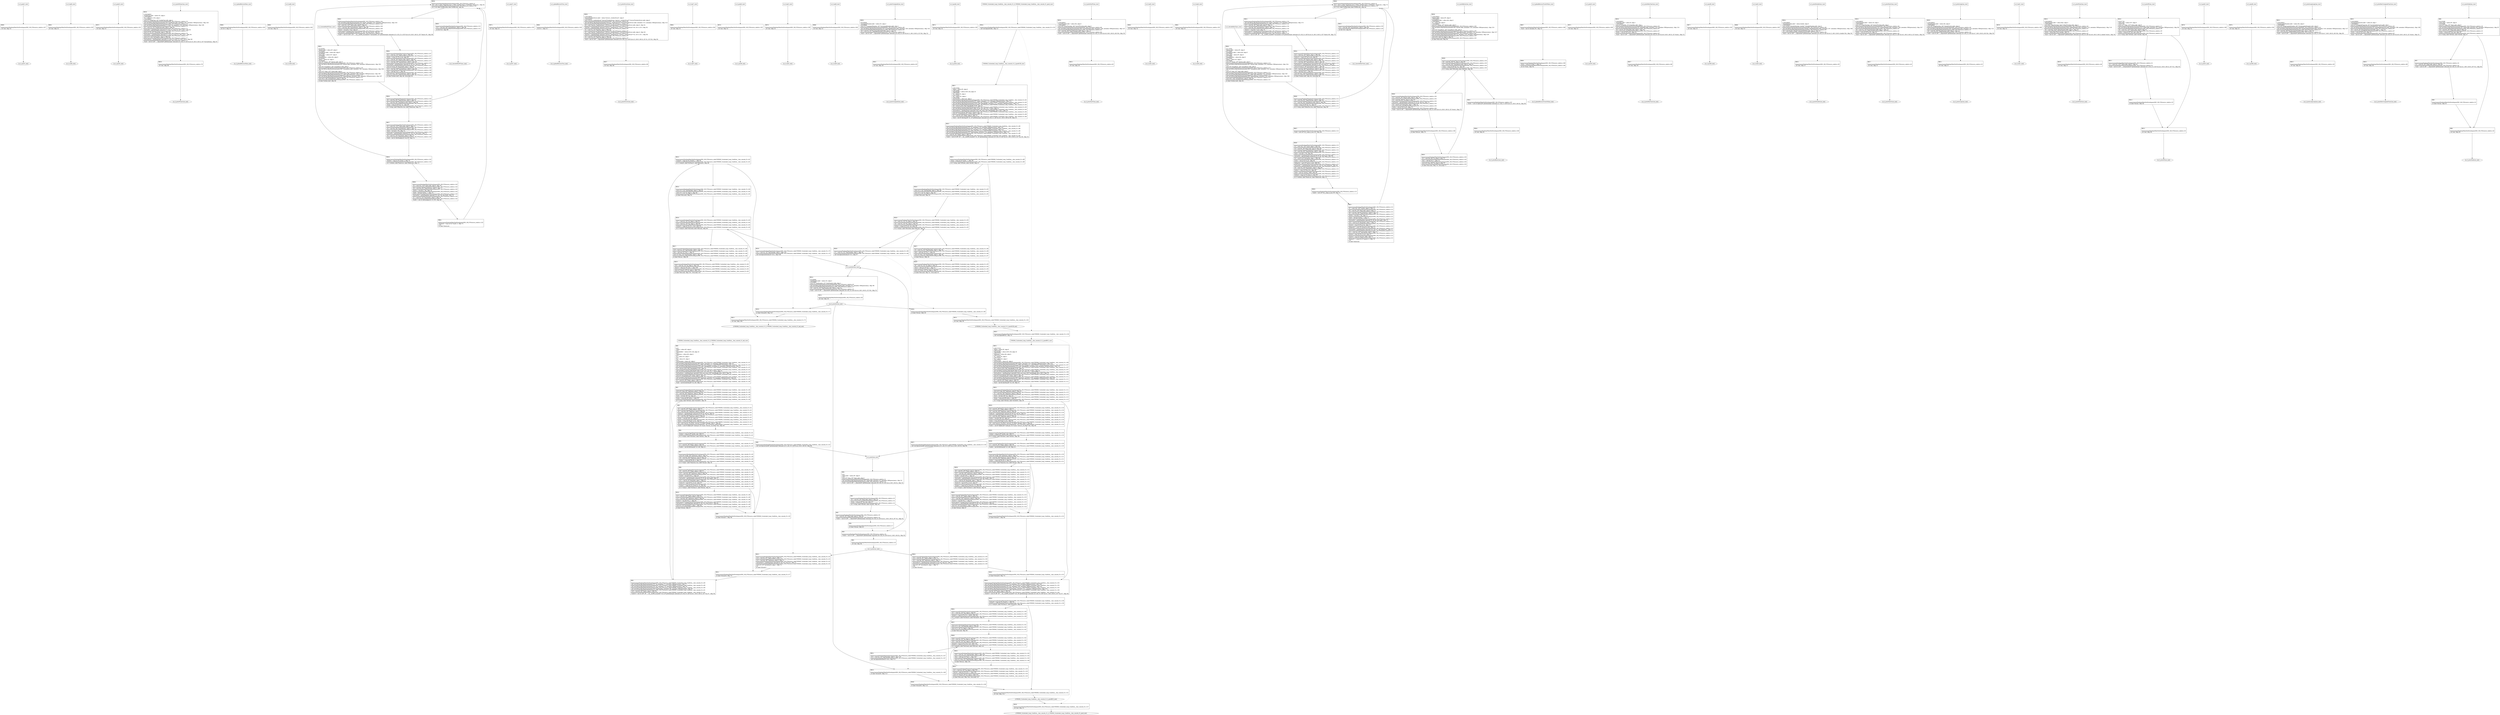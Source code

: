 digraph "icfg graph" {
BBio_ll_good1_end [label="{io_ll_good1_end}"];
BBio_ll_bad6_end [label="{io_ll_bad6_end}"];
BBio_ll_good5_end [label="{io_ll_good5_end}"];
BBio_ll_printWcharLine_end [label="{io_ll_printWcharLine_end}"];
BBio_ll_globalReturnsFalse_end [label="{io_ll_globalReturnsFalse_end}"];
BBio_ll_bad8_end [label="{io_ll_bad8_end}"];
BBio_ll_decodeHexWChars_end [label="{io_ll_decodeHexWChars_end}"];
BBio_ll_good7_end [label="{io_ll_good7_end}"];
BBio_ll_globalReturnsTrue_end [label="{io_ll_globalReturnsTrue_end}"];
BBio_ll_printStructLine_end [label="{io_ll_printStructLine_end}"];
BBio_ll_bad7_end [label="{io_ll_bad7_end}"];
BBio_ll_good6_end [label="{io_ll_good6_end}"];
BBio_ll_bad2_end [label="{io_ll_bad2_end}"];
BBio_ll_bad9_end [label="{io_ll_bad9_end}"];
BBio_ll_printUnsignedLine_end [label="{io_ll_printUnsignedLine_end}"];
BBio_ll_good4_end [label="{io_ll_good4_end}"];
BBCWE606_Unchecked_Loop_Condition__char_console_01_ll_CWE606_Unchecked_Loop_Condition__char_console_01_bad_end [label="{CWE606_Unchecked_Loop_Condition__char_console_01_ll_CWE606_Unchecked_Loop_Condition__char_console_01_bad_end}"];
BBio_ll_printSizeTLine_end [label="{io_ll_printSizeTLine_end}"];
BBio_ll_bad5_end [label="{io_ll_bad5_end}"];
BBio_ll_printLine_end [label="{io_ll_printLine_end}"];
BBCWE606_Unchecked_Loop_Condition__char_console_01_ll_CWE606_Unchecked_Loop_Condition__char_console_01_good_end [label="{CWE606_Unchecked_Loop_Condition__char_console_01_ll_CWE606_Unchecked_Loop_Condition__char_console_01_good_end}"];
BBio_ll_bad4_end [label="{io_ll_bad4_end}"];
BBio_ll_decodeHexChars_end [label="{io_ll_decodeHexChars_end}"];
BBio_ll_printBytesLine_end [label="{io_ll_printBytesLine_end}"];
BBio_ll_globalReturnsTrueOrFalse_end [label="{io_ll_globalReturnsTrueOrFalse_end}"];
BBCWE606_Unchecked_Loop_Condition__char_console_01_ll_goodB2G_end [label="{CWE606_Unchecked_Loop_Condition__char_console_01_ll_goodB2G_end}"];
BBio_ll_good3_end [label="{io_ll_good3_end}"];
BBio_ll_printHexCharLine_end [label="{io_ll_printHexCharLine_end}"];
BBio_ll_good9_end [label="{io_ll_good9_end}"];
BBio_ll_bad3_end [label="{io_ll_bad3_end}"];
BBio_ll_printDoubleLine_end [label="{io_ll_printDoubleLine_end}"];
BBio_ll_printShortLine_end [label="{io_ll_printShortLine_end}"];
BBio_ll_printLongLine_end [label="{io_ll_printLongLine_end}"];
BBio_ll_bad1_end [label="{io_ll_bad1_end}"];
BBCWE606_Unchecked_Loop_Condition__char_console_01_ll_goodG2B_end [label="{CWE606_Unchecked_Loop_Condition__char_console_01_ll_goodG2B_end}"];
BBio_ll_printFloatLine_end [label="{io_ll_printFloatLine_end}"];
BBio_ll_printWLine_end [label="{io_ll_printWLine_end}"];
BBio_ll_good2_end [label="{io_ll_good2_end}"];
BBio_ll_printIntLine_end [label="{io_ll_printIntLine_end}"];
BBio_ll_good8_end [label="{io_ll_good8_end}"];
BBio_ll_printLongLongLine_end [label="{io_ll_printLongLongLine_end}"];
BBio_ll_printHexUnsignedCharLine_end [label="{io_ll_printHexUnsignedCharLine_end}"];
BBio_ll_printSinkLine_end [label="{io_ll_printSinkLine_end}"];
BBio_ll_good1_start [label="{io_ll_good1_start}", shape=record];
io_ll_good1BB69 [label="{BB69:\l\l/home/raoxue/Desktop/MemVerif/workspace/000_108_978/source_code/io.c:187\l
  ret void, !dbg !52\l
}", shape=record];
BBio_ll_bad6_start [label="{io_ll_bad6_start}", shape=record];
io_ll_bad6BB83 [label="{BB83:\l\l/home/raoxue/Desktop/MemVerif/workspace/000_108_978/source_code/io.c:203\l
  ret void, !dbg !52\l
}", shape=record];
BBio_ll_good5_start [label="{io_ll_good5_start}", shape=record];
io_ll_good5BB73 [label="{BB73:\l\l/home/raoxue/Desktop/MemVerif/workspace/000_108_978/source_code/io.c:191\l
  ret void, !dbg !52\l
}", shape=record];
BBio_ll_printWcharLine_start [label="{io_ll_printWcharLine_start}", shape=record];
io_ll_printWcharLineBB28 [label="{BB28:\l\l/:1305349632\l
  %wideChar.addr = alloca i32, align 4\l
/:1305349632\l
  %s = alloca [2 x i32], align 4\l
/:1305349632\l
  store i32 %wideChar, i32* %wideChar.addr, align 4\l
/home/raoxue/Desktop/MemVerif/workspace/000_108_978/source_code/io.c:70\l
  call void @llvm.dbg.declare(metadata i32* %wideChar.addr, metadata !162, metadata !DIExpression()), !dbg !163\l
/home/raoxue/Desktop/MemVerif/workspace/000_108_978/source_code/io.c:74\l
  call void @llvm.dbg.declare(metadata [2 x i32]* %s, metadata !164, metadata !DIExpression()), !dbg !168\l
/home/raoxue/Desktop/MemVerif/workspace/000_108_978/source_code/io.c:75\l
  %0 = load i32, i32* %wideChar.addr, align 4, !dbg !61\l
/home/raoxue/Desktop/MemVerif/workspace/000_108_978/source_code/io.c:75\l
  %arrayidx = getelementptr inbounds [2 x i32], [2 x i32]* %s, i64 0, i64 0, !dbg !62\l
/home/raoxue/Desktop/MemVerif/workspace/000_108_978/source_code/io.c:75\l
  store i32 %0, i32* %arrayidx, align 4, !dbg !63\l
/home/raoxue/Desktop/MemVerif/workspace/000_108_978/source_code/io.c:76\l
  %arrayidx1 = getelementptr inbounds [2 x i32], [2 x i32]* %s, i64 0, i64 1, !dbg !64\l
/home/raoxue/Desktop/MemVerif/workspace/000_108_978/source_code/io.c:76\l
  store i32 0, i32* %arrayidx1, align 4, !dbg !65\l
/home/raoxue/Desktop/MemVerif/workspace/000_108_978/source_code/io.c:77\l
  %arraydecay = getelementptr inbounds [2 x i32], [2 x i32]* %s, i64 0, i64 0, !dbg !66\l
/home/raoxue/Desktop/MemVerif/workspace/000_108_978/source_code/io.c:77\l
  %call = call i32 (i8*, ...) @printf(i8* getelementptr inbounds ([5 x i8], [5 x i8]* @.str.10, i64 0, i64 0), i32* %arraydecay), !dbg !67\l
}", shape=record];
io_ll_printWcharLineBB28 [label="{BB28:\l\l/:1305349632\l
  %wideChar.addr = alloca i32, align 4\l
/:1305349632\l
  %s = alloca [2 x i32], align 4\l
/:1305349632\l
  store i32 %wideChar, i32* %wideChar.addr, align 4\l
/home/raoxue/Desktop/MemVerif/workspace/000_108_978/source_code/io.c:70\l
  call void @llvm.dbg.declare(metadata i32* %wideChar.addr, metadata !162, metadata !DIExpression()), !dbg !163\l
/home/raoxue/Desktop/MemVerif/workspace/000_108_978/source_code/io.c:74\l
  call void @llvm.dbg.declare(metadata [2 x i32]* %s, metadata !164, metadata !DIExpression()), !dbg !168\l
/home/raoxue/Desktop/MemVerif/workspace/000_108_978/source_code/io.c:75\l
  %0 = load i32, i32* %wideChar.addr, align 4, !dbg !61\l
/home/raoxue/Desktop/MemVerif/workspace/000_108_978/source_code/io.c:75\l
  %arrayidx = getelementptr inbounds [2 x i32], [2 x i32]* %s, i64 0, i64 0, !dbg !62\l
/home/raoxue/Desktop/MemVerif/workspace/000_108_978/source_code/io.c:75\l
  store i32 %0, i32* %arrayidx, align 4, !dbg !63\l
/home/raoxue/Desktop/MemVerif/workspace/000_108_978/source_code/io.c:76\l
  %arrayidx1 = getelementptr inbounds [2 x i32], [2 x i32]* %s, i64 0, i64 1, !dbg !64\l
/home/raoxue/Desktop/MemVerif/workspace/000_108_978/source_code/io.c:76\l
  store i32 0, i32* %arrayidx1, align 4, !dbg !65\l
/home/raoxue/Desktop/MemVerif/workspace/000_108_978/source_code/io.c:77\l
  %arraydecay = getelementptr inbounds [2 x i32], [2 x i32]* %s, i64 0, i64 0, !dbg !66\l
/home/raoxue/Desktop/MemVerif/workspace/000_108_978/source_code/io.c:77\l
  %call = call i32 (i8*, ...) @printf(i8* getelementptr inbounds ([5 x i8], [5 x i8]* @.str.10, i64 0, i64 0), i32* %arraydecay), !dbg !67\l
}", shape=record];
io_ll_printWcharLineBB29 [label="{BB29:\l\l/home/raoxue/Desktop/MemVerif/workspace/000_108_978/source_code/io.c:78\l
  ret void, !dbg !68\l
}", shape=record];
BBio_ll_globalReturnsFalse_start [label="{io_ll_globalReturnsFalse_start}", shape=record];
io_ll_globalReturnsFalseBB66 [label="{BB66:\l\l/home/raoxue/Desktop/MemVerif/workspace/000_108_978/source_code/io.c:163\l
  ret i32 0, !dbg !52\l
}", shape=record];
BBio_ll_bad8_start [label="{io_ll_bad8_start}", shape=record];
io_ll_bad8BB85 [label="{BB85:\l\l/home/raoxue/Desktop/MemVerif/workspace/000_108_978/source_code/io.c:205\l
  ret void, !dbg !52\l
}", shape=record];
BBio_ll_decodeHexWChars_start [label="{io_ll_decodeHexWChars_start}", shape=record];
io_ll_decodeHexWCharsBB55 [label="{BB55:\l\l/:91265608\l
  %bytes.addr = alloca i8*, align 8\l
/:91265608\l
  %numBytes.addr = alloca i64, align 8\l
/:91265608\l
  %hex.addr = alloca i32*, align 8\l
/:91265608\l
  %numWritten = alloca i64, align 8\l
/:91265608\l
  %byte = alloca i32, align 4\l
/:91265608\l
  store i8* %bytes, i8** %bytes.addr, align 8\l
/home/raoxue/Desktop/MemVerif/workspace/000_108_978/source_code/io.c:135\l
  call void @llvm.dbg.declare(metadata i8** %bytes.addr, metadata !290, metadata !DIExpression()), !dbg !291\l
/:135\l
  store i64 %numBytes, i64* %numBytes.addr, align 8\l
/home/raoxue/Desktop/MemVerif/workspace/000_108_978/source_code/io.c:135\l
  call void @llvm.dbg.declare(metadata i64* %numBytes.addr, metadata !292, metadata !DIExpression()), !dbg !293\l
/:135\l
  store i32* %hex, i32** %hex.addr, align 8\l
/home/raoxue/Desktop/MemVerif/workspace/000_108_978/source_code/io.c:135\l
  call void @llvm.dbg.declare(metadata i32** %hex.addr, metadata !294, metadata !DIExpression()), !dbg !295\l
/home/raoxue/Desktop/MemVerif/workspace/000_108_978/source_code/io.c:137\l
  call void @llvm.dbg.declare(metadata i64* %numWritten, metadata !296, metadata !DIExpression()), !dbg !297\l
/home/raoxue/Desktop/MemVerif/workspace/000_108_978/source_code/io.c:137\l
  store i64 0, i64* %numWritten, align 8, !dbg !65\l
/home/raoxue/Desktop/MemVerif/workspace/000_108_978/source_code/io.c:143\l
  br label %while.cond, !dbg !66\l
}", shape=record];
io_ll_decodeHexWCharsBB56 [label="{BB56:\l\l/home/raoxue/Desktop/MemVerif/workspace/000_108_978/source_code/io.c:143\l
  %0 = load i64, i64* %numWritten, align 8, !dbg !67\l
/home/raoxue/Desktop/MemVerif/workspace/000_108_978/source_code/io.c:143\l
  %1 = load i64, i64* %numBytes.addr, align 8, !dbg !68\l
/home/raoxue/Desktop/MemVerif/workspace/000_108_978/source_code/io.c:143\l
  %cmp = icmp ult i64 %0, %1, !dbg !69\l
/home/raoxue/Desktop/MemVerif/workspace/000_108_978/source_code/io.c:143\l
  br i1 %cmp, label %land.lhs.true, label %land.end, !dbg !70\l
}", shape=record];
io_ll_decodeHexWCharsBB57 [label="{BB57:\l\l/home/raoxue/Desktop/MemVerif/workspace/000_108_978/source_code/io.c:143\l
  %2 = load i32*, i32** %hex.addr, align 8, !dbg !71\l
/home/raoxue/Desktop/MemVerif/workspace/000_108_978/source_code/io.c:143\l
  %3 = load i64, i64* %numWritten, align 8, !dbg !72\l
/home/raoxue/Desktop/MemVerif/workspace/000_108_978/source_code/io.c:143\l
  %mul = mul i64 2, %3, !dbg !73\l
/home/raoxue/Desktop/MemVerif/workspace/000_108_978/source_code/io.c:143\l
  %arrayidx = getelementptr inbounds i32, i32* %2, i64 %mul, !dbg !71\l
/home/raoxue/Desktop/MemVerif/workspace/000_108_978/source_code/io.c:143\l
  %4 = load i32, i32* %arrayidx, align 4, !dbg !71\l
/home/raoxue/Desktop/MemVerif/workspace/000_108_978/source_code/io.c:143\l
  %call = call i32 @iswxdigit(i32 %4) #5, !dbg !74\l
}", shape=record];
io_ll_decodeHexWCharsBB57 [label="{BB57:\l\l/home/raoxue/Desktop/MemVerif/workspace/000_108_978/source_code/io.c:143\l
  %2 = load i32*, i32** %hex.addr, align 8, !dbg !71\l
/home/raoxue/Desktop/MemVerif/workspace/000_108_978/source_code/io.c:143\l
  %3 = load i64, i64* %numWritten, align 8, !dbg !72\l
/home/raoxue/Desktop/MemVerif/workspace/000_108_978/source_code/io.c:143\l
  %mul = mul i64 2, %3, !dbg !73\l
/home/raoxue/Desktop/MemVerif/workspace/000_108_978/source_code/io.c:143\l
  %arrayidx = getelementptr inbounds i32, i32* %2, i64 %mul, !dbg !71\l
/home/raoxue/Desktop/MemVerif/workspace/000_108_978/source_code/io.c:143\l
  %4 = load i32, i32* %arrayidx, align 4, !dbg !71\l
/home/raoxue/Desktop/MemVerif/workspace/000_108_978/source_code/io.c:143\l
  %call = call i32 @iswxdigit(i32 %4) #5, !dbg !74\l
}", shape=record];
io_ll_decodeHexWCharsBB59 [label="{BB59:\l\l/home/raoxue/Desktop/MemVerif/workspace/000_108_978/source_code/io.c:143\l
  %tobool = icmp ne i32 %call, 0, !dbg !74\l
/home/raoxue/Desktop/MemVerif/workspace/000_108_978/source_code/io.c:143\l
  br i1 %tobool, label %land.rhs, label %land.end, !dbg !75\l
}", shape=record];
io_ll_decodeHexWCharsBB60 [label="{BB60:\l\l/home/raoxue/Desktop/MemVerif/workspace/000_108_978/source_code/io.c:143\l
  %5 = load i32*, i32** %hex.addr, align 8, !dbg !76\l
/home/raoxue/Desktop/MemVerif/workspace/000_108_978/source_code/io.c:143\l
  %6 = load i64, i64* %numWritten, align 8, !dbg !77\l
/home/raoxue/Desktop/MemVerif/workspace/000_108_978/source_code/io.c:143\l
  %mul1 = mul i64 2, %6, !dbg !78\l
/home/raoxue/Desktop/MemVerif/workspace/000_108_978/source_code/io.c:143\l
  %add = add i64 %mul1, 1, !dbg !79\l
/home/raoxue/Desktop/MemVerif/workspace/000_108_978/source_code/io.c:143\l
  %arrayidx2 = getelementptr inbounds i32, i32* %5, i64 %add, !dbg !76\l
/home/raoxue/Desktop/MemVerif/workspace/000_108_978/source_code/io.c:143\l
  %7 = load i32, i32* %arrayidx2, align 4, !dbg !76\l
/home/raoxue/Desktop/MemVerif/workspace/000_108_978/source_code/io.c:143\l
  %call3 = call i32 @iswxdigit(i32 %7) #5, !dbg !80\l
}", shape=record];
io_ll_decodeHexWCharsBB60 [label="{BB60:\l\l/home/raoxue/Desktop/MemVerif/workspace/000_108_978/source_code/io.c:143\l
  %5 = load i32*, i32** %hex.addr, align 8, !dbg !76\l
/home/raoxue/Desktop/MemVerif/workspace/000_108_978/source_code/io.c:143\l
  %6 = load i64, i64* %numWritten, align 8, !dbg !77\l
/home/raoxue/Desktop/MemVerif/workspace/000_108_978/source_code/io.c:143\l
  %mul1 = mul i64 2, %6, !dbg !78\l
/home/raoxue/Desktop/MemVerif/workspace/000_108_978/source_code/io.c:143\l
  %add = add i64 %mul1, 1, !dbg !79\l
/home/raoxue/Desktop/MemVerif/workspace/000_108_978/source_code/io.c:143\l
  %arrayidx2 = getelementptr inbounds i32, i32* %5, i64 %add, !dbg !76\l
/home/raoxue/Desktop/MemVerif/workspace/000_108_978/source_code/io.c:143\l
  %7 = load i32, i32* %arrayidx2, align 4, !dbg !76\l
/home/raoxue/Desktop/MemVerif/workspace/000_108_978/source_code/io.c:143\l
  %call3 = call i32 @iswxdigit(i32 %7) #5, !dbg !80\l
}", shape=record];
io_ll_decodeHexWCharsBB61 [label="{BB61:\l\l/home/raoxue/Desktop/MemVerif/workspace/000_108_978/source_code/io.c:143\l
  %tobool4 = icmp ne i32 %call3, 0, !dbg !75\l
/:143\l
  br label %land.end\l
}", shape=record];
io_ll_decodeHexWCharsBB58 [label="{BB58:\l\l/home/raoxue/Desktop/MemVerif/workspace/000_108_978/source_code/io.c:0\l
  %8 = phi i1 [ false, %land.lhs.true ], [ false, %while.cond ], [ %tobool4, %land.rhs ], !dbg !81\l
/home/raoxue/Desktop/MemVerif/workspace/000_108_978/source_code/io.c:143\l
  br i1 %8, label %while.body, label %while.end, !dbg !66\l
}", shape=record];
io_ll_decodeHexWCharsBB62 [label="{BB62:\l\l/home/raoxue/Desktop/MemVerif/workspace/000_108_978/source_code/io.c:145\l
  call void @llvm.dbg.declare(metadata i32* %byte, metadata !314, metadata !DIExpression()), !dbg !316\l
/home/raoxue/Desktop/MemVerif/workspace/000_108_978/source_code/io.c:146\l
  %9 = load i32*, i32** %hex.addr, align 8, !dbg !85\l
/home/raoxue/Desktop/MemVerif/workspace/000_108_978/source_code/io.c:146\l
  %10 = load i64, i64* %numWritten, align 8, !dbg !86\l
/home/raoxue/Desktop/MemVerif/workspace/000_108_978/source_code/io.c:146\l
  %mul5 = mul i64 2, %10, !dbg !87\l
/home/raoxue/Desktop/MemVerif/workspace/000_108_978/source_code/io.c:146\l
  %arrayidx6 = getelementptr inbounds i32, i32* %9, i64 %mul5, !dbg !85\l
/home/raoxue/Desktop/MemVerif/workspace/000_108_978/source_code/io.c:146\l
  %call7 = call i32 (i32*, i32*, ...) @__isoc99_swscanf(i32* %arrayidx6, i32* getelementptr inbounds ([5 x i32], [5 x i32]* @.str.16, i64 0, i64 0), i32* %byte) #5, !dbg !88\l
}", shape=record];
io_ll_decodeHexWCharsBB62 [label="{BB62:\l\l/home/raoxue/Desktop/MemVerif/workspace/000_108_978/source_code/io.c:145\l
  call void @llvm.dbg.declare(metadata i32* %byte, metadata !314, metadata !DIExpression()), !dbg !316\l
/home/raoxue/Desktop/MemVerif/workspace/000_108_978/source_code/io.c:146\l
  %9 = load i32*, i32** %hex.addr, align 8, !dbg !85\l
/home/raoxue/Desktop/MemVerif/workspace/000_108_978/source_code/io.c:146\l
  %10 = load i64, i64* %numWritten, align 8, !dbg !86\l
/home/raoxue/Desktop/MemVerif/workspace/000_108_978/source_code/io.c:146\l
  %mul5 = mul i64 2, %10, !dbg !87\l
/home/raoxue/Desktop/MemVerif/workspace/000_108_978/source_code/io.c:146\l
  %arrayidx6 = getelementptr inbounds i32, i32* %9, i64 %mul5, !dbg !85\l
/home/raoxue/Desktop/MemVerif/workspace/000_108_978/source_code/io.c:146\l
  %call7 = call i32 (i32*, i32*, ...) @__isoc99_swscanf(i32* %arrayidx6, i32* getelementptr inbounds ([5 x i32], [5 x i32]* @.str.16, i64 0, i64 0), i32* %byte) #5, !dbg !88\l
}", shape=record];
io_ll_decodeHexWCharsBB64 [label="{BB64:\l\l/home/raoxue/Desktop/MemVerif/workspace/000_108_978/source_code/io.c:147\l
  %11 = load i32, i32* %byte, align 4, !dbg !89\l
/home/raoxue/Desktop/MemVerif/workspace/000_108_978/source_code/io.c:147\l
  %conv = trunc i32 %11 to i8, !dbg !90\l
/home/raoxue/Desktop/MemVerif/workspace/000_108_978/source_code/io.c:147\l
  %12 = load i8*, i8** %bytes.addr, align 8, !dbg !91\l
/home/raoxue/Desktop/MemVerif/workspace/000_108_978/source_code/io.c:147\l
  %13 = load i64, i64* %numWritten, align 8, !dbg !92\l
/home/raoxue/Desktop/MemVerif/workspace/000_108_978/source_code/io.c:147\l
  %arrayidx8 = getelementptr inbounds i8, i8* %12, i64 %13, !dbg !91\l
/home/raoxue/Desktop/MemVerif/workspace/000_108_978/source_code/io.c:147\l
  store i8 %conv, i8* %arrayidx8, align 1, !dbg !93\l
/home/raoxue/Desktop/MemVerif/workspace/000_108_978/source_code/io.c:148\l
  %14 = load i64, i64* %numWritten, align 8, !dbg !94\l
/home/raoxue/Desktop/MemVerif/workspace/000_108_978/source_code/io.c:148\l
  %inc = add i64 %14, 1, !dbg !94\l
/home/raoxue/Desktop/MemVerif/workspace/000_108_978/source_code/io.c:148\l
  store i64 %inc, i64* %numWritten, align 8, !dbg !94\l
/home/raoxue/Desktop/MemVerif/workspace/000_108_978/source_code/io.c:143\l
  br label %while.cond, !dbg !66, !llvm.loop !95\l
}", shape=record];
io_ll_decodeHexWCharsBB63 [label="{BB63:\l\l/home/raoxue/Desktop/MemVerif/workspace/000_108_978/source_code/io.c:151\l
  %15 = load i64, i64* %numWritten, align 8, !dbg !98\l
/home/raoxue/Desktop/MemVerif/workspace/000_108_978/source_code/io.c:151\l
  ret i64 %15, !dbg !99\l
}", shape=record];
BBio_ll_good7_start [label="{io_ll_good7_start}", shape=record];
io_ll_good7BB75 [label="{BB75:\l\l/home/raoxue/Desktop/MemVerif/workspace/000_108_978/source_code/io.c:193\l
  ret void, !dbg !52\l
}", shape=record];
BBio_ll_globalReturnsTrue_start [label="{io_ll_globalReturnsTrue_start}", shape=record];
io_ll_globalReturnsTrueBB65 [label="{BB65:\l\l/home/raoxue/Desktop/MemVerif/workspace/000_108_978/source_code/io.c:158\l
  ret i32 1, !dbg !52\l
}", shape=record];
BBio_ll_printStructLine_start [label="{io_ll_printStructLine_start}", shape=record];
io_ll_printStructLineBB36 [label="{BB36:\l\l/:1305349632\l
  %structTwoIntsStruct.addr = alloca %struct._twoIntsStruct*, align 8\l
/:1305349632\l
  store %struct._twoIntsStruct* %structTwoIntsStruct, %struct._twoIntsStruct** %structTwoIntsStruct.addr, align 8\l
/home/raoxue/Desktop/MemVerif/workspace/000_108_978/source_code/io.c:95\l
  call void @llvm.dbg.declare(metadata %struct._twoIntsStruct** %structTwoIntsStruct.addr, metadata !212, metadata !DIExpression()), !dbg !213\l
/home/raoxue/Desktop/MemVerif/workspace/000_108_978/source_code/io.c:97\l
  %0 = load %struct._twoIntsStruct*, %struct._twoIntsStruct** %structTwoIntsStruct.addr, align 8, !dbg !61\l
/home/raoxue/Desktop/MemVerif/workspace/000_108_978/source_code/io.c:97\l
  %intOne = getelementptr inbounds %struct._twoIntsStruct, %struct._twoIntsStruct* %0, i32 0, i32 0, !dbg !62\l
/home/raoxue/Desktop/MemVerif/workspace/000_108_978/source_code/io.c:97\l
  %1 = load i32, i32* %intOne, align 4, !dbg !62\l
/home/raoxue/Desktop/MemVerif/workspace/000_108_978/source_code/io.c:97\l
  %2 = load %struct._twoIntsStruct*, %struct._twoIntsStruct** %structTwoIntsStruct.addr, align 8, !dbg !63\l
/home/raoxue/Desktop/MemVerif/workspace/000_108_978/source_code/io.c:97\l
  %intTwo = getelementptr inbounds %struct._twoIntsStruct, %struct._twoIntsStruct* %2, i32 0, i32 1, !dbg !64\l
/home/raoxue/Desktop/MemVerif/workspace/000_108_978/source_code/io.c:97\l
  %3 = load i32, i32* %intTwo, align 4, !dbg !64\l
/home/raoxue/Desktop/MemVerif/workspace/000_108_978/source_code/io.c:97\l
  %call = call i32 (i8*, ...) @printf(i8* getelementptr inbounds ([10 x i8], [10 x i8]* @.str.13, i64 0, i64 0), i32 %1, i32 %3), !dbg !65\l
}", shape=record];
io_ll_printStructLineBB36 [label="{BB36:\l\l/:1305349632\l
  %structTwoIntsStruct.addr = alloca %struct._twoIntsStruct*, align 8\l
/:1305349632\l
  store %struct._twoIntsStruct* %structTwoIntsStruct, %struct._twoIntsStruct** %structTwoIntsStruct.addr, align 8\l
/home/raoxue/Desktop/MemVerif/workspace/000_108_978/source_code/io.c:95\l
  call void @llvm.dbg.declare(metadata %struct._twoIntsStruct** %structTwoIntsStruct.addr, metadata !212, metadata !DIExpression()), !dbg !213\l
/home/raoxue/Desktop/MemVerif/workspace/000_108_978/source_code/io.c:97\l
  %0 = load %struct._twoIntsStruct*, %struct._twoIntsStruct** %structTwoIntsStruct.addr, align 8, !dbg !61\l
/home/raoxue/Desktop/MemVerif/workspace/000_108_978/source_code/io.c:97\l
  %intOne = getelementptr inbounds %struct._twoIntsStruct, %struct._twoIntsStruct* %0, i32 0, i32 0, !dbg !62\l
/home/raoxue/Desktop/MemVerif/workspace/000_108_978/source_code/io.c:97\l
  %1 = load i32, i32* %intOne, align 4, !dbg !62\l
/home/raoxue/Desktop/MemVerif/workspace/000_108_978/source_code/io.c:97\l
  %2 = load %struct._twoIntsStruct*, %struct._twoIntsStruct** %structTwoIntsStruct.addr, align 8, !dbg !63\l
/home/raoxue/Desktop/MemVerif/workspace/000_108_978/source_code/io.c:97\l
  %intTwo = getelementptr inbounds %struct._twoIntsStruct, %struct._twoIntsStruct* %2, i32 0, i32 1, !dbg !64\l
/home/raoxue/Desktop/MemVerif/workspace/000_108_978/source_code/io.c:97\l
  %3 = load i32, i32* %intTwo, align 4, !dbg !64\l
/home/raoxue/Desktop/MemVerif/workspace/000_108_978/source_code/io.c:97\l
  %call = call i32 (i8*, ...) @printf(i8* getelementptr inbounds ([10 x i8], [10 x i8]* @.str.13, i64 0, i64 0), i32 %1, i32 %3), !dbg !65\l
}", shape=record];
io_ll_printStructLineBB37 [label="{BB37:\l\l/home/raoxue/Desktop/MemVerif/workspace/000_108_978/source_code/io.c:98\l
  ret void, !dbg !66\l
}", shape=record];
BBio_ll_bad7_start [label="{io_ll_bad7_start}", shape=record];
io_ll_bad7BB84 [label="{BB84:\l\l/home/raoxue/Desktop/MemVerif/workspace/000_108_978/source_code/io.c:204\l
  ret void, !dbg !52\l
}", shape=record];
BBio_ll_good6_start [label="{io_ll_good6_start}", shape=record];
io_ll_good6BB74 [label="{BB74:\l\l/home/raoxue/Desktop/MemVerif/workspace/000_108_978/source_code/io.c:192\l
  ret void, !dbg !52\l
}", shape=record];
BBio_ll_bad2_start [label="{io_ll_bad2_start}", shape=record];
io_ll_bad2BB79 [label="{BB79:\l\l/home/raoxue/Desktop/MemVerif/workspace/000_108_978/source_code/io.c:199\l
  ret void, !dbg !52\l
}", shape=record];
BBio_ll_bad9_start [label="{io_ll_bad9_start}", shape=record];
io_ll_bad9BB86 [label="{BB86:\l\l/home/raoxue/Desktop/MemVerif/workspace/000_108_978/source_code/io.c:206\l
  ret void, !dbg !52\l
}", shape=record];
BBio_ll_printUnsignedLine_start [label="{io_ll_printUnsignedLine_start}", shape=record];
io_ll_printUnsignedLineBB30 [label="{BB30:\l\l/:91426648\l
  %unsignedNumber.addr = alloca i32, align 4\l
/:91426648\l
  store i32 %unsignedNumber, i32* %unsignedNumber.addr, align 4\l
/home/raoxue/Desktop/MemVerif/workspace/000_108_978/source_code/io.c:80\l
  call void @llvm.dbg.declare(metadata i32* %unsignedNumber.addr, metadata !180, metadata !DIExpression()), !dbg !181\l
/home/raoxue/Desktop/MemVerif/workspace/000_108_978/source_code/io.c:82\l
  %0 = load i32, i32* %unsignedNumber.addr, align 4, !dbg !54\l
/home/raoxue/Desktop/MemVerif/workspace/000_108_978/source_code/io.c:82\l
  %call = call i32 (i8*, ...) @printf(i8* getelementptr inbounds ([4 x i8], [4 x i8]* @.str.11, i64 0, i64 0), i32 %0), !dbg !55\l
}", shape=record];
io_ll_printUnsignedLineBB30 [label="{BB30:\l\l/:91426648\l
  %unsignedNumber.addr = alloca i32, align 4\l
/:91426648\l
  store i32 %unsignedNumber, i32* %unsignedNumber.addr, align 4\l
/home/raoxue/Desktop/MemVerif/workspace/000_108_978/source_code/io.c:80\l
  call void @llvm.dbg.declare(metadata i32* %unsignedNumber.addr, metadata !180, metadata !DIExpression()), !dbg !181\l
/home/raoxue/Desktop/MemVerif/workspace/000_108_978/source_code/io.c:82\l
  %0 = load i32, i32* %unsignedNumber.addr, align 4, !dbg !54\l
/home/raoxue/Desktop/MemVerif/workspace/000_108_978/source_code/io.c:82\l
  %call = call i32 (i8*, ...) @printf(i8* getelementptr inbounds ([4 x i8], [4 x i8]* @.str.11, i64 0, i64 0), i32 %0), !dbg !55\l
}", shape=record];
io_ll_printUnsignedLineBB31 [label="{BB31:\l\l/home/raoxue/Desktop/MemVerif/workspace/000_108_978/source_code/io.c:83\l
  ret void, !dbg !56\l
}", shape=record];
BBio_ll_good4_start [label="{io_ll_good4_start}", shape=record];
io_ll_good4BB72 [label="{BB72:\l\l/home/raoxue/Desktop/MemVerif/workspace/000_108_978/source_code/io.c:190\l
  ret void, !dbg !52\l
}", shape=record];
BBCWE606_Unchecked_Loop_Condition__char_console_01_ll_CWE606_Unchecked_Loop_Condition__char_console_01_bad_start [label="{CWE606_Unchecked_Loop_Condition__char_console_01_ll_CWE606_Unchecked_Loop_Condition__char_console_01_bad_start}", shape=record];
CWE606_Unchecked_Loop_Condition__char_console_01_ll_CWE606_Unchecked_Loop_Condition__char_console_01_badBB0 [label="{BB0:\l\l/:415\l
  %data = alloca i8*, align 8\l
/:415\l
  %dataBuffer = alloca [100 x i8], align 16\l
/:415\l
  %dataLen = alloca i64, align 8\l
/:415\l
  %i = alloca i32, align 4\l
/:415\l
  %n = alloca i32, align 4\l
/:415\l
  %intVariable = alloca i32, align 4\l
/home/raoxue/Desktop/MemVerif/workspace/000_108_978/source_code/CWE606_Unchecked_Loop_Condition__char_console_01.c:31\l
  call void @llvm.dbg.declare(metadata i8** %data, metadata !13, metadata !DIExpression()), !dbg !16\l
/home/raoxue/Desktop/MemVerif/workspace/000_108_978/source_code/CWE606_Unchecked_Loop_Condition__char_console_01.c:32\l
  call void @llvm.dbg.declare(metadata [100 x i8]* %dataBuffer, metadata !17, metadata !DIExpression()), !dbg !21\l
/home/raoxue/Desktop/MemVerif/workspace/000_108_978/source_code/CWE606_Unchecked_Loop_Condition__char_console_01.c:32\l
  %0 = bitcast [100 x i8]* %dataBuffer to i8*, !dbg !21\l
/home/raoxue/Desktop/MemVerif/workspace/000_108_978/source_code/CWE606_Unchecked_Loop_Condition__char_console_01.c:32\l
  call void @llvm.memset.p0i8.i64(i8* align 16 %0, i8 0, i64 100, i1 false), !dbg !21\l
/home/raoxue/Desktop/MemVerif/workspace/000_108_978/source_code/CWE606_Unchecked_Loop_Condition__char_console_01.c:33\l
  %arraydecay = getelementptr inbounds [100 x i8], [100 x i8]* %dataBuffer, i64 0, i64 0, !dbg !22\l
/home/raoxue/Desktop/MemVerif/workspace/000_108_978/source_code/CWE606_Unchecked_Loop_Condition__char_console_01.c:33\l
  store i8* %arraydecay, i8** %data, align 8, !dbg !23\l
/home/raoxue/Desktop/MemVerif/workspace/000_108_978/source_code/CWE606_Unchecked_Loop_Condition__char_console_01.c:36\l
  call void @llvm.dbg.declare(metadata i64* %dataLen, metadata !24, metadata !DIExpression()), !dbg !29\l
/home/raoxue/Desktop/MemVerif/workspace/000_108_978/source_code/CWE606_Unchecked_Loop_Condition__char_console_01.c:36\l
  %1 = load i8*, i8** %data, align 8, !dbg !30\l
/home/raoxue/Desktop/MemVerif/workspace/000_108_978/source_code/CWE606_Unchecked_Loop_Condition__char_console_01.c:36\l
  %call = call i64 @strlen(i8* %1) #6, !dbg !31\l
}", shape=record];
CWE606_Unchecked_Loop_Condition__char_console_01_ll_CWE606_Unchecked_Loop_Condition__char_console_01_badBB0 [label="{BB0:\l\l/:415\l
  %data = alloca i8*, align 8\l
/:415\l
  %dataBuffer = alloca [100 x i8], align 16\l
/:415\l
  %dataLen = alloca i64, align 8\l
/:415\l
  %i = alloca i32, align 4\l
/:415\l
  %n = alloca i32, align 4\l
/:415\l
  %intVariable = alloca i32, align 4\l
/home/raoxue/Desktop/MemVerif/workspace/000_108_978/source_code/CWE606_Unchecked_Loop_Condition__char_console_01.c:31\l
  call void @llvm.dbg.declare(metadata i8** %data, metadata !13, metadata !DIExpression()), !dbg !16\l
/home/raoxue/Desktop/MemVerif/workspace/000_108_978/source_code/CWE606_Unchecked_Loop_Condition__char_console_01.c:32\l
  call void @llvm.dbg.declare(metadata [100 x i8]* %dataBuffer, metadata !17, metadata !DIExpression()), !dbg !21\l
/home/raoxue/Desktop/MemVerif/workspace/000_108_978/source_code/CWE606_Unchecked_Loop_Condition__char_console_01.c:32\l
  %0 = bitcast [100 x i8]* %dataBuffer to i8*, !dbg !21\l
/home/raoxue/Desktop/MemVerif/workspace/000_108_978/source_code/CWE606_Unchecked_Loop_Condition__char_console_01.c:32\l
  call void @llvm.memset.p0i8.i64(i8* align 16 %0, i8 0, i64 100, i1 false), !dbg !21\l
/home/raoxue/Desktop/MemVerif/workspace/000_108_978/source_code/CWE606_Unchecked_Loop_Condition__char_console_01.c:33\l
  %arraydecay = getelementptr inbounds [100 x i8], [100 x i8]* %dataBuffer, i64 0, i64 0, !dbg !22\l
/home/raoxue/Desktop/MemVerif/workspace/000_108_978/source_code/CWE606_Unchecked_Loop_Condition__char_console_01.c:33\l
  store i8* %arraydecay, i8** %data, align 8, !dbg !23\l
/home/raoxue/Desktop/MemVerif/workspace/000_108_978/source_code/CWE606_Unchecked_Loop_Condition__char_console_01.c:36\l
  call void @llvm.dbg.declare(metadata i64* %dataLen, metadata !24, metadata !DIExpression()), !dbg !29\l
/home/raoxue/Desktop/MemVerif/workspace/000_108_978/source_code/CWE606_Unchecked_Loop_Condition__char_console_01.c:36\l
  %1 = load i8*, i8** %data, align 8, !dbg !30\l
/home/raoxue/Desktop/MemVerif/workspace/000_108_978/source_code/CWE606_Unchecked_Loop_Condition__char_console_01.c:36\l
  %call = call i64 @strlen(i8* %1) #6, !dbg !31\l
}", shape=record];
CWE606_Unchecked_Loop_Condition__char_console_01_ll_CWE606_Unchecked_Loop_Condition__char_console_01_badBB1 [label="{BB1:\l\l/home/raoxue/Desktop/MemVerif/workspace/000_108_978/source_code/CWE606_Unchecked_Loop_Condition__char_console_01.c:36\l
  store i64 %call, i64* %dataLen, align 8, !dbg !29\l
/home/raoxue/Desktop/MemVerif/workspace/000_108_978/source_code/CWE606_Unchecked_Loop_Condition__char_console_01.c:38\l
  %2 = load i64, i64* %dataLen, align 8, !dbg !32\l
/home/raoxue/Desktop/MemVerif/workspace/000_108_978/source_code/CWE606_Unchecked_Loop_Condition__char_console_01.c:38\l
  %sub = sub i64 100, %2, !dbg !34\l
/home/raoxue/Desktop/MemVerif/workspace/000_108_978/source_code/CWE606_Unchecked_Loop_Condition__char_console_01.c:38\l
  %cmp = icmp ugt i64 %sub, 1, !dbg !35\l
/home/raoxue/Desktop/MemVerif/workspace/000_108_978/source_code/CWE606_Unchecked_Loop_Condition__char_console_01.c:38\l
  br i1 %cmp, label %if.then, label %if.end18, !dbg !36\l
}", shape=record];
CWE606_Unchecked_Loop_Condition__char_console_01_ll_CWE606_Unchecked_Loop_Condition__char_console_01_badBB2 [label="{BB2:\l\l/home/raoxue/Desktop/MemVerif/workspace/000_108_978/source_code/CWE606_Unchecked_Loop_Condition__char_console_01.c:41\l
  %3 = load i8*, i8** %data, align 8, !dbg !37\l
/home/raoxue/Desktop/MemVerif/workspace/000_108_978/source_code/CWE606_Unchecked_Loop_Condition__char_console_01.c:41\l
  %4 = load i64, i64* %dataLen, align 8, !dbg !40\l
/home/raoxue/Desktop/MemVerif/workspace/000_108_978/source_code/CWE606_Unchecked_Loop_Condition__char_console_01.c:41\l
  %add.ptr = getelementptr inbounds i8, i8* %3, i64 %4, !dbg !41\l
/home/raoxue/Desktop/MemVerif/workspace/000_108_978/source_code/CWE606_Unchecked_Loop_Condition__char_console_01.c:41\l
  %5 = load i64, i64* %dataLen, align 8, !dbg !42\l
/home/raoxue/Desktop/MemVerif/workspace/000_108_978/source_code/CWE606_Unchecked_Loop_Condition__char_console_01.c:41\l
  %sub1 = sub i64 100, %5, !dbg !43\l
/home/raoxue/Desktop/MemVerif/workspace/000_108_978/source_code/CWE606_Unchecked_Loop_Condition__char_console_01.c:41\l
  %conv = trunc i64 %sub1 to i32, !dbg !44\l
/home/raoxue/Desktop/MemVerif/workspace/000_108_978/source_code/CWE606_Unchecked_Loop_Condition__char_console_01.c:41\l
  %6 = load %struct._IO_FILE*, %struct._IO_FILE** @stdin, align 8, !dbg !45\l
/home/raoxue/Desktop/MemVerif/workspace/000_108_978/source_code/CWE606_Unchecked_Loop_Condition__char_console_01.c:41\l
  %call2 = call i8* @fgets(i8* %add.ptr, i32 %conv, %struct._IO_FILE* %6), !dbg !46\l
}", shape=record];
CWE606_Unchecked_Loop_Condition__char_console_01_ll_CWE606_Unchecked_Loop_Condition__char_console_01_badBB2 [label="{BB2:\l\l/home/raoxue/Desktop/MemVerif/workspace/000_108_978/source_code/CWE606_Unchecked_Loop_Condition__char_console_01.c:41\l
  %3 = load i8*, i8** %data, align 8, !dbg !37\l
/home/raoxue/Desktop/MemVerif/workspace/000_108_978/source_code/CWE606_Unchecked_Loop_Condition__char_console_01.c:41\l
  %4 = load i64, i64* %dataLen, align 8, !dbg !40\l
/home/raoxue/Desktop/MemVerif/workspace/000_108_978/source_code/CWE606_Unchecked_Loop_Condition__char_console_01.c:41\l
  %add.ptr = getelementptr inbounds i8, i8* %3, i64 %4, !dbg !41\l
/home/raoxue/Desktop/MemVerif/workspace/000_108_978/source_code/CWE606_Unchecked_Loop_Condition__char_console_01.c:41\l
  %5 = load i64, i64* %dataLen, align 8, !dbg !42\l
/home/raoxue/Desktop/MemVerif/workspace/000_108_978/source_code/CWE606_Unchecked_Loop_Condition__char_console_01.c:41\l
  %sub1 = sub i64 100, %5, !dbg !43\l
/home/raoxue/Desktop/MemVerif/workspace/000_108_978/source_code/CWE606_Unchecked_Loop_Condition__char_console_01.c:41\l
  %conv = trunc i64 %sub1 to i32, !dbg !44\l
/home/raoxue/Desktop/MemVerif/workspace/000_108_978/source_code/CWE606_Unchecked_Loop_Condition__char_console_01.c:41\l
  %6 = load %struct._IO_FILE*, %struct._IO_FILE** @stdin, align 8, !dbg !45\l
/home/raoxue/Desktop/MemVerif/workspace/000_108_978/source_code/CWE606_Unchecked_Loop_Condition__char_console_01.c:41\l
  %call2 = call i8* @fgets(i8* %add.ptr, i32 %conv, %struct._IO_FILE* %6), !dbg !46\l
}", shape=record];
CWE606_Unchecked_Loop_Condition__char_console_01_ll_CWE606_Unchecked_Loop_Condition__char_console_01_badBB4 [label="{BB4:\l\l/home/raoxue/Desktop/MemVerif/workspace/000_108_978/source_code/CWE606_Unchecked_Loop_Condition__char_console_01.c:41\l
  %cmp3 = icmp ne i8* %call2, null, !dbg !47\l
/home/raoxue/Desktop/MemVerif/workspace/000_108_978/source_code/CWE606_Unchecked_Loop_Condition__char_console_01.c:41\l
  br i1 %cmp3, label %if.then5, label %if.else, !dbg !48\l
}", shape=record];
CWE606_Unchecked_Loop_Condition__char_console_01_ll_CWE606_Unchecked_Loop_Condition__char_console_01_badBB5 [label="{BB5:\l\l/home/raoxue/Desktop/MemVerif/workspace/000_108_978/source_code/CWE606_Unchecked_Loop_Condition__char_console_01.c:45\l
  %7 = load i8*, i8** %data, align 8, !dbg !49\l
/home/raoxue/Desktop/MemVerif/workspace/000_108_978/source_code/CWE606_Unchecked_Loop_Condition__char_console_01.c:45\l
  %call6 = call i64 @strlen(i8* %7) #6, !dbg !51\l
}", shape=record];
CWE606_Unchecked_Loop_Condition__char_console_01_ll_CWE606_Unchecked_Loop_Condition__char_console_01_badBB5 [label="{BB5:\l\l/home/raoxue/Desktop/MemVerif/workspace/000_108_978/source_code/CWE606_Unchecked_Loop_Condition__char_console_01.c:45\l
  %7 = load i8*, i8** %data, align 8, !dbg !49\l
/home/raoxue/Desktop/MemVerif/workspace/000_108_978/source_code/CWE606_Unchecked_Loop_Condition__char_console_01.c:45\l
  %call6 = call i64 @strlen(i8* %7) #6, !dbg !51\l
}", shape=record];
CWE606_Unchecked_Loop_Condition__char_console_01_ll_CWE606_Unchecked_Loop_Condition__char_console_01_badBB7 [label="{BB7:\l\l/home/raoxue/Desktop/MemVerif/workspace/000_108_978/source_code/CWE606_Unchecked_Loop_Condition__char_console_01.c:45\l
  store i64 %call6, i64* %dataLen, align 8, !dbg !52\l
/home/raoxue/Desktop/MemVerif/workspace/000_108_978/source_code/CWE606_Unchecked_Loop_Condition__char_console_01.c:46\l
  %8 = load i64, i64* %dataLen, align 8, !dbg !53\l
/home/raoxue/Desktop/MemVerif/workspace/000_108_978/source_code/CWE606_Unchecked_Loop_Condition__char_console_01.c:46\l
  %cmp7 = icmp ugt i64 %8, 0, !dbg !55\l
/home/raoxue/Desktop/MemVerif/workspace/000_108_978/source_code/CWE606_Unchecked_Loop_Condition__char_console_01.c:46\l
  br i1 %cmp7, label %land.lhs.true, label %if.end, !dbg !56\l
}", shape=record];
CWE606_Unchecked_Loop_Condition__char_console_01_ll_CWE606_Unchecked_Loop_Condition__char_console_01_badBB8 [label="{BB8:\l\l/home/raoxue/Desktop/MemVerif/workspace/000_108_978/source_code/CWE606_Unchecked_Loop_Condition__char_console_01.c:46\l
  %9 = load i8*, i8** %data, align 8, !dbg !57\l
/home/raoxue/Desktop/MemVerif/workspace/000_108_978/source_code/CWE606_Unchecked_Loop_Condition__char_console_01.c:46\l
  %10 = load i64, i64* %dataLen, align 8, !dbg !58\l
/home/raoxue/Desktop/MemVerif/workspace/000_108_978/source_code/CWE606_Unchecked_Loop_Condition__char_console_01.c:46\l
  %sub9 = sub i64 %10, 1, !dbg !59\l
/home/raoxue/Desktop/MemVerif/workspace/000_108_978/source_code/CWE606_Unchecked_Loop_Condition__char_console_01.c:46\l
  %arrayidx = getelementptr inbounds i8, i8* %9, i64 %sub9, !dbg !57\l
/home/raoxue/Desktop/MemVerif/workspace/000_108_978/source_code/CWE606_Unchecked_Loop_Condition__char_console_01.c:46\l
  %11 = load i8, i8* %arrayidx, align 1, !dbg !57\l
/home/raoxue/Desktop/MemVerif/workspace/000_108_978/source_code/CWE606_Unchecked_Loop_Condition__char_console_01.c:46\l
  %conv10 = sext i8 %11 to i32, !dbg !57\l
/home/raoxue/Desktop/MemVerif/workspace/000_108_978/source_code/CWE606_Unchecked_Loop_Condition__char_console_01.c:46\l
  %cmp11 = icmp eq i32 %conv10, 10, !dbg !60\l
/home/raoxue/Desktop/MemVerif/workspace/000_108_978/source_code/CWE606_Unchecked_Loop_Condition__char_console_01.c:46\l
  br i1 %cmp11, label %if.then13, label %if.end, !dbg !61\l
}", shape=record];
CWE606_Unchecked_Loop_Condition__char_console_01_ll_CWE606_Unchecked_Loop_Condition__char_console_01_badBB10 [label="{BB10:\l\l/home/raoxue/Desktop/MemVerif/workspace/000_108_978/source_code/CWE606_Unchecked_Loop_Condition__char_console_01.c:48\l
  %12 = load i8*, i8** %data, align 8, !dbg !62\l
/home/raoxue/Desktop/MemVerif/workspace/000_108_978/source_code/CWE606_Unchecked_Loop_Condition__char_console_01.c:48\l
  %13 = load i64, i64* %dataLen, align 8, !dbg !64\l
/home/raoxue/Desktop/MemVerif/workspace/000_108_978/source_code/CWE606_Unchecked_Loop_Condition__char_console_01.c:48\l
  %sub14 = sub i64 %13, 1, !dbg !65\l
/home/raoxue/Desktop/MemVerif/workspace/000_108_978/source_code/CWE606_Unchecked_Loop_Condition__char_console_01.c:48\l
  %arrayidx15 = getelementptr inbounds i8, i8* %12, i64 %sub14, !dbg !62\l
/home/raoxue/Desktop/MemVerif/workspace/000_108_978/source_code/CWE606_Unchecked_Loop_Condition__char_console_01.c:48\l
  store i8 0, i8* %arrayidx15, align 1, !dbg !66\l
/home/raoxue/Desktop/MemVerif/workspace/000_108_978/source_code/CWE606_Unchecked_Loop_Condition__char_console_01.c:49\l
  br label %if.end, !dbg !67\l
}", shape=record];
CWE606_Unchecked_Loop_Condition__char_console_01_ll_CWE606_Unchecked_Loop_Condition__char_console_01_badBB9 [label="{BB9:\l\l/home/raoxue/Desktop/MemVerif/workspace/000_108_978/source_code/CWE606_Unchecked_Loop_Condition__char_console_01.c:50\l
  br label %if.end17, !dbg !68\l
}", shape=record];
CWE606_Unchecked_Loop_Condition__char_console_01_ll_CWE606_Unchecked_Loop_Condition__char_console_01_badBB6 [label="{BB6:\l\l/home/raoxue/Desktop/MemVerif/workspace/000_108_978/source_code/CWE606_Unchecked_Loop_Condition__char_console_01.c:53\l
  call void @printLine(i8* getelementptr inbounds ([15 x i8], [15 x i8]* @.str, i64 0, i64 0)), !dbg !69\l
}", shape=record];
CWE606_Unchecked_Loop_Condition__char_console_01_ll_CWE606_Unchecked_Loop_Condition__char_console_01_badBB6 [label="{BB6:\l\l/home/raoxue/Desktop/MemVerif/workspace/000_108_978/source_code/CWE606_Unchecked_Loop_Condition__char_console_01.c:53\l
  call void @printLine(i8* getelementptr inbounds ([15 x i8], [15 x i8]* @.str, i64 0, i64 0)), !dbg !69\l
}", shape=record];
CWE606_Unchecked_Loop_Condition__char_console_01_ll_CWE606_Unchecked_Loop_Condition__char_console_01_badBB12 [label="{BB12:\l\l/home/raoxue/Desktop/MemVerif/workspace/000_108_978/source_code/CWE606_Unchecked_Loop_Condition__char_console_01.c:55\l
  %14 = load i8*, i8** %data, align 8, !dbg !71\l
/home/raoxue/Desktop/MemVerif/workspace/000_108_978/source_code/CWE606_Unchecked_Loop_Condition__char_console_01.c:55\l
  %15 = load i64, i64* %dataLen, align 8, !dbg !72\l
/home/raoxue/Desktop/MemVerif/workspace/000_108_978/source_code/CWE606_Unchecked_Loop_Condition__char_console_01.c:55\l
  %arrayidx16 = getelementptr inbounds i8, i8* %14, i64 %15, !dbg !71\l
/home/raoxue/Desktop/MemVerif/workspace/000_108_978/source_code/CWE606_Unchecked_Loop_Condition__char_console_01.c:55\l
  store i8 0, i8* %arrayidx16, align 1, !dbg !73\l
/:55\l
  br label %if.end17\l
}", shape=record];
CWE606_Unchecked_Loop_Condition__char_console_01_ll_CWE606_Unchecked_Loop_Condition__char_console_01_badBB11 [label="{BB11:\l\l/home/raoxue/Desktop/MemVerif/workspace/000_108_978/source_code/CWE606_Unchecked_Loop_Condition__char_console_01.c:57\l
  br label %if.end18, !dbg !74\l
}", shape=record];
CWE606_Unchecked_Loop_Condition__char_console_01_ll_CWE606_Unchecked_Loop_Condition__char_console_01_badBB3 [label="{BB3:\l\l/home/raoxue/Desktop/MemVerif/workspace/000_108_978/source_code/CWE606_Unchecked_Loop_Condition__char_console_01.c:60\l
  call void @llvm.dbg.declare(metadata i32* %i, metadata !75, metadata !DIExpression()), !dbg !77\l
/home/raoxue/Desktop/MemVerif/workspace/000_108_978/source_code/CWE606_Unchecked_Loop_Condition__char_console_01.c:60\l
  call void @llvm.dbg.declare(metadata i32* %n, metadata !78, metadata !DIExpression()), !dbg !79\l
/home/raoxue/Desktop/MemVerif/workspace/000_108_978/source_code/CWE606_Unchecked_Loop_Condition__char_console_01.c:60\l
  call void @llvm.dbg.declare(metadata i32* %intVariable, metadata !80, metadata !DIExpression()), !dbg !81\l
/home/raoxue/Desktop/MemVerif/workspace/000_108_978/source_code/CWE606_Unchecked_Loop_Condition__char_console_01.c:61\l
  %16 = load i8*, i8** %data, align 8, !dbg !82\l
/home/raoxue/Desktop/MemVerif/workspace/000_108_978/source_code/CWE606_Unchecked_Loop_Condition__char_console_01.c:61\l
  %call19 = call i32 (i8*, i8*, ...) @__isoc99_sscanf(i8* %16, i8* getelementptr inbounds ([3 x i8], [3 x i8]* @.str.1, i64 0, i64 0), i32* %n) #7, !dbg !84\l
}", shape=record];
CWE606_Unchecked_Loop_Condition__char_console_01_ll_CWE606_Unchecked_Loop_Condition__char_console_01_badBB3 [label="{BB3:\l\l/home/raoxue/Desktop/MemVerif/workspace/000_108_978/source_code/CWE606_Unchecked_Loop_Condition__char_console_01.c:60\l
  call void @llvm.dbg.declare(metadata i32* %i, metadata !75, metadata !DIExpression()), !dbg !77\l
/home/raoxue/Desktop/MemVerif/workspace/000_108_978/source_code/CWE606_Unchecked_Loop_Condition__char_console_01.c:60\l
  call void @llvm.dbg.declare(metadata i32* %n, metadata !78, metadata !DIExpression()), !dbg !79\l
/home/raoxue/Desktop/MemVerif/workspace/000_108_978/source_code/CWE606_Unchecked_Loop_Condition__char_console_01.c:60\l
  call void @llvm.dbg.declare(metadata i32* %intVariable, metadata !80, metadata !DIExpression()), !dbg !81\l
/home/raoxue/Desktop/MemVerif/workspace/000_108_978/source_code/CWE606_Unchecked_Loop_Condition__char_console_01.c:61\l
  %16 = load i8*, i8** %data, align 8, !dbg !82\l
/home/raoxue/Desktop/MemVerif/workspace/000_108_978/source_code/CWE606_Unchecked_Loop_Condition__char_console_01.c:61\l
  %call19 = call i32 (i8*, i8*, ...) @__isoc99_sscanf(i8* %16, i8* getelementptr inbounds ([3 x i8], [3 x i8]* @.str.1, i64 0, i64 0), i32* %n) #7, !dbg !84\l
}", shape=record];
CWE606_Unchecked_Loop_Condition__char_console_01_ll_CWE606_Unchecked_Loop_Condition__char_console_01_badBB13 [label="{BB13:\l\l/home/raoxue/Desktop/MemVerif/workspace/000_108_978/source_code/CWE606_Unchecked_Loop_Condition__char_console_01.c:61\l
  %cmp20 = icmp eq i32 %call19, 1, !dbg !85\l
/home/raoxue/Desktop/MemVerif/workspace/000_108_978/source_code/CWE606_Unchecked_Loop_Condition__char_console_01.c:61\l
  br i1 %cmp20, label %if.then22, label %if.end26, !dbg !86\l
}", shape=record];
CWE606_Unchecked_Loop_Condition__char_console_01_ll_CWE606_Unchecked_Loop_Condition__char_console_01_badBB14 [label="{BB14:\l\l/home/raoxue/Desktop/MemVerif/workspace/000_108_978/source_code/CWE606_Unchecked_Loop_Condition__char_console_01.c:64\l
  store i32 0, i32* %intVariable, align 4, !dbg !87\l
/home/raoxue/Desktop/MemVerif/workspace/000_108_978/source_code/CWE606_Unchecked_Loop_Condition__char_console_01.c:65\l
  store i32 0, i32* %i, align 4, !dbg !89\l
/home/raoxue/Desktop/MemVerif/workspace/000_108_978/source_code/CWE606_Unchecked_Loop_Condition__char_console_01.c:65\l
  br label %for.cond, !dbg !91\l
}", shape=record];
CWE606_Unchecked_Loop_Condition__char_console_01_ll_CWE606_Unchecked_Loop_Condition__char_console_01_badBB16 [label="{BB16:\l\l/home/raoxue/Desktop/MemVerif/workspace/000_108_978/source_code/CWE606_Unchecked_Loop_Condition__char_console_01.c:65\l
  %17 = load i32, i32* %i, align 4, !dbg !92\l
/home/raoxue/Desktop/MemVerif/workspace/000_108_978/source_code/CWE606_Unchecked_Loop_Condition__char_console_01.c:65\l
  %18 = load i32, i32* %n, align 4, !dbg !94\l
/home/raoxue/Desktop/MemVerif/workspace/000_108_978/source_code/CWE606_Unchecked_Loop_Condition__char_console_01.c:65\l
  %cmp23 = icmp slt i32 %17, %18, !dbg !95\l
/home/raoxue/Desktop/MemVerif/workspace/000_108_978/source_code/CWE606_Unchecked_Loop_Condition__char_console_01.c:65\l
  br i1 %cmp23, label %for.body, label %for.end, !dbg !96\l
}", shape=record];
CWE606_Unchecked_Loop_Condition__char_console_01_ll_CWE606_Unchecked_Loop_Condition__char_console_01_badBB17 [label="{BB17:\l\l/home/raoxue/Desktop/MemVerif/workspace/000_108_978/source_code/CWE606_Unchecked_Loop_Condition__char_console_01.c:68\l
  %19 = load i32, i32* %intVariable, align 4, !dbg !97\l
/home/raoxue/Desktop/MemVerif/workspace/000_108_978/source_code/CWE606_Unchecked_Loop_Condition__char_console_01.c:68\l
  %inc = add nsw i32 %19, 1, !dbg !97\l
/home/raoxue/Desktop/MemVerif/workspace/000_108_978/source_code/CWE606_Unchecked_Loop_Condition__char_console_01.c:68\l
  store i32 %inc, i32* %intVariable, align 4, !dbg !97\l
/home/raoxue/Desktop/MemVerif/workspace/000_108_978/source_code/CWE606_Unchecked_Loop_Condition__char_console_01.c:69\l
  br label %for.inc, !dbg !99\l
}", shape=record];
CWE606_Unchecked_Loop_Condition__char_console_01_ll_CWE606_Unchecked_Loop_Condition__char_console_01_badBB19 [label="{BB19:\l\l/home/raoxue/Desktop/MemVerif/workspace/000_108_978/source_code/CWE606_Unchecked_Loop_Condition__char_console_01.c:65\l
  %20 = load i32, i32* %i, align 4, !dbg !100\l
/home/raoxue/Desktop/MemVerif/workspace/000_108_978/source_code/CWE606_Unchecked_Loop_Condition__char_console_01.c:65\l
  %inc25 = add nsw i32 %20, 1, !dbg !100\l
/home/raoxue/Desktop/MemVerif/workspace/000_108_978/source_code/CWE606_Unchecked_Loop_Condition__char_console_01.c:65\l
  store i32 %inc25, i32* %i, align 4, !dbg !100\l
/home/raoxue/Desktop/MemVerif/workspace/000_108_978/source_code/CWE606_Unchecked_Loop_Condition__char_console_01.c:65\l
  br label %for.cond, !dbg !101, !llvm.loop !102\l
}", shape=record];
CWE606_Unchecked_Loop_Condition__char_console_01_ll_CWE606_Unchecked_Loop_Condition__char_console_01_badBB18 [label="{BB18:\l\l/home/raoxue/Desktop/MemVerif/workspace/000_108_978/source_code/CWE606_Unchecked_Loop_Condition__char_console_01.c:70\l
  %21 = load i32, i32* %intVariable, align 4, !dbg !105\l
/home/raoxue/Desktop/MemVerif/workspace/000_108_978/source_code/CWE606_Unchecked_Loop_Condition__char_console_01.c:70\l
  call void @printIntLine(i32 %21), !dbg !106\l
}", shape=record];
CWE606_Unchecked_Loop_Condition__char_console_01_ll_CWE606_Unchecked_Loop_Condition__char_console_01_badBB18 [label="{BB18:\l\l/home/raoxue/Desktop/MemVerif/workspace/000_108_978/source_code/CWE606_Unchecked_Loop_Condition__char_console_01.c:70\l
  %21 = load i32, i32* %intVariable, align 4, !dbg !105\l
/home/raoxue/Desktop/MemVerif/workspace/000_108_978/source_code/CWE606_Unchecked_Loop_Condition__char_console_01.c:70\l
  call void @printIntLine(i32 %21), !dbg !106\l
}", shape=record];
CWE606_Unchecked_Loop_Condition__char_console_01_ll_CWE606_Unchecked_Loop_Condition__char_console_01_badBB20 [label="{BB20:\l\l/home/raoxue/Desktop/MemVerif/workspace/000_108_978/source_code/CWE606_Unchecked_Loop_Condition__char_console_01.c:71\l
  br label %if.end26, !dbg !107\l
}", shape=record];
CWE606_Unchecked_Loop_Condition__char_console_01_ll_CWE606_Unchecked_Loop_Condition__char_console_01_badBB15 [label="{BB15:\l\l/home/raoxue/Desktop/MemVerif/workspace/000_108_978/source_code/CWE606_Unchecked_Loop_Condition__char_console_01.c:73\l
  ret void, !dbg !108\l
}", shape=record];
BBio_ll_printSizeTLine_start [label="{io_ll_printSizeTLine_start}", shape=record];
io_ll_printSizeTLineBB24 [label="{BB24:\l\l/:1305349632\l
  %sizeTNumber.addr = alloca i64, align 8\l
/:1305349632\l
  store i64 %sizeTNumber, i64* %sizeTNumber.addr, align 8\l
/home/raoxue/Desktop/MemVerif/workspace/000_108_978/source_code/io.c:60\l
  call void @llvm.dbg.declare(metadata i64* %sizeTNumber.addr, metadata !146, metadata !DIExpression()), !dbg !147\l
/home/raoxue/Desktop/MemVerif/workspace/000_108_978/source_code/io.c:62\l
  %0 = load i64, i64* %sizeTNumber.addr, align 8, !dbg !57\l
/home/raoxue/Desktop/MemVerif/workspace/000_108_978/source_code/io.c:62\l
  %call = call i32 (i8*, ...) @printf(i8* getelementptr inbounds ([5 x i8], [5 x i8]* @.str.8, i64 0, i64 0), i64 %0), !dbg !58\l
}", shape=record];
io_ll_printSizeTLineBB24 [label="{BB24:\l\l/:1305349632\l
  %sizeTNumber.addr = alloca i64, align 8\l
/:1305349632\l
  store i64 %sizeTNumber, i64* %sizeTNumber.addr, align 8\l
/home/raoxue/Desktop/MemVerif/workspace/000_108_978/source_code/io.c:60\l
  call void @llvm.dbg.declare(metadata i64* %sizeTNumber.addr, metadata !146, metadata !DIExpression()), !dbg !147\l
/home/raoxue/Desktop/MemVerif/workspace/000_108_978/source_code/io.c:62\l
  %0 = load i64, i64* %sizeTNumber.addr, align 8, !dbg !57\l
/home/raoxue/Desktop/MemVerif/workspace/000_108_978/source_code/io.c:62\l
  %call = call i32 (i8*, ...) @printf(i8* getelementptr inbounds ([5 x i8], [5 x i8]* @.str.8, i64 0, i64 0), i64 %0), !dbg !58\l
}", shape=record];
io_ll_printSizeTLineBB25 [label="{BB25:\l\l/home/raoxue/Desktop/MemVerif/workspace/000_108_978/source_code/io.c:63\l
  ret void, !dbg !59\l
}", shape=record];
BBio_ll_bad5_start [label="{io_ll_bad5_start}", shape=record];
io_ll_bad5BB82 [label="{BB82:\l\l/home/raoxue/Desktop/MemVerif/workspace/000_108_978/source_code/io.c:202\l
  ret void, !dbg !52\l
}", shape=record];
BBio_ll_printLine_start [label="{io_ll_printLine_start}", shape=record];
io_ll_printLineBB0 [label="{BB0:\l\l/:415\l
  %line.addr = alloca i8*, align 8\l
/:415\l
  store i8* %line, i8** %line.addr, align 8\l
/home/raoxue/Desktop/MemVerif/workspace/000_108_978/source_code/io.c:11\l
  call void @llvm.dbg.declare(metadata i8** %line.addr, metadata !52, metadata !DIExpression()), !dbg !53\l
/home/raoxue/Desktop/MemVerif/workspace/000_108_978/source_code/io.c:13\l
  %call = call i32 (i8*, ...) @printf(i8* getelementptr inbounds ([9 x i8], [9 x i8]* @.str, i64 0, i64 0)), !dbg !54\l
}", shape=record];
io_ll_printLineBB0 [label="{BB0:\l\l/:415\l
  %line.addr = alloca i8*, align 8\l
/:415\l
  store i8* %line, i8** %line.addr, align 8\l
/home/raoxue/Desktop/MemVerif/workspace/000_108_978/source_code/io.c:11\l
  call void @llvm.dbg.declare(metadata i8** %line.addr, metadata !52, metadata !DIExpression()), !dbg !53\l
/home/raoxue/Desktop/MemVerif/workspace/000_108_978/source_code/io.c:13\l
  %call = call i32 (i8*, ...) @printf(i8* getelementptr inbounds ([9 x i8], [9 x i8]* @.str, i64 0, i64 0)), !dbg !54\l
}", shape=record];
io_ll_printLineBB1 [label="{BB1:\l\l/home/raoxue/Desktop/MemVerif/workspace/000_108_978/source_code/io.c:14\l
  %0 = load i8*, i8** %line.addr, align 8, !dbg !55\l
/home/raoxue/Desktop/MemVerif/workspace/000_108_978/source_code/io.c:14\l
  %cmp = icmp ne i8* %0, null, !dbg !57\l
/home/raoxue/Desktop/MemVerif/workspace/000_108_978/source_code/io.c:14\l
  br i1 %cmp, label %if.then, label %if.end, !dbg !58\l
}", shape=record];
io_ll_printLineBB2 [label="{BB2:\l\l/home/raoxue/Desktop/MemVerif/workspace/000_108_978/source_code/io.c:16\l
  %1 = load i8*, i8** %line.addr, align 8, !dbg !59\l
/home/raoxue/Desktop/MemVerif/workspace/000_108_978/source_code/io.c:16\l
  %call1 = call i32 (i8*, ...) @printf(i8* getelementptr inbounds ([4 x i8], [4 x i8]* @.str.1, i64 0, i64 0), i8* %1), !dbg !61\l
}", shape=record];
io_ll_printLineBB2 [label="{BB2:\l\l/home/raoxue/Desktop/MemVerif/workspace/000_108_978/source_code/io.c:16\l
  %1 = load i8*, i8** %line.addr, align 8, !dbg !59\l
/home/raoxue/Desktop/MemVerif/workspace/000_108_978/source_code/io.c:16\l
  %call1 = call i32 (i8*, ...) @printf(i8* getelementptr inbounds ([4 x i8], [4 x i8]* @.str.1, i64 0, i64 0), i8* %1), !dbg !61\l
}", shape=record];
io_ll_printLineBB4 [label="{BB4:\l\l/home/raoxue/Desktop/MemVerif/workspace/000_108_978/source_code/io.c:17\l
  br label %if.end, !dbg !62\l
}", shape=record];
io_ll_printLineBB3 [label="{BB3:\l\l/home/raoxue/Desktop/MemVerif/workspace/000_108_978/source_code/io.c:18\l
  %call2 = call i32 (i8*, ...) @printf(i8* getelementptr inbounds ([9 x i8], [9 x i8]* @.str.2, i64 0, i64 0)), !dbg !63\l
}", shape=record];
io_ll_printLineBB3 [label="{BB3:\l\l/home/raoxue/Desktop/MemVerif/workspace/000_108_978/source_code/io.c:18\l
  %call2 = call i32 (i8*, ...) @printf(i8* getelementptr inbounds ([9 x i8], [9 x i8]* @.str.2, i64 0, i64 0)), !dbg !63\l
}", shape=record];
io_ll_printLineBB5 [label="{BB5:\l\l/home/raoxue/Desktop/MemVerif/workspace/000_108_978/source_code/io.c:19\l
  ret void, !dbg !64\l
}", shape=record];
BBCWE606_Unchecked_Loop_Condition__char_console_01_ll_CWE606_Unchecked_Loop_Condition__char_console_01_good_start [label="{CWE606_Unchecked_Loop_Condition__char_console_01_ll_CWE606_Unchecked_Loop_Condition__char_console_01_good_start}", shape=record];
CWE606_Unchecked_Loop_Condition__char_console_01_ll_CWE606_Unchecked_Loop_Condition__char_console_01_goodBB54 [label="{BB54:\l\l/home/raoxue/Desktop/MemVerif/workspace/000_108_978/source_code/CWE606_Unchecked_Loop_Condition__char_console_01.c:155\l
  call void @goodG2B(), !dbg !13\l
}", shape=record];
CWE606_Unchecked_Loop_Condition__char_console_01_ll_CWE606_Unchecked_Loop_Condition__char_console_01_goodBB54 [label="{BB54:\l\l/home/raoxue/Desktop/MemVerif/workspace/000_108_978/source_code/CWE606_Unchecked_Loop_Condition__char_console_01.c:155\l
  call void @goodG2B(), !dbg !13\l
}", shape=record];
CWE606_Unchecked_Loop_Condition__char_console_01_ll_CWE606_Unchecked_Loop_Condition__char_console_01_goodBB55 [label="{BB55:\l\l/home/raoxue/Desktop/MemVerif/workspace/000_108_978/source_code/CWE606_Unchecked_Loop_Condition__char_console_01.c:156\l
  call void @goodB2G(), !dbg !14\l
}", shape=record];
CWE606_Unchecked_Loop_Condition__char_console_01_ll_CWE606_Unchecked_Loop_Condition__char_console_01_goodBB55 [label="{BB55:\l\l/home/raoxue/Desktop/MemVerif/workspace/000_108_978/source_code/CWE606_Unchecked_Loop_Condition__char_console_01.c:156\l
  call void @goodB2G(), !dbg !14\l
}", shape=record];
CWE606_Unchecked_Loop_Condition__char_console_01_ll_CWE606_Unchecked_Loop_Condition__char_console_01_goodBB56 [label="{BB56:\l\l/home/raoxue/Desktop/MemVerif/workspace/000_108_978/source_code/CWE606_Unchecked_Loop_Condition__char_console_01.c:157\l
  ret void, !dbg !15\l
}", shape=record];
BBio_ll_bad4_start [label="{io_ll_bad4_start}", shape=record];
io_ll_bad4BB81 [label="{BB81:\l\l/home/raoxue/Desktop/MemVerif/workspace/000_108_978/source_code/io.c:201\l
  ret void, !dbg !52\l
}", shape=record];
BBio_ll_decodeHexChars_start [label="{io_ll_decodeHexChars_start}", shape=record];
io_ll_decodeHexCharsBB45 [label="{BB45:\l\l/:91279936\l
  %bytes.addr = alloca i8*, align 8\l
/:91279936\l
  %numBytes.addr = alloca i64, align 8\l
/:91279936\l
  %hex.addr = alloca i8*, align 8\l
/:91279936\l
  %numWritten = alloca i64, align 8\l
/:91279936\l
  %byte = alloca i32, align 4\l
/:91279936\l
  store i8* %bytes, i8** %bytes.addr, align 8\l
/home/raoxue/Desktop/MemVerif/workspace/000_108_978/source_code/io.c:113\l
  call void @llvm.dbg.declare(metadata i8** %bytes.addr, metadata !253, metadata !DIExpression()), !dbg !254\l
/:113\l
  store i64 %numBytes, i64* %numBytes.addr, align 8\l
/home/raoxue/Desktop/MemVerif/workspace/000_108_978/source_code/io.c:113\l
  call void @llvm.dbg.declare(metadata i64* %numBytes.addr, metadata !255, metadata !DIExpression()), !dbg !256\l
/:113\l
  store i8* %hex, i8** %hex.addr, align 8\l
/home/raoxue/Desktop/MemVerif/workspace/000_108_978/source_code/io.c:113\l
  call void @llvm.dbg.declare(metadata i8** %hex.addr, metadata !257, metadata !DIExpression()), !dbg !258\l
/home/raoxue/Desktop/MemVerif/workspace/000_108_978/source_code/io.c:115\l
  call void @llvm.dbg.declare(metadata i64* %numWritten, metadata !259, metadata !DIExpression()), !dbg !260\l
/home/raoxue/Desktop/MemVerif/workspace/000_108_978/source_code/io.c:115\l
  store i64 0, i64* %numWritten, align 8, !dbg !63\l
/home/raoxue/Desktop/MemVerif/workspace/000_108_978/source_code/io.c:121\l
  br label %while.cond, !dbg !64\l
}", shape=record];
io_ll_decodeHexCharsBB46 [label="{BB46:\l\l/home/raoxue/Desktop/MemVerif/workspace/000_108_978/source_code/io.c:121\l
  %0 = load i64, i64* %numWritten, align 8, !dbg !65\l
/home/raoxue/Desktop/MemVerif/workspace/000_108_978/source_code/io.c:121\l
  %1 = load i64, i64* %numBytes.addr, align 8, !dbg !66\l
/home/raoxue/Desktop/MemVerif/workspace/000_108_978/source_code/io.c:121\l
  %cmp = icmp ult i64 %0, %1, !dbg !67\l
/home/raoxue/Desktop/MemVerif/workspace/000_108_978/source_code/io.c:121\l
  br i1 %cmp, label %land.lhs.true, label %land.end, !dbg !68\l
}", shape=record];
io_ll_decodeHexCharsBB47 [label="{BB47:\l\l/home/raoxue/Desktop/MemVerif/workspace/000_108_978/source_code/io.c:121\l
  %call = call i16** @__ctype_b_loc() #5, !dbg !69\l
}", shape=record];
io_ll_decodeHexCharsBB47 [label="{BB47:\l\l/home/raoxue/Desktop/MemVerif/workspace/000_108_978/source_code/io.c:121\l
  %call = call i16** @__ctype_b_loc() #5, !dbg !69\l
}", shape=record];
io_ll_decodeHexCharsBB49 [label="{BB49:\l\l/home/raoxue/Desktop/MemVerif/workspace/000_108_978/source_code/io.c:121\l
  %2 = load i16*, i16** %call, align 8, !dbg !69\l
/home/raoxue/Desktop/MemVerif/workspace/000_108_978/source_code/io.c:121\l
  %3 = load i8*, i8** %hex.addr, align 8, !dbg !69\l
/home/raoxue/Desktop/MemVerif/workspace/000_108_978/source_code/io.c:121\l
  %4 = load i64, i64* %numWritten, align 8, !dbg !69\l
/home/raoxue/Desktop/MemVerif/workspace/000_108_978/source_code/io.c:121\l
  %mul = mul i64 2, %4, !dbg !69\l
/home/raoxue/Desktop/MemVerif/workspace/000_108_978/source_code/io.c:121\l
  %arrayidx = getelementptr inbounds i8, i8* %3, i64 %mul, !dbg !69\l
/home/raoxue/Desktop/MemVerif/workspace/000_108_978/source_code/io.c:121\l
  %5 = load i8, i8* %arrayidx, align 1, !dbg !69\l
/home/raoxue/Desktop/MemVerif/workspace/000_108_978/source_code/io.c:121\l
  %conv = sext i8 %5 to i32, !dbg !69\l
/home/raoxue/Desktop/MemVerif/workspace/000_108_978/source_code/io.c:121\l
  %idxprom = sext i32 %conv to i64, !dbg !69\l
/home/raoxue/Desktop/MemVerif/workspace/000_108_978/source_code/io.c:121\l
  %arrayidx1 = getelementptr inbounds i16, i16* %2, i64 %idxprom, !dbg !69\l
/home/raoxue/Desktop/MemVerif/workspace/000_108_978/source_code/io.c:121\l
  %6 = load i16, i16* %arrayidx1, align 2, !dbg !69\l
/home/raoxue/Desktop/MemVerif/workspace/000_108_978/source_code/io.c:121\l
  %conv2 = zext i16 %6 to i32, !dbg !69\l
/home/raoxue/Desktop/MemVerif/workspace/000_108_978/source_code/io.c:121\l
  %and = and i32 %conv2, 4096, !dbg !69\l
/home/raoxue/Desktop/MemVerif/workspace/000_108_978/source_code/io.c:121\l
  %tobool = icmp ne i32 %and, 0, !dbg !69\l
/home/raoxue/Desktop/MemVerif/workspace/000_108_978/source_code/io.c:121\l
  br i1 %tobool, label %land.rhs, label %land.end, !dbg !70\l
}", shape=record];
io_ll_decodeHexCharsBB50 [label="{BB50:\l\l/home/raoxue/Desktop/MemVerif/workspace/000_108_978/source_code/io.c:121\l
  %call3 = call i16** @__ctype_b_loc() #5, !dbg !71\l
}", shape=record];
io_ll_decodeHexCharsBB50 [label="{BB50:\l\l/home/raoxue/Desktop/MemVerif/workspace/000_108_978/source_code/io.c:121\l
  %call3 = call i16** @__ctype_b_loc() #5, !dbg !71\l
}", shape=record];
io_ll_decodeHexCharsBB51 [label="{BB51:\l\l/home/raoxue/Desktop/MemVerif/workspace/000_108_978/source_code/io.c:121\l
  %7 = load i16*, i16** %call3, align 8, !dbg !71\l
/home/raoxue/Desktop/MemVerif/workspace/000_108_978/source_code/io.c:121\l
  %8 = load i8*, i8** %hex.addr, align 8, !dbg !71\l
/home/raoxue/Desktop/MemVerif/workspace/000_108_978/source_code/io.c:121\l
  %9 = load i64, i64* %numWritten, align 8, !dbg !71\l
/home/raoxue/Desktop/MemVerif/workspace/000_108_978/source_code/io.c:121\l
  %mul4 = mul i64 2, %9, !dbg !71\l
/home/raoxue/Desktop/MemVerif/workspace/000_108_978/source_code/io.c:121\l
  %add = add i64 %mul4, 1, !dbg !71\l
/home/raoxue/Desktop/MemVerif/workspace/000_108_978/source_code/io.c:121\l
  %arrayidx5 = getelementptr inbounds i8, i8* %8, i64 %add, !dbg !71\l
/home/raoxue/Desktop/MemVerif/workspace/000_108_978/source_code/io.c:121\l
  %10 = load i8, i8* %arrayidx5, align 1, !dbg !71\l
/home/raoxue/Desktop/MemVerif/workspace/000_108_978/source_code/io.c:121\l
  %conv6 = sext i8 %10 to i32, !dbg !71\l
/home/raoxue/Desktop/MemVerif/workspace/000_108_978/source_code/io.c:121\l
  %idxprom7 = sext i32 %conv6 to i64, !dbg !71\l
/home/raoxue/Desktop/MemVerif/workspace/000_108_978/source_code/io.c:121\l
  %arrayidx8 = getelementptr inbounds i16, i16* %7, i64 %idxprom7, !dbg !71\l
/home/raoxue/Desktop/MemVerif/workspace/000_108_978/source_code/io.c:121\l
  %11 = load i16, i16* %arrayidx8, align 2, !dbg !71\l
/home/raoxue/Desktop/MemVerif/workspace/000_108_978/source_code/io.c:121\l
  %conv9 = zext i16 %11 to i32, !dbg !71\l
/home/raoxue/Desktop/MemVerif/workspace/000_108_978/source_code/io.c:121\l
  %and10 = and i32 %conv9, 4096, !dbg !71\l
/home/raoxue/Desktop/MemVerif/workspace/000_108_978/source_code/io.c:121\l
  %tobool11 = icmp ne i32 %and10, 0, !dbg !70\l
/:121\l
  br label %land.end\l
}", shape=record];
io_ll_decodeHexCharsBB48 [label="{BB48:\l\l/home/raoxue/Desktop/MemVerif/workspace/000_108_978/source_code/io.c:0\l
  %12 = phi i1 [ false, %land.lhs.true ], [ false, %while.cond ], [ %tobool11, %land.rhs ], !dbg !72\l
/home/raoxue/Desktop/MemVerif/workspace/000_108_978/source_code/io.c:121\l
  br i1 %12, label %while.body, label %while.end, !dbg !64\l
}", shape=record];
io_ll_decodeHexCharsBB52 [label="{BB52:\l\l/home/raoxue/Desktop/MemVerif/workspace/000_108_978/source_code/io.c:123\l
  call void @llvm.dbg.declare(metadata i32* %byte, metadata !270, metadata !DIExpression()), !dbg !272\l
/home/raoxue/Desktop/MemVerif/workspace/000_108_978/source_code/io.c:124\l
  %13 = load i8*, i8** %hex.addr, align 8, !dbg !76\l
/home/raoxue/Desktop/MemVerif/workspace/000_108_978/source_code/io.c:124\l
  %14 = load i64, i64* %numWritten, align 8, !dbg !77\l
/home/raoxue/Desktop/MemVerif/workspace/000_108_978/source_code/io.c:124\l
  %mul12 = mul i64 2, %14, !dbg !78\l
/home/raoxue/Desktop/MemVerif/workspace/000_108_978/source_code/io.c:124\l
  %arrayidx13 = getelementptr inbounds i8, i8* %13, i64 %mul12, !dbg !76\l
/home/raoxue/Desktop/MemVerif/workspace/000_108_978/source_code/io.c:124\l
  %call14 = call i32 (i8*, i8*, ...) @__isoc99_sscanf(i8* %arrayidx13, i8* getelementptr inbounds ([5 x i8], [5 x i8]* @.str.14, i64 0, i64 0), i32* %byte) #6, !dbg !79\l
}", shape=record];
io_ll_decodeHexCharsBB52 [label="{BB52:\l\l/home/raoxue/Desktop/MemVerif/workspace/000_108_978/source_code/io.c:123\l
  call void @llvm.dbg.declare(metadata i32* %byte, metadata !270, metadata !DIExpression()), !dbg !272\l
/home/raoxue/Desktop/MemVerif/workspace/000_108_978/source_code/io.c:124\l
  %13 = load i8*, i8** %hex.addr, align 8, !dbg !76\l
/home/raoxue/Desktop/MemVerif/workspace/000_108_978/source_code/io.c:124\l
  %14 = load i64, i64* %numWritten, align 8, !dbg !77\l
/home/raoxue/Desktop/MemVerif/workspace/000_108_978/source_code/io.c:124\l
  %mul12 = mul i64 2, %14, !dbg !78\l
/home/raoxue/Desktop/MemVerif/workspace/000_108_978/source_code/io.c:124\l
  %arrayidx13 = getelementptr inbounds i8, i8* %13, i64 %mul12, !dbg !76\l
/home/raoxue/Desktop/MemVerif/workspace/000_108_978/source_code/io.c:124\l
  %call14 = call i32 (i8*, i8*, ...) @__isoc99_sscanf(i8* %arrayidx13, i8* getelementptr inbounds ([5 x i8], [5 x i8]* @.str.14, i64 0, i64 0), i32* %byte) #6, !dbg !79\l
}", shape=record];
io_ll_decodeHexCharsBB54 [label="{BB54:\l\l/home/raoxue/Desktop/MemVerif/workspace/000_108_978/source_code/io.c:125\l
  %15 = load i32, i32* %byte, align 4, !dbg !80\l
/home/raoxue/Desktop/MemVerif/workspace/000_108_978/source_code/io.c:125\l
  %conv15 = trunc i32 %15 to i8, !dbg !81\l
/home/raoxue/Desktop/MemVerif/workspace/000_108_978/source_code/io.c:125\l
  %16 = load i8*, i8** %bytes.addr, align 8, !dbg !82\l
/home/raoxue/Desktop/MemVerif/workspace/000_108_978/source_code/io.c:125\l
  %17 = load i64, i64* %numWritten, align 8, !dbg !83\l
/home/raoxue/Desktop/MemVerif/workspace/000_108_978/source_code/io.c:125\l
  %arrayidx16 = getelementptr inbounds i8, i8* %16, i64 %17, !dbg !82\l
/home/raoxue/Desktop/MemVerif/workspace/000_108_978/source_code/io.c:125\l
  store i8 %conv15, i8* %arrayidx16, align 1, !dbg !84\l
/home/raoxue/Desktop/MemVerif/workspace/000_108_978/source_code/io.c:126\l
  %18 = load i64, i64* %numWritten, align 8, !dbg !85\l
/home/raoxue/Desktop/MemVerif/workspace/000_108_978/source_code/io.c:126\l
  %inc = add i64 %18, 1, !dbg !85\l
/home/raoxue/Desktop/MemVerif/workspace/000_108_978/source_code/io.c:126\l
  store i64 %inc, i64* %numWritten, align 8, !dbg !85\l
/home/raoxue/Desktop/MemVerif/workspace/000_108_978/source_code/io.c:121\l
  br label %while.cond, !dbg !64, !llvm.loop !86\l
}", shape=record];
io_ll_decodeHexCharsBB53 [label="{BB53:\l\l/home/raoxue/Desktop/MemVerif/workspace/000_108_978/source_code/io.c:129\l
  %19 = load i64, i64* %numWritten, align 8, !dbg !89\l
/home/raoxue/Desktop/MemVerif/workspace/000_108_978/source_code/io.c:129\l
  ret i64 %19, !dbg !90\l
}", shape=record];
BBio_ll_printBytesLine_start [label="{io_ll_printBytesLine_start}", shape=record];
io_ll_printBytesLineBB38 [label="{BB38:\l\l/:1305349632\l
  %bytes.addr = alloca i8*, align 8\l
/:1305349632\l
  %numBytes.addr = alloca i64, align 8\l
/:1305349632\l
  %i = alloca i64, align 8\l
/:1305349632\l
  store i8* %bytes, i8** %bytes.addr, align 8\l
/home/raoxue/Desktop/MemVerif/workspace/000_108_978/source_code/io.c:100\l
  call void @llvm.dbg.declare(metadata i8** %bytes.addr, metadata !224, metadata !DIExpression()), !dbg !225\l
/:100\l
  store i64 %numBytes, i64* %numBytes.addr, align 8\l
/home/raoxue/Desktop/MemVerif/workspace/000_108_978/source_code/io.c:100\l
  call void @llvm.dbg.declare(metadata i64* %numBytes.addr, metadata !226, metadata !DIExpression()), !dbg !227\l
/home/raoxue/Desktop/MemVerif/workspace/000_108_978/source_code/io.c:102\l
  call void @llvm.dbg.declare(metadata i64* %i, metadata !228, metadata !DIExpression()), !dbg !229\l
/home/raoxue/Desktop/MemVerif/workspace/000_108_978/source_code/io.c:103\l
  store i64 0, i64* %i, align 8, !dbg !62\l
/home/raoxue/Desktop/MemVerif/workspace/000_108_978/source_code/io.c:103\l
  br label %for.cond, !dbg !64\l
}", shape=record];
io_ll_printBytesLineBB39 [label="{BB39:\l\l/home/raoxue/Desktop/MemVerif/workspace/000_108_978/source_code/io.c:103\l
  %0 = load i64, i64* %i, align 8, !dbg !65\l
/home/raoxue/Desktop/MemVerif/workspace/000_108_978/source_code/io.c:103\l
  %1 = load i64, i64* %numBytes.addr, align 8, !dbg !67\l
/home/raoxue/Desktop/MemVerif/workspace/000_108_978/source_code/io.c:103\l
  %cmp = icmp ult i64 %0, %1, !dbg !68\l
/home/raoxue/Desktop/MemVerif/workspace/000_108_978/source_code/io.c:103\l
  br i1 %cmp, label %for.body, label %for.end, !dbg !69\l
}", shape=record];
io_ll_printBytesLineBB40 [label="{BB40:\l\l/home/raoxue/Desktop/MemVerif/workspace/000_108_978/source_code/io.c:105\l
  %2 = load i8*, i8** %bytes.addr, align 8, !dbg !70\l
/home/raoxue/Desktop/MemVerif/workspace/000_108_978/source_code/io.c:105\l
  %3 = load i64, i64* %i, align 8, !dbg !72\l
/home/raoxue/Desktop/MemVerif/workspace/000_108_978/source_code/io.c:105\l
  %arrayidx = getelementptr inbounds i8, i8* %2, i64 %3, !dbg !70\l
/home/raoxue/Desktop/MemVerif/workspace/000_108_978/source_code/io.c:105\l
  %4 = load i8, i8* %arrayidx, align 1, !dbg !70\l
/home/raoxue/Desktop/MemVerif/workspace/000_108_978/source_code/io.c:105\l
  %conv = zext i8 %4 to i32, !dbg !70\l
/home/raoxue/Desktop/MemVerif/workspace/000_108_978/source_code/io.c:105\l
  %call = call i32 (i8*, ...) @printf(i8* getelementptr inbounds ([5 x i8], [5 x i8]* @.str.14, i64 0, i64 0), i32 %conv), !dbg !73\l
}", shape=record];
io_ll_printBytesLineBB40 [label="{BB40:\l\l/home/raoxue/Desktop/MemVerif/workspace/000_108_978/source_code/io.c:105\l
  %2 = load i8*, i8** %bytes.addr, align 8, !dbg !70\l
/home/raoxue/Desktop/MemVerif/workspace/000_108_978/source_code/io.c:105\l
  %3 = load i64, i64* %i, align 8, !dbg !72\l
/home/raoxue/Desktop/MemVerif/workspace/000_108_978/source_code/io.c:105\l
  %arrayidx = getelementptr inbounds i8, i8* %2, i64 %3, !dbg !70\l
/home/raoxue/Desktop/MemVerif/workspace/000_108_978/source_code/io.c:105\l
  %4 = load i8, i8* %arrayidx, align 1, !dbg !70\l
/home/raoxue/Desktop/MemVerif/workspace/000_108_978/source_code/io.c:105\l
  %conv = zext i8 %4 to i32, !dbg !70\l
/home/raoxue/Desktop/MemVerif/workspace/000_108_978/source_code/io.c:105\l
  %call = call i32 (i8*, ...) @printf(i8* getelementptr inbounds ([5 x i8], [5 x i8]* @.str.14, i64 0, i64 0), i32 %conv), !dbg !73\l
}", shape=record];
io_ll_printBytesLineBB42 [label="{BB42:\l\l/home/raoxue/Desktop/MemVerif/workspace/000_108_978/source_code/io.c:106\l
  br label %for.inc, !dbg !74\l
}", shape=record];
io_ll_printBytesLineBB43 [label="{BB43:\l\l/home/raoxue/Desktop/MemVerif/workspace/000_108_978/source_code/io.c:103\l
  %5 = load i64, i64* %i, align 8, !dbg !75\l
/home/raoxue/Desktop/MemVerif/workspace/000_108_978/source_code/io.c:103\l
  %inc = add i64 %5, 1, !dbg !75\l
/home/raoxue/Desktop/MemVerif/workspace/000_108_978/source_code/io.c:103\l
  store i64 %inc, i64* %i, align 8, !dbg !75\l
/home/raoxue/Desktop/MemVerif/workspace/000_108_978/source_code/io.c:103\l
  br label %for.cond, !dbg !76, !llvm.loop !77\l
}", shape=record];
io_ll_printBytesLineBB41 [label="{BB41:\l\l/home/raoxue/Desktop/MemVerif/workspace/000_108_978/source_code/io.c:107\l
  %call1 = call i32 @puts(i8* getelementptr inbounds ([1 x i8], [1 x i8]* @.str.15, i64 0, i64 0)), !dbg !80\l
}", shape=record];
io_ll_printBytesLineBB41 [label="{BB41:\l\l/home/raoxue/Desktop/MemVerif/workspace/000_108_978/source_code/io.c:107\l
  %call1 = call i32 @puts(i8* getelementptr inbounds ([1 x i8], [1 x i8]* @.str.15, i64 0, i64 0)), !dbg !80\l
}", shape=record];
io_ll_printBytesLineBB44 [label="{BB44:\l\l/home/raoxue/Desktop/MemVerif/workspace/000_108_978/source_code/io.c:108\l
  ret void, !dbg !81\l
}", shape=record];
BBio_ll_globalReturnsTrueOrFalse_start [label="{io_ll_globalReturnsTrueOrFalse_start}", shape=record];
io_ll_globalReturnsTrueOrFalseBB67 [label="{BB67:\l\l/home/raoxue/Desktop/MemVerif/workspace/000_108_978/source_code/io.c:168\l
  %call = call i32 @rand() #5, !dbg !52\l
}", shape=record];
io_ll_globalReturnsTrueOrFalseBB67 [label="{BB67:\l\l/home/raoxue/Desktop/MemVerif/workspace/000_108_978/source_code/io.c:168\l
  %call = call i32 @rand() #5, !dbg !52\l
}", shape=record];
io_ll_globalReturnsTrueOrFalseBB68 [label="{BB68:\l\l/home/raoxue/Desktop/MemVerif/workspace/000_108_978/source_code/io.c:168\l
  %rem = srem i32 %call, 2, !dbg !53\l
/home/raoxue/Desktop/MemVerif/workspace/000_108_978/source_code/io.c:168\l
  ret i32 %rem, !dbg !54\l
}", shape=record];
BBCWE606_Unchecked_Loop_Condition__char_console_01_ll_goodB2G_start [label="{CWE606_Unchecked_Loop_Condition__char_console_01_ll_goodB2G_start}", shape=record];
CWE606_Unchecked_Loop_Condition__char_console_01_ll_goodB2GBB31 [label="{BB31:\l\l/:109179728\l
  %data = alloca i8*, align 8\l
/:109179728\l
  %dataBuffer = alloca [100 x i8], align 16\l
/:109179728\l
  %dataLen = alloca i64, align 8\l
/:109179728\l
  %i = alloca i32, align 4\l
/:109179728\l
  %n = alloca i32, align 4\l
/:109179728\l
  %intVariable = alloca i32, align 4\l
/home/raoxue/Desktop/MemVerif/workspace/000_108_978/source_code/CWE606_Unchecked_Loop_Condition__char_console_01.c:106\l
  call void @llvm.dbg.declare(metadata i8** %data, metadata !152, metadata !DIExpression()), !dbg !153\l
/home/raoxue/Desktop/MemVerif/workspace/000_108_978/source_code/CWE606_Unchecked_Loop_Condition__char_console_01.c:107\l
  call void @llvm.dbg.declare(metadata [100 x i8]* %dataBuffer, metadata !154, metadata !DIExpression()), !dbg !155\l
/home/raoxue/Desktop/MemVerif/workspace/000_108_978/source_code/CWE606_Unchecked_Loop_Condition__char_console_01.c:107\l
  %0 = bitcast [100 x i8]* %dataBuffer to i8*, !dbg !21\l
/home/raoxue/Desktop/MemVerif/workspace/000_108_978/source_code/CWE606_Unchecked_Loop_Condition__char_console_01.c:107\l
  call void @llvm.memset.p0i8.i64(i8* align 16 %0, i8 0, i64 100, i1 false), !dbg !21\l
/home/raoxue/Desktop/MemVerif/workspace/000_108_978/source_code/CWE606_Unchecked_Loop_Condition__char_console_01.c:108\l
  %arraydecay = getelementptr inbounds [100 x i8], [100 x i8]* %dataBuffer, i64 0, i64 0, !dbg !22\l
/home/raoxue/Desktop/MemVerif/workspace/000_108_978/source_code/CWE606_Unchecked_Loop_Condition__char_console_01.c:108\l
  store i8* %arraydecay, i8** %data, align 8, !dbg !23\l
/home/raoxue/Desktop/MemVerif/workspace/000_108_978/source_code/CWE606_Unchecked_Loop_Condition__char_console_01.c:111\l
  call void @llvm.dbg.declare(metadata i64* %dataLen, metadata !158, metadata !DIExpression()), !dbg !160\l
/home/raoxue/Desktop/MemVerif/workspace/000_108_978/source_code/CWE606_Unchecked_Loop_Condition__char_console_01.c:111\l
  %1 = load i8*, i8** %data, align 8, !dbg !30\l
/home/raoxue/Desktop/MemVerif/workspace/000_108_978/source_code/CWE606_Unchecked_Loop_Condition__char_console_01.c:111\l
  %call = call i64 @strlen(i8* %1) #6, !dbg !31\l
}", shape=record];
CWE606_Unchecked_Loop_Condition__char_console_01_ll_goodB2GBB31 [label="{BB31:\l\l/:109179728\l
  %data = alloca i8*, align 8\l
/:109179728\l
  %dataBuffer = alloca [100 x i8], align 16\l
/:109179728\l
  %dataLen = alloca i64, align 8\l
/:109179728\l
  %i = alloca i32, align 4\l
/:109179728\l
  %n = alloca i32, align 4\l
/:109179728\l
  %intVariable = alloca i32, align 4\l
/home/raoxue/Desktop/MemVerif/workspace/000_108_978/source_code/CWE606_Unchecked_Loop_Condition__char_console_01.c:106\l
  call void @llvm.dbg.declare(metadata i8** %data, metadata !152, metadata !DIExpression()), !dbg !153\l
/home/raoxue/Desktop/MemVerif/workspace/000_108_978/source_code/CWE606_Unchecked_Loop_Condition__char_console_01.c:107\l
  call void @llvm.dbg.declare(metadata [100 x i8]* %dataBuffer, metadata !154, metadata !DIExpression()), !dbg !155\l
/home/raoxue/Desktop/MemVerif/workspace/000_108_978/source_code/CWE606_Unchecked_Loop_Condition__char_console_01.c:107\l
  %0 = bitcast [100 x i8]* %dataBuffer to i8*, !dbg !21\l
/home/raoxue/Desktop/MemVerif/workspace/000_108_978/source_code/CWE606_Unchecked_Loop_Condition__char_console_01.c:107\l
  call void @llvm.memset.p0i8.i64(i8* align 16 %0, i8 0, i64 100, i1 false), !dbg !21\l
/home/raoxue/Desktop/MemVerif/workspace/000_108_978/source_code/CWE606_Unchecked_Loop_Condition__char_console_01.c:108\l
  %arraydecay = getelementptr inbounds [100 x i8], [100 x i8]* %dataBuffer, i64 0, i64 0, !dbg !22\l
/home/raoxue/Desktop/MemVerif/workspace/000_108_978/source_code/CWE606_Unchecked_Loop_Condition__char_console_01.c:108\l
  store i8* %arraydecay, i8** %data, align 8, !dbg !23\l
/home/raoxue/Desktop/MemVerif/workspace/000_108_978/source_code/CWE606_Unchecked_Loop_Condition__char_console_01.c:111\l
  call void @llvm.dbg.declare(metadata i64* %dataLen, metadata !158, metadata !DIExpression()), !dbg !160\l
/home/raoxue/Desktop/MemVerif/workspace/000_108_978/source_code/CWE606_Unchecked_Loop_Condition__char_console_01.c:111\l
  %1 = load i8*, i8** %data, align 8, !dbg !30\l
/home/raoxue/Desktop/MemVerif/workspace/000_108_978/source_code/CWE606_Unchecked_Loop_Condition__char_console_01.c:111\l
  %call = call i64 @strlen(i8* %1) #6, !dbg !31\l
}", shape=record];
CWE606_Unchecked_Loop_Condition__char_console_01_ll_goodB2GBB32 [label="{BB32:\l\l/home/raoxue/Desktop/MemVerif/workspace/000_108_978/source_code/CWE606_Unchecked_Loop_Condition__char_console_01.c:111\l
  store i64 %call, i64* %dataLen, align 8, !dbg !29\l
/home/raoxue/Desktop/MemVerif/workspace/000_108_978/source_code/CWE606_Unchecked_Loop_Condition__char_console_01.c:113\l
  %2 = load i64, i64* %dataLen, align 8, !dbg !32\l
/home/raoxue/Desktop/MemVerif/workspace/000_108_978/source_code/CWE606_Unchecked_Loop_Condition__char_console_01.c:113\l
  %sub = sub i64 100, %2, !dbg !34\l
/home/raoxue/Desktop/MemVerif/workspace/000_108_978/source_code/CWE606_Unchecked_Loop_Condition__char_console_01.c:113\l
  %cmp = icmp ugt i64 %sub, 1, !dbg !35\l
/home/raoxue/Desktop/MemVerif/workspace/000_108_978/source_code/CWE606_Unchecked_Loop_Condition__char_console_01.c:113\l
  br i1 %cmp, label %if.then, label %if.end18, !dbg !36\l
}", shape=record];
CWE606_Unchecked_Loop_Condition__char_console_01_ll_goodB2GBB33 [label="{BB33:\l\l/home/raoxue/Desktop/MemVerif/workspace/000_108_978/source_code/CWE606_Unchecked_Loop_Condition__char_console_01.c:116\l
  %3 = load i8*, i8** %data, align 8, !dbg !37\l
/home/raoxue/Desktop/MemVerif/workspace/000_108_978/source_code/CWE606_Unchecked_Loop_Condition__char_console_01.c:116\l
  %4 = load i64, i64* %dataLen, align 8, !dbg !40\l
/home/raoxue/Desktop/MemVerif/workspace/000_108_978/source_code/CWE606_Unchecked_Loop_Condition__char_console_01.c:116\l
  %add.ptr = getelementptr inbounds i8, i8* %3, i64 %4, !dbg !41\l
/home/raoxue/Desktop/MemVerif/workspace/000_108_978/source_code/CWE606_Unchecked_Loop_Condition__char_console_01.c:116\l
  %5 = load i64, i64* %dataLen, align 8, !dbg !42\l
/home/raoxue/Desktop/MemVerif/workspace/000_108_978/source_code/CWE606_Unchecked_Loop_Condition__char_console_01.c:116\l
  %sub1 = sub i64 100, %5, !dbg !43\l
/home/raoxue/Desktop/MemVerif/workspace/000_108_978/source_code/CWE606_Unchecked_Loop_Condition__char_console_01.c:116\l
  %conv = trunc i64 %sub1 to i32, !dbg !44\l
/home/raoxue/Desktop/MemVerif/workspace/000_108_978/source_code/CWE606_Unchecked_Loop_Condition__char_console_01.c:116\l
  %6 = load %struct._IO_FILE*, %struct._IO_FILE** @stdin, align 8, !dbg !45\l
/home/raoxue/Desktop/MemVerif/workspace/000_108_978/source_code/CWE606_Unchecked_Loop_Condition__char_console_01.c:116\l
  %call2 = call i8* @fgets(i8* %add.ptr, i32 %conv, %struct._IO_FILE* %6), !dbg !46\l
}", shape=record];
CWE606_Unchecked_Loop_Condition__char_console_01_ll_goodB2GBB33 [label="{BB33:\l\l/home/raoxue/Desktop/MemVerif/workspace/000_108_978/source_code/CWE606_Unchecked_Loop_Condition__char_console_01.c:116\l
  %3 = load i8*, i8** %data, align 8, !dbg !37\l
/home/raoxue/Desktop/MemVerif/workspace/000_108_978/source_code/CWE606_Unchecked_Loop_Condition__char_console_01.c:116\l
  %4 = load i64, i64* %dataLen, align 8, !dbg !40\l
/home/raoxue/Desktop/MemVerif/workspace/000_108_978/source_code/CWE606_Unchecked_Loop_Condition__char_console_01.c:116\l
  %add.ptr = getelementptr inbounds i8, i8* %3, i64 %4, !dbg !41\l
/home/raoxue/Desktop/MemVerif/workspace/000_108_978/source_code/CWE606_Unchecked_Loop_Condition__char_console_01.c:116\l
  %5 = load i64, i64* %dataLen, align 8, !dbg !42\l
/home/raoxue/Desktop/MemVerif/workspace/000_108_978/source_code/CWE606_Unchecked_Loop_Condition__char_console_01.c:116\l
  %sub1 = sub i64 100, %5, !dbg !43\l
/home/raoxue/Desktop/MemVerif/workspace/000_108_978/source_code/CWE606_Unchecked_Loop_Condition__char_console_01.c:116\l
  %conv = trunc i64 %sub1 to i32, !dbg !44\l
/home/raoxue/Desktop/MemVerif/workspace/000_108_978/source_code/CWE606_Unchecked_Loop_Condition__char_console_01.c:116\l
  %6 = load %struct._IO_FILE*, %struct._IO_FILE** @stdin, align 8, !dbg !45\l
/home/raoxue/Desktop/MemVerif/workspace/000_108_978/source_code/CWE606_Unchecked_Loop_Condition__char_console_01.c:116\l
  %call2 = call i8* @fgets(i8* %add.ptr, i32 %conv, %struct._IO_FILE* %6), !dbg !46\l
}", shape=record];
CWE606_Unchecked_Loop_Condition__char_console_01_ll_goodB2GBB35 [label="{BB35:\l\l/home/raoxue/Desktop/MemVerif/workspace/000_108_978/source_code/CWE606_Unchecked_Loop_Condition__char_console_01.c:116\l
  %cmp3 = icmp ne i8* %call2, null, !dbg !47\l
/home/raoxue/Desktop/MemVerif/workspace/000_108_978/source_code/CWE606_Unchecked_Loop_Condition__char_console_01.c:116\l
  br i1 %cmp3, label %if.then5, label %if.else, !dbg !48\l
}", shape=record];
CWE606_Unchecked_Loop_Condition__char_console_01_ll_goodB2GBB36 [label="{BB36:\l\l/home/raoxue/Desktop/MemVerif/workspace/000_108_978/source_code/CWE606_Unchecked_Loop_Condition__char_console_01.c:120\l
  %7 = load i8*, i8** %data, align 8, !dbg !49\l
/home/raoxue/Desktop/MemVerif/workspace/000_108_978/source_code/CWE606_Unchecked_Loop_Condition__char_console_01.c:120\l
  %call6 = call i64 @strlen(i8* %7) #6, !dbg !51\l
}", shape=record];
CWE606_Unchecked_Loop_Condition__char_console_01_ll_goodB2GBB36 [label="{BB36:\l\l/home/raoxue/Desktop/MemVerif/workspace/000_108_978/source_code/CWE606_Unchecked_Loop_Condition__char_console_01.c:120\l
  %7 = load i8*, i8** %data, align 8, !dbg !49\l
/home/raoxue/Desktop/MemVerif/workspace/000_108_978/source_code/CWE606_Unchecked_Loop_Condition__char_console_01.c:120\l
  %call6 = call i64 @strlen(i8* %7) #6, !dbg !51\l
}", shape=record];
CWE606_Unchecked_Loop_Condition__char_console_01_ll_goodB2GBB38 [label="{BB38:\l\l/home/raoxue/Desktop/MemVerif/workspace/000_108_978/source_code/CWE606_Unchecked_Loop_Condition__char_console_01.c:120\l
  store i64 %call6, i64* %dataLen, align 8, !dbg !52\l
/home/raoxue/Desktop/MemVerif/workspace/000_108_978/source_code/CWE606_Unchecked_Loop_Condition__char_console_01.c:121\l
  %8 = load i64, i64* %dataLen, align 8, !dbg !53\l
/home/raoxue/Desktop/MemVerif/workspace/000_108_978/source_code/CWE606_Unchecked_Loop_Condition__char_console_01.c:121\l
  %cmp7 = icmp ugt i64 %8, 0, !dbg !55\l
/home/raoxue/Desktop/MemVerif/workspace/000_108_978/source_code/CWE606_Unchecked_Loop_Condition__char_console_01.c:121\l
  br i1 %cmp7, label %land.lhs.true, label %if.end, !dbg !56\l
}", shape=record];
CWE606_Unchecked_Loop_Condition__char_console_01_ll_goodB2GBB39 [label="{BB39:\l\l/home/raoxue/Desktop/MemVerif/workspace/000_108_978/source_code/CWE606_Unchecked_Loop_Condition__char_console_01.c:121\l
  %9 = load i8*, i8** %data, align 8, !dbg !57\l
/home/raoxue/Desktop/MemVerif/workspace/000_108_978/source_code/CWE606_Unchecked_Loop_Condition__char_console_01.c:121\l
  %10 = load i64, i64* %dataLen, align 8, !dbg !58\l
/home/raoxue/Desktop/MemVerif/workspace/000_108_978/source_code/CWE606_Unchecked_Loop_Condition__char_console_01.c:121\l
  %sub9 = sub i64 %10, 1, !dbg !59\l
/home/raoxue/Desktop/MemVerif/workspace/000_108_978/source_code/CWE606_Unchecked_Loop_Condition__char_console_01.c:121\l
  %arrayidx = getelementptr inbounds i8, i8* %9, i64 %sub9, !dbg !57\l
/home/raoxue/Desktop/MemVerif/workspace/000_108_978/source_code/CWE606_Unchecked_Loop_Condition__char_console_01.c:121\l
  %11 = load i8, i8* %arrayidx, align 1, !dbg !57\l
/home/raoxue/Desktop/MemVerif/workspace/000_108_978/source_code/CWE606_Unchecked_Loop_Condition__char_console_01.c:121\l
  %conv10 = sext i8 %11 to i32, !dbg !57\l
/home/raoxue/Desktop/MemVerif/workspace/000_108_978/source_code/CWE606_Unchecked_Loop_Condition__char_console_01.c:121\l
  %cmp11 = icmp eq i32 %conv10, 10, !dbg !60\l
/home/raoxue/Desktop/MemVerif/workspace/000_108_978/source_code/CWE606_Unchecked_Loop_Condition__char_console_01.c:121\l
  br i1 %cmp11, label %if.then13, label %if.end, !dbg !61\l
}", shape=record];
CWE606_Unchecked_Loop_Condition__char_console_01_ll_goodB2GBB41 [label="{BB41:\l\l/home/raoxue/Desktop/MemVerif/workspace/000_108_978/source_code/CWE606_Unchecked_Loop_Condition__char_console_01.c:123\l
  %12 = load i8*, i8** %data, align 8, !dbg !62\l
/home/raoxue/Desktop/MemVerif/workspace/000_108_978/source_code/CWE606_Unchecked_Loop_Condition__char_console_01.c:123\l
  %13 = load i64, i64* %dataLen, align 8, !dbg !64\l
/home/raoxue/Desktop/MemVerif/workspace/000_108_978/source_code/CWE606_Unchecked_Loop_Condition__char_console_01.c:123\l
  %sub14 = sub i64 %13, 1, !dbg !65\l
/home/raoxue/Desktop/MemVerif/workspace/000_108_978/source_code/CWE606_Unchecked_Loop_Condition__char_console_01.c:123\l
  %arrayidx15 = getelementptr inbounds i8, i8* %12, i64 %sub14, !dbg !62\l
/home/raoxue/Desktop/MemVerif/workspace/000_108_978/source_code/CWE606_Unchecked_Loop_Condition__char_console_01.c:123\l
  store i8 0, i8* %arrayidx15, align 1, !dbg !66\l
/home/raoxue/Desktop/MemVerif/workspace/000_108_978/source_code/CWE606_Unchecked_Loop_Condition__char_console_01.c:124\l
  br label %if.end, !dbg !67\l
}", shape=record];
CWE606_Unchecked_Loop_Condition__char_console_01_ll_goodB2GBB40 [label="{BB40:\l\l/home/raoxue/Desktop/MemVerif/workspace/000_108_978/source_code/CWE606_Unchecked_Loop_Condition__char_console_01.c:125\l
  br label %if.end17, !dbg !68\l
}", shape=record];
CWE606_Unchecked_Loop_Condition__char_console_01_ll_goodB2GBB37 [label="{BB37:\l\l/home/raoxue/Desktop/MemVerif/workspace/000_108_978/source_code/CWE606_Unchecked_Loop_Condition__char_console_01.c:128\l
  call void @printLine(i8* getelementptr inbounds ([15 x i8], [15 x i8]* @.str, i64 0, i64 0)), !dbg !69\l
}", shape=record];
CWE606_Unchecked_Loop_Condition__char_console_01_ll_goodB2GBB37 [label="{BB37:\l\l/home/raoxue/Desktop/MemVerif/workspace/000_108_978/source_code/CWE606_Unchecked_Loop_Condition__char_console_01.c:128\l
  call void @printLine(i8* getelementptr inbounds ([15 x i8], [15 x i8]* @.str, i64 0, i64 0)), !dbg !69\l
}", shape=record];
CWE606_Unchecked_Loop_Condition__char_console_01_ll_goodB2GBB43 [label="{BB43:\l\l/home/raoxue/Desktop/MemVerif/workspace/000_108_978/source_code/CWE606_Unchecked_Loop_Condition__char_console_01.c:130\l
  %14 = load i8*, i8** %data, align 8, !dbg !71\l
/home/raoxue/Desktop/MemVerif/workspace/000_108_978/source_code/CWE606_Unchecked_Loop_Condition__char_console_01.c:130\l
  %15 = load i64, i64* %dataLen, align 8, !dbg !72\l
/home/raoxue/Desktop/MemVerif/workspace/000_108_978/source_code/CWE606_Unchecked_Loop_Condition__char_console_01.c:130\l
  %arrayidx16 = getelementptr inbounds i8, i8* %14, i64 %15, !dbg !71\l
/home/raoxue/Desktop/MemVerif/workspace/000_108_978/source_code/CWE606_Unchecked_Loop_Condition__char_console_01.c:130\l
  store i8 0, i8* %arrayidx16, align 1, !dbg !73\l
/:130\l
  br label %if.end17\l
}", shape=record];
CWE606_Unchecked_Loop_Condition__char_console_01_ll_goodB2GBB42 [label="{BB42:\l\l/home/raoxue/Desktop/MemVerif/workspace/000_108_978/source_code/CWE606_Unchecked_Loop_Condition__char_console_01.c:132\l
  br label %if.end18, !dbg !74\l
}", shape=record];
CWE606_Unchecked_Loop_Condition__char_console_01_ll_goodB2GBB34 [label="{BB34:\l\l/home/raoxue/Desktop/MemVerif/workspace/000_108_978/source_code/CWE606_Unchecked_Loop_Condition__char_console_01.c:135\l
  call void @llvm.dbg.declare(metadata i32* %i, metadata !206, metadata !DIExpression()), !dbg !208\l
/home/raoxue/Desktop/MemVerif/workspace/000_108_978/source_code/CWE606_Unchecked_Loop_Condition__char_console_01.c:135\l
  call void @llvm.dbg.declare(metadata i32* %n, metadata !209, metadata !DIExpression()), !dbg !210\l
/home/raoxue/Desktop/MemVerif/workspace/000_108_978/source_code/CWE606_Unchecked_Loop_Condition__char_console_01.c:135\l
  call void @llvm.dbg.declare(metadata i32* %intVariable, metadata !211, metadata !DIExpression()), !dbg !212\l
/home/raoxue/Desktop/MemVerif/workspace/000_108_978/source_code/CWE606_Unchecked_Loop_Condition__char_console_01.c:136\l
  %16 = load i8*, i8** %data, align 8, !dbg !82\l
/home/raoxue/Desktop/MemVerif/workspace/000_108_978/source_code/CWE606_Unchecked_Loop_Condition__char_console_01.c:136\l
  %call19 = call i32 (i8*, i8*, ...) @__isoc99_sscanf(i8* %16, i8* getelementptr inbounds ([3 x i8], [3 x i8]* @.str.1, i64 0, i64 0), i32* %n) #7, !dbg !84\l
}", shape=record];
CWE606_Unchecked_Loop_Condition__char_console_01_ll_goodB2GBB34 [label="{BB34:\l\l/home/raoxue/Desktop/MemVerif/workspace/000_108_978/source_code/CWE606_Unchecked_Loop_Condition__char_console_01.c:135\l
  call void @llvm.dbg.declare(metadata i32* %i, metadata !206, metadata !DIExpression()), !dbg !208\l
/home/raoxue/Desktop/MemVerif/workspace/000_108_978/source_code/CWE606_Unchecked_Loop_Condition__char_console_01.c:135\l
  call void @llvm.dbg.declare(metadata i32* %n, metadata !209, metadata !DIExpression()), !dbg !210\l
/home/raoxue/Desktop/MemVerif/workspace/000_108_978/source_code/CWE606_Unchecked_Loop_Condition__char_console_01.c:135\l
  call void @llvm.dbg.declare(metadata i32* %intVariable, metadata !211, metadata !DIExpression()), !dbg !212\l
/home/raoxue/Desktop/MemVerif/workspace/000_108_978/source_code/CWE606_Unchecked_Loop_Condition__char_console_01.c:136\l
  %16 = load i8*, i8** %data, align 8, !dbg !82\l
/home/raoxue/Desktop/MemVerif/workspace/000_108_978/source_code/CWE606_Unchecked_Loop_Condition__char_console_01.c:136\l
  %call19 = call i32 (i8*, i8*, ...) @__isoc99_sscanf(i8* %16, i8* getelementptr inbounds ([3 x i8], [3 x i8]* @.str.1, i64 0, i64 0), i32* %n) #7, !dbg !84\l
}", shape=record];
CWE606_Unchecked_Loop_Condition__char_console_01_ll_goodB2GBB44 [label="{BB44:\l\l/home/raoxue/Desktop/MemVerif/workspace/000_108_978/source_code/CWE606_Unchecked_Loop_Condition__char_console_01.c:136\l
  %cmp20 = icmp eq i32 %call19, 1, !dbg !85\l
/home/raoxue/Desktop/MemVerif/workspace/000_108_978/source_code/CWE606_Unchecked_Loop_Condition__char_console_01.c:136\l
  br i1 %cmp20, label %if.then22, label %if.end30, !dbg !86\l
}", shape=record];
CWE606_Unchecked_Loop_Condition__char_console_01_ll_goodB2GBB45 [label="{BB45:\l\l/home/raoxue/Desktop/MemVerif/workspace/000_108_978/source_code/CWE606_Unchecked_Loop_Condition__char_console_01.c:139\l
  %17 = load i32, i32* %n, align 4, !dbg !87\l
/home/raoxue/Desktop/MemVerif/workspace/000_108_978/source_code/CWE606_Unchecked_Loop_Condition__char_console_01.c:139\l
  %cmp23 = icmp slt i32 %17, 10000, !dbg !90\l
/home/raoxue/Desktop/MemVerif/workspace/000_108_978/source_code/CWE606_Unchecked_Loop_Condition__char_console_01.c:139\l
  br i1 %cmp23, label %if.then25, label %if.end29, !dbg !91\l
}", shape=record];
CWE606_Unchecked_Loop_Condition__char_console_01_ll_goodB2GBB47 [label="{BB47:\l\l/home/raoxue/Desktop/MemVerif/workspace/000_108_978/source_code/CWE606_Unchecked_Loop_Condition__char_console_01.c:141\l
  store i32 0, i32* %intVariable, align 4, !dbg !92\l
/home/raoxue/Desktop/MemVerif/workspace/000_108_978/source_code/CWE606_Unchecked_Loop_Condition__char_console_01.c:142\l
  store i32 0, i32* %i, align 4, !dbg !94\l
/home/raoxue/Desktop/MemVerif/workspace/000_108_978/source_code/CWE606_Unchecked_Loop_Condition__char_console_01.c:142\l
  br label %for.cond, !dbg !96\l
}", shape=record];
CWE606_Unchecked_Loop_Condition__char_console_01_ll_goodB2GBB49 [label="{BB49:\l\l/home/raoxue/Desktop/MemVerif/workspace/000_108_978/source_code/CWE606_Unchecked_Loop_Condition__char_console_01.c:142\l
  %18 = load i32, i32* %i, align 4, !dbg !97\l
/home/raoxue/Desktop/MemVerif/workspace/000_108_978/source_code/CWE606_Unchecked_Loop_Condition__char_console_01.c:142\l
  %19 = load i32, i32* %n, align 4, !dbg !99\l
/home/raoxue/Desktop/MemVerif/workspace/000_108_978/source_code/CWE606_Unchecked_Loop_Condition__char_console_01.c:142\l
  %cmp26 = icmp slt i32 %18, %19, !dbg !100\l
/home/raoxue/Desktop/MemVerif/workspace/000_108_978/source_code/CWE606_Unchecked_Loop_Condition__char_console_01.c:142\l
  br i1 %cmp26, label %for.body, label %for.end, !dbg !101\l
}", shape=record];
CWE606_Unchecked_Loop_Condition__char_console_01_ll_goodB2GBB50 [label="{BB50:\l\l/home/raoxue/Desktop/MemVerif/workspace/000_108_978/source_code/CWE606_Unchecked_Loop_Condition__char_console_01.c:145\l
  %20 = load i32, i32* %intVariable, align 4, !dbg !102\l
/home/raoxue/Desktop/MemVerif/workspace/000_108_978/source_code/CWE606_Unchecked_Loop_Condition__char_console_01.c:145\l
  %inc = add nsw i32 %20, 1, !dbg !102\l
/home/raoxue/Desktop/MemVerif/workspace/000_108_978/source_code/CWE606_Unchecked_Loop_Condition__char_console_01.c:145\l
  store i32 %inc, i32* %intVariable, align 4, !dbg !102\l
/home/raoxue/Desktop/MemVerif/workspace/000_108_978/source_code/CWE606_Unchecked_Loop_Condition__char_console_01.c:146\l
  br label %for.inc, !dbg !104\l
}", shape=record];
CWE606_Unchecked_Loop_Condition__char_console_01_ll_goodB2GBB52 [label="{BB52:\l\l/home/raoxue/Desktop/MemVerif/workspace/000_108_978/source_code/CWE606_Unchecked_Loop_Condition__char_console_01.c:142\l
  %21 = load i32, i32* %i, align 4, !dbg !105\l
/home/raoxue/Desktop/MemVerif/workspace/000_108_978/source_code/CWE606_Unchecked_Loop_Condition__char_console_01.c:142\l
  %inc28 = add nsw i32 %21, 1, !dbg !105\l
/home/raoxue/Desktop/MemVerif/workspace/000_108_978/source_code/CWE606_Unchecked_Loop_Condition__char_console_01.c:142\l
  store i32 %inc28, i32* %i, align 4, !dbg !105\l
/home/raoxue/Desktop/MemVerif/workspace/000_108_978/source_code/CWE606_Unchecked_Loop_Condition__char_console_01.c:142\l
  br label %for.cond, !dbg !106, !llvm.loop !107\l
}", shape=record];
CWE606_Unchecked_Loop_Condition__char_console_01_ll_goodB2GBB51 [label="{BB51:\l\l/home/raoxue/Desktop/MemVerif/workspace/000_108_978/source_code/CWE606_Unchecked_Loop_Condition__char_console_01.c:147\l
  %22 = load i32, i32* %intVariable, align 4, !dbg !110\l
/home/raoxue/Desktop/MemVerif/workspace/000_108_978/source_code/CWE606_Unchecked_Loop_Condition__char_console_01.c:147\l
  call void @printIntLine(i32 %22), !dbg !111\l
}", shape=record];
CWE606_Unchecked_Loop_Condition__char_console_01_ll_goodB2GBB51 [label="{BB51:\l\l/home/raoxue/Desktop/MemVerif/workspace/000_108_978/source_code/CWE606_Unchecked_Loop_Condition__char_console_01.c:147\l
  %22 = load i32, i32* %intVariable, align 4, !dbg !110\l
/home/raoxue/Desktop/MemVerif/workspace/000_108_978/source_code/CWE606_Unchecked_Loop_Condition__char_console_01.c:147\l
  call void @printIntLine(i32 %22), !dbg !111\l
}", shape=record];
CWE606_Unchecked_Loop_Condition__char_console_01_ll_goodB2GBB53 [label="{BB53:\l\l/home/raoxue/Desktop/MemVerif/workspace/000_108_978/source_code/CWE606_Unchecked_Loop_Condition__char_console_01.c:148\l
  br label %if.end29, !dbg !112\l
}", shape=record];
CWE606_Unchecked_Loop_Condition__char_console_01_ll_goodB2GBB48 [label="{BB48:\l\l/home/raoxue/Desktop/MemVerif/workspace/000_108_978/source_code/CWE606_Unchecked_Loop_Condition__char_console_01.c:149\l
  br label %if.end30, !dbg !113\l
}", shape=record];
CWE606_Unchecked_Loop_Condition__char_console_01_ll_goodB2GBB46 [label="{BB46:\l\l/home/raoxue/Desktop/MemVerif/workspace/000_108_978/source_code/CWE606_Unchecked_Loop_Condition__char_console_01.c:151\l
  ret void, !dbg !114\l
}", shape=record];
BBio_ll_good3_start [label="{io_ll_good3_start}", shape=record];
io_ll_good3BB71 [label="{BB71:\l\l/home/raoxue/Desktop/MemVerif/workspace/000_108_978/source_code/io.c:189\l
  ret void, !dbg !52\l
}", shape=record];
BBio_ll_printHexCharLine_start [label="{io_ll_printHexCharLine_start}", shape=record];
io_ll_printHexCharLineBB26 [label="{BB26:\l\l/:1305349632\l
  %charHex.addr = alloca i8, align 1\l
/:1305349632\l
  store i8 %charHex, i8* %charHex.addr, align 1\l
/home/raoxue/Desktop/MemVerif/workspace/000_108_978/source_code/io.c:65\l
  call void @llvm.dbg.declare(metadata i8* %charHex.addr, metadata !154, metadata !DIExpression()), !dbg !155\l
/home/raoxue/Desktop/MemVerif/workspace/000_108_978/source_code/io.c:67\l
  %0 = load i8, i8* %charHex.addr, align 1, !dbg !54\l
/home/raoxue/Desktop/MemVerif/workspace/000_108_978/source_code/io.c:67\l
  %conv = sext i8 %0 to i32, !dbg !54\l
/home/raoxue/Desktop/MemVerif/workspace/000_108_978/source_code/io.c:67\l
  %call = call i32 (i8*, ...) @printf(i8* getelementptr inbounds ([6 x i8], [6 x i8]* @.str.9, i64 0, i64 0), i32 %conv), !dbg !55\l
}", shape=record];
io_ll_printHexCharLineBB26 [label="{BB26:\l\l/:1305349632\l
  %charHex.addr = alloca i8, align 1\l
/:1305349632\l
  store i8 %charHex, i8* %charHex.addr, align 1\l
/home/raoxue/Desktop/MemVerif/workspace/000_108_978/source_code/io.c:65\l
  call void @llvm.dbg.declare(metadata i8* %charHex.addr, metadata !154, metadata !DIExpression()), !dbg !155\l
/home/raoxue/Desktop/MemVerif/workspace/000_108_978/source_code/io.c:67\l
  %0 = load i8, i8* %charHex.addr, align 1, !dbg !54\l
/home/raoxue/Desktop/MemVerif/workspace/000_108_978/source_code/io.c:67\l
  %conv = sext i8 %0 to i32, !dbg !54\l
/home/raoxue/Desktop/MemVerif/workspace/000_108_978/source_code/io.c:67\l
  %call = call i32 (i8*, ...) @printf(i8* getelementptr inbounds ([6 x i8], [6 x i8]* @.str.9, i64 0, i64 0), i32 %conv), !dbg !55\l
}", shape=record];
io_ll_printHexCharLineBB27 [label="{BB27:\l\l/home/raoxue/Desktop/MemVerif/workspace/000_108_978/source_code/io.c:68\l
  ret void, !dbg !56\l
}", shape=record];
BBio_ll_good9_start [label="{io_ll_good9_start}", shape=record];
io_ll_good9BB77 [label="{BB77:\l\l/home/raoxue/Desktop/MemVerif/workspace/000_108_978/source_code/io.c:195\l
  ret void, !dbg !52\l
}", shape=record];
BBio_ll_bad3_start [label="{io_ll_bad3_start}", shape=record];
io_ll_bad3BB80 [label="{BB80:\l\l/home/raoxue/Desktop/MemVerif/workspace/000_108_978/source_code/io.c:200\l
  ret void, !dbg !52\l
}", shape=record];
BBio_ll_printDoubleLine_start [label="{io_ll_printDoubleLine_start}", shape=record];
io_ll_printDoubleLineBB34 [label="{BB34:\l\l/:1305349632\l
  %doubleNumber.addr = alloca double, align 8\l
/:1305349632\l
  store double %doubleNumber, double* %doubleNumber.addr, align 8\l
/home/raoxue/Desktop/MemVerif/workspace/000_108_978/source_code/io.c:90\l
  call void @llvm.dbg.declare(metadata double* %doubleNumber.addr, metadata !197, metadata !DIExpression()), !dbg !198\l
/home/raoxue/Desktop/MemVerif/workspace/000_108_978/source_code/io.c:92\l
  %0 = load double, double* %doubleNumber.addr, align 8, !dbg !55\l
/home/raoxue/Desktop/MemVerif/workspace/000_108_978/source_code/io.c:92\l
  %call = call i32 (i8*, ...) @printf(i8* getelementptr inbounds ([4 x i8], [4 x i8]* @.str.12, i64 0, i64 0), double %0), !dbg !56\l
}", shape=record];
io_ll_printDoubleLineBB34 [label="{BB34:\l\l/:1305349632\l
  %doubleNumber.addr = alloca double, align 8\l
/:1305349632\l
  store double %doubleNumber, double* %doubleNumber.addr, align 8\l
/home/raoxue/Desktop/MemVerif/workspace/000_108_978/source_code/io.c:90\l
  call void @llvm.dbg.declare(metadata double* %doubleNumber.addr, metadata !197, metadata !DIExpression()), !dbg !198\l
/home/raoxue/Desktop/MemVerif/workspace/000_108_978/source_code/io.c:92\l
  %0 = load double, double* %doubleNumber.addr, align 8, !dbg !55\l
/home/raoxue/Desktop/MemVerif/workspace/000_108_978/source_code/io.c:92\l
  %call = call i32 (i8*, ...) @printf(i8* getelementptr inbounds ([4 x i8], [4 x i8]* @.str.12, i64 0, i64 0), double %0), !dbg !56\l
}", shape=record];
io_ll_printDoubleLineBB35 [label="{BB35:\l\l/home/raoxue/Desktop/MemVerif/workspace/000_108_978/source_code/io.c:93\l
  ret void, !dbg !57\l
}", shape=record];
BBio_ll_printShortLine_start [label="{io_ll_printShortLine_start}", shape=record];
io_ll_printShortLineBB16 [label="{BB16:\l\l/:1305349632\l
  %shortNumber.addr = alloca i16, align 2\l
/:1305349632\l
  store i16 %shortNumber, i16* %shortNumber.addr, align 2\l
/home/raoxue/Desktop/MemVerif/workspace/000_108_978/source_code/io.c:40\l
  call void @llvm.dbg.declare(metadata i16* %shortNumber.addr, metadata !106, metadata !DIExpression()), !dbg !107\l
/home/raoxue/Desktop/MemVerif/workspace/000_108_978/source_code/io.c:42\l
  %0 = load i16, i16* %shortNumber.addr, align 2, !dbg !55\l
/home/raoxue/Desktop/MemVerif/workspace/000_108_978/source_code/io.c:42\l
  %conv = sext i16 %0 to i32, !dbg !55\l
/home/raoxue/Desktop/MemVerif/workspace/000_108_978/source_code/io.c:42\l
  %call = call i32 (i8*, ...) @printf(i8* getelementptr inbounds ([5 x i8], [5 x i8]* @.str.5, i64 0, i64 0), i32 %conv), !dbg !56\l
}", shape=record];
io_ll_printShortLineBB16 [label="{BB16:\l\l/:1305349632\l
  %shortNumber.addr = alloca i16, align 2\l
/:1305349632\l
  store i16 %shortNumber, i16* %shortNumber.addr, align 2\l
/home/raoxue/Desktop/MemVerif/workspace/000_108_978/source_code/io.c:40\l
  call void @llvm.dbg.declare(metadata i16* %shortNumber.addr, metadata !106, metadata !DIExpression()), !dbg !107\l
/home/raoxue/Desktop/MemVerif/workspace/000_108_978/source_code/io.c:42\l
  %0 = load i16, i16* %shortNumber.addr, align 2, !dbg !55\l
/home/raoxue/Desktop/MemVerif/workspace/000_108_978/source_code/io.c:42\l
  %conv = sext i16 %0 to i32, !dbg !55\l
/home/raoxue/Desktop/MemVerif/workspace/000_108_978/source_code/io.c:42\l
  %call = call i32 (i8*, ...) @printf(i8* getelementptr inbounds ([5 x i8], [5 x i8]* @.str.5, i64 0, i64 0), i32 %conv), !dbg !56\l
}", shape=record];
io_ll_printShortLineBB17 [label="{BB17:\l\l/home/raoxue/Desktop/MemVerif/workspace/000_108_978/source_code/io.c:43\l
  ret void, !dbg !57\l
}", shape=record];
BBio_ll_printLongLine_start [label="{io_ll_printLongLine_start}", shape=record];
io_ll_printLongLineBB20 [label="{BB20:\l\l/:1305349632\l
  %longNumber.addr = alloca i64, align 8\l
/:1305349632\l
  store i64 %longNumber, i64* %longNumber.addr, align 8\l
/home/raoxue/Desktop/MemVerif/workspace/000_108_978/source_code/io.c:50\l
  call void @llvm.dbg.declare(metadata i64* %longNumber.addr, metadata !124, metadata !DIExpression()), !dbg !125\l
/home/raoxue/Desktop/MemVerif/workspace/000_108_978/source_code/io.c:52\l
  %0 = load i64, i64* %longNumber.addr, align 8, !dbg !55\l
/home/raoxue/Desktop/MemVerif/workspace/000_108_978/source_code/io.c:52\l
  %call = call i32 (i8*, ...) @printf(i8* getelementptr inbounds ([5 x i8], [5 x i8]* @.str.7, i64 0, i64 0), i64 %0), !dbg !56\l
}", shape=record];
io_ll_printLongLineBB20 [label="{BB20:\l\l/:1305349632\l
  %longNumber.addr = alloca i64, align 8\l
/:1305349632\l
  store i64 %longNumber, i64* %longNumber.addr, align 8\l
/home/raoxue/Desktop/MemVerif/workspace/000_108_978/source_code/io.c:50\l
  call void @llvm.dbg.declare(metadata i64* %longNumber.addr, metadata !124, metadata !DIExpression()), !dbg !125\l
/home/raoxue/Desktop/MemVerif/workspace/000_108_978/source_code/io.c:52\l
  %0 = load i64, i64* %longNumber.addr, align 8, !dbg !55\l
/home/raoxue/Desktop/MemVerif/workspace/000_108_978/source_code/io.c:52\l
  %call = call i32 (i8*, ...) @printf(i8* getelementptr inbounds ([5 x i8], [5 x i8]* @.str.7, i64 0, i64 0), i64 %0), !dbg !56\l
}", shape=record];
io_ll_printLongLineBB21 [label="{BB21:\l\l/home/raoxue/Desktop/MemVerif/workspace/000_108_978/source_code/io.c:53\l
  ret void, !dbg !57\l
}", shape=record];
BBio_ll_bad1_start [label="{io_ll_bad1_start}", shape=record];
io_ll_bad1BB78 [label="{BB78:\l\l/home/raoxue/Desktop/MemVerif/workspace/000_108_978/source_code/io.c:198\l
  ret void, !dbg !52\l
}", shape=record];
BBCWE606_Unchecked_Loop_Condition__char_console_01_ll_goodG2B_start [label="{CWE606_Unchecked_Loop_Condition__char_console_01_ll_goodG2B_start}", shape=record];
CWE606_Unchecked_Loop_Condition__char_console_01_ll_goodG2BBB21 [label="{BB21:\l\l/:109118584\l
  %data = alloca i8*, align 8\l
/:109118584\l
  %dataBuffer = alloca [100 x i8], align 16\l
/:109118584\l
  %i = alloca i32, align 4\l
/:109118584\l
  %n = alloca i32, align 4\l
/:109118584\l
  %intVariable = alloca i32, align 4\l
/home/raoxue/Desktop/MemVerif/workspace/000_108_978/source_code/CWE606_Unchecked_Loop_Condition__char_console_01.c:82\l
  call void @llvm.dbg.declare(metadata i8** %data, metadata !110, metadata !DIExpression()), !dbg !111\l
/home/raoxue/Desktop/MemVerif/workspace/000_108_978/source_code/CWE606_Unchecked_Loop_Condition__char_console_01.c:83\l
  call void @llvm.dbg.declare(metadata [100 x i8]* %dataBuffer, metadata !112, metadata !DIExpression()), !dbg !113\l
/home/raoxue/Desktop/MemVerif/workspace/000_108_978/source_code/CWE606_Unchecked_Loop_Condition__char_console_01.c:83\l
  %0 = bitcast [100 x i8]* %dataBuffer to i8*, !dbg !21\l
/home/raoxue/Desktop/MemVerif/workspace/000_108_978/source_code/CWE606_Unchecked_Loop_Condition__char_console_01.c:83\l
  call void @llvm.memset.p0i8.i64(i8* align 16 %0, i8 0, i64 100, i1 false), !dbg !21\l
/home/raoxue/Desktop/MemVerif/workspace/000_108_978/source_code/CWE606_Unchecked_Loop_Condition__char_console_01.c:84\l
  %arraydecay = getelementptr inbounds [100 x i8], [100 x i8]* %dataBuffer, i64 0, i64 0, !dbg !22\l
/home/raoxue/Desktop/MemVerif/workspace/000_108_978/source_code/CWE606_Unchecked_Loop_Condition__char_console_01.c:84\l
  store i8* %arraydecay, i8** %data, align 8, !dbg !23\l
/home/raoxue/Desktop/MemVerif/workspace/000_108_978/source_code/CWE606_Unchecked_Loop_Condition__char_console_01.c:86\l
  %1 = load i8*, i8** %data, align 8, !dbg !24\l
/home/raoxue/Desktop/MemVerif/workspace/000_108_978/source_code/CWE606_Unchecked_Loop_Condition__char_console_01.c:86\l
  %call = call i8* @strcpy(i8* %1, i8* getelementptr inbounds ([3 x i8], [3 x i8]* @.str.2, i64 0, i64 0)) #6, !dbg !25\l
}", shape=record];
CWE606_Unchecked_Loop_Condition__char_console_01_ll_goodG2BBB21 [label="{BB21:\l\l/:109118584\l
  %data = alloca i8*, align 8\l
/:109118584\l
  %dataBuffer = alloca [100 x i8], align 16\l
/:109118584\l
  %i = alloca i32, align 4\l
/:109118584\l
  %n = alloca i32, align 4\l
/:109118584\l
  %intVariable = alloca i32, align 4\l
/home/raoxue/Desktop/MemVerif/workspace/000_108_978/source_code/CWE606_Unchecked_Loop_Condition__char_console_01.c:82\l
  call void @llvm.dbg.declare(metadata i8** %data, metadata !110, metadata !DIExpression()), !dbg !111\l
/home/raoxue/Desktop/MemVerif/workspace/000_108_978/source_code/CWE606_Unchecked_Loop_Condition__char_console_01.c:83\l
  call void @llvm.dbg.declare(metadata [100 x i8]* %dataBuffer, metadata !112, metadata !DIExpression()), !dbg !113\l
/home/raoxue/Desktop/MemVerif/workspace/000_108_978/source_code/CWE606_Unchecked_Loop_Condition__char_console_01.c:83\l
  %0 = bitcast [100 x i8]* %dataBuffer to i8*, !dbg !21\l
/home/raoxue/Desktop/MemVerif/workspace/000_108_978/source_code/CWE606_Unchecked_Loop_Condition__char_console_01.c:83\l
  call void @llvm.memset.p0i8.i64(i8* align 16 %0, i8 0, i64 100, i1 false), !dbg !21\l
/home/raoxue/Desktop/MemVerif/workspace/000_108_978/source_code/CWE606_Unchecked_Loop_Condition__char_console_01.c:84\l
  %arraydecay = getelementptr inbounds [100 x i8], [100 x i8]* %dataBuffer, i64 0, i64 0, !dbg !22\l
/home/raoxue/Desktop/MemVerif/workspace/000_108_978/source_code/CWE606_Unchecked_Loop_Condition__char_console_01.c:84\l
  store i8* %arraydecay, i8** %data, align 8, !dbg !23\l
/home/raoxue/Desktop/MemVerif/workspace/000_108_978/source_code/CWE606_Unchecked_Loop_Condition__char_console_01.c:86\l
  %1 = load i8*, i8** %data, align 8, !dbg !24\l
/home/raoxue/Desktop/MemVerif/workspace/000_108_978/source_code/CWE606_Unchecked_Loop_Condition__char_console_01.c:86\l
  %call = call i8* @strcpy(i8* %1, i8* getelementptr inbounds ([3 x i8], [3 x i8]* @.str.2, i64 0, i64 0)) #6, !dbg !25\l
}", shape=record];
CWE606_Unchecked_Loop_Condition__char_console_01_ll_goodG2BBB22 [label="{BB22:\l\l/home/raoxue/Desktop/MemVerif/workspace/000_108_978/source_code/CWE606_Unchecked_Loop_Condition__char_console_01.c:88\l
  call void @llvm.dbg.declare(metadata i32* %i, metadata !118, metadata !DIExpression()), !dbg !120\l
/home/raoxue/Desktop/MemVerif/workspace/000_108_978/source_code/CWE606_Unchecked_Loop_Condition__char_console_01.c:88\l
  call void @llvm.dbg.declare(metadata i32* %n, metadata !121, metadata !DIExpression()), !dbg !122\l
/home/raoxue/Desktop/MemVerif/workspace/000_108_978/source_code/CWE606_Unchecked_Loop_Condition__char_console_01.c:88\l
  call void @llvm.dbg.declare(metadata i32* %intVariable, metadata !123, metadata !DIExpression()), !dbg !124\l
/home/raoxue/Desktop/MemVerif/workspace/000_108_978/source_code/CWE606_Unchecked_Loop_Condition__char_console_01.c:89\l
  %2 = load i8*, i8** %data, align 8, !dbg !33\l
/home/raoxue/Desktop/MemVerif/workspace/000_108_978/source_code/CWE606_Unchecked_Loop_Condition__char_console_01.c:89\l
  %call1 = call i32 (i8*, i8*, ...) @__isoc99_sscanf(i8* %2, i8* getelementptr inbounds ([3 x i8], [3 x i8]* @.str.1, i64 0, i64 0), i32* %n) #6, !dbg !35\l
}", shape=record];
CWE606_Unchecked_Loop_Condition__char_console_01_ll_goodG2BBB22 [label="{BB22:\l\l/home/raoxue/Desktop/MemVerif/workspace/000_108_978/source_code/CWE606_Unchecked_Loop_Condition__char_console_01.c:88\l
  call void @llvm.dbg.declare(metadata i32* %i, metadata !118, metadata !DIExpression()), !dbg !120\l
/home/raoxue/Desktop/MemVerif/workspace/000_108_978/source_code/CWE606_Unchecked_Loop_Condition__char_console_01.c:88\l
  call void @llvm.dbg.declare(metadata i32* %n, metadata !121, metadata !DIExpression()), !dbg !122\l
/home/raoxue/Desktop/MemVerif/workspace/000_108_978/source_code/CWE606_Unchecked_Loop_Condition__char_console_01.c:88\l
  call void @llvm.dbg.declare(metadata i32* %intVariable, metadata !123, metadata !DIExpression()), !dbg !124\l
/home/raoxue/Desktop/MemVerif/workspace/000_108_978/source_code/CWE606_Unchecked_Loop_Condition__char_console_01.c:89\l
  %2 = load i8*, i8** %data, align 8, !dbg !33\l
/home/raoxue/Desktop/MemVerif/workspace/000_108_978/source_code/CWE606_Unchecked_Loop_Condition__char_console_01.c:89\l
  %call1 = call i32 (i8*, i8*, ...) @__isoc99_sscanf(i8* %2, i8* getelementptr inbounds ([3 x i8], [3 x i8]* @.str.1, i64 0, i64 0), i32* %n) #6, !dbg !35\l
}", shape=record];
CWE606_Unchecked_Loop_Condition__char_console_01_ll_goodG2BBB23 [label="{BB23:\l\l/home/raoxue/Desktop/MemVerif/workspace/000_108_978/source_code/CWE606_Unchecked_Loop_Condition__char_console_01.c:89\l
  %cmp = icmp eq i32 %call1, 1, !dbg !36\l
/home/raoxue/Desktop/MemVerif/workspace/000_108_978/source_code/CWE606_Unchecked_Loop_Condition__char_console_01.c:89\l
  br i1 %cmp, label %if.then, label %if.end, !dbg !37\l
}", shape=record];
CWE606_Unchecked_Loop_Condition__char_console_01_ll_goodG2BBB24 [label="{BB24:\l\l/home/raoxue/Desktop/MemVerif/workspace/000_108_978/source_code/CWE606_Unchecked_Loop_Condition__char_console_01.c:92\l
  store i32 0, i32* %intVariable, align 4, !dbg !38\l
/home/raoxue/Desktop/MemVerif/workspace/000_108_978/source_code/CWE606_Unchecked_Loop_Condition__char_console_01.c:93\l
  store i32 0, i32* %i, align 4, !dbg !40\l
/home/raoxue/Desktop/MemVerif/workspace/000_108_978/source_code/CWE606_Unchecked_Loop_Condition__char_console_01.c:93\l
  br label %for.cond, !dbg !42\l
}", shape=record];
CWE606_Unchecked_Loop_Condition__char_console_01_ll_goodG2BBB26 [label="{BB26:\l\l/home/raoxue/Desktop/MemVerif/workspace/000_108_978/source_code/CWE606_Unchecked_Loop_Condition__char_console_01.c:93\l
  %3 = load i32, i32* %i, align 4, !dbg !43\l
/home/raoxue/Desktop/MemVerif/workspace/000_108_978/source_code/CWE606_Unchecked_Loop_Condition__char_console_01.c:93\l
  %4 = load i32, i32* %n, align 4, !dbg !45\l
/home/raoxue/Desktop/MemVerif/workspace/000_108_978/source_code/CWE606_Unchecked_Loop_Condition__char_console_01.c:93\l
  %cmp2 = icmp slt i32 %3, %4, !dbg !46\l
/home/raoxue/Desktop/MemVerif/workspace/000_108_978/source_code/CWE606_Unchecked_Loop_Condition__char_console_01.c:93\l
  br i1 %cmp2, label %for.body, label %for.end, !dbg !47\l
}", shape=record];
CWE606_Unchecked_Loop_Condition__char_console_01_ll_goodG2BBB27 [label="{BB27:\l\l/home/raoxue/Desktop/MemVerif/workspace/000_108_978/source_code/CWE606_Unchecked_Loop_Condition__char_console_01.c:96\l
  %5 = load i32, i32* %intVariable, align 4, !dbg !48\l
/home/raoxue/Desktop/MemVerif/workspace/000_108_978/source_code/CWE606_Unchecked_Loop_Condition__char_console_01.c:96\l
  %inc = add nsw i32 %5, 1, !dbg !48\l
/home/raoxue/Desktop/MemVerif/workspace/000_108_978/source_code/CWE606_Unchecked_Loop_Condition__char_console_01.c:96\l
  store i32 %inc, i32* %intVariable, align 4, !dbg !48\l
/home/raoxue/Desktop/MemVerif/workspace/000_108_978/source_code/CWE606_Unchecked_Loop_Condition__char_console_01.c:97\l
  br label %for.inc, !dbg !50\l
}", shape=record];
CWE606_Unchecked_Loop_Condition__char_console_01_ll_goodG2BBB29 [label="{BB29:\l\l/home/raoxue/Desktop/MemVerif/workspace/000_108_978/source_code/CWE606_Unchecked_Loop_Condition__char_console_01.c:93\l
  %6 = load i32, i32* %i, align 4, !dbg !51\l
/home/raoxue/Desktop/MemVerif/workspace/000_108_978/source_code/CWE606_Unchecked_Loop_Condition__char_console_01.c:93\l
  %inc3 = add nsw i32 %6, 1, !dbg !51\l
/home/raoxue/Desktop/MemVerif/workspace/000_108_978/source_code/CWE606_Unchecked_Loop_Condition__char_console_01.c:93\l
  store i32 %inc3, i32* %i, align 4, !dbg !51\l
/home/raoxue/Desktop/MemVerif/workspace/000_108_978/source_code/CWE606_Unchecked_Loop_Condition__char_console_01.c:93\l
  br label %for.cond, !dbg !52, !llvm.loop !53\l
}", shape=record];
CWE606_Unchecked_Loop_Condition__char_console_01_ll_goodG2BBB28 [label="{BB28:\l\l/home/raoxue/Desktop/MemVerif/workspace/000_108_978/source_code/CWE606_Unchecked_Loop_Condition__char_console_01.c:98\l
  %7 = load i32, i32* %intVariable, align 4, !dbg !56\l
/home/raoxue/Desktop/MemVerif/workspace/000_108_978/source_code/CWE606_Unchecked_Loop_Condition__char_console_01.c:98\l
  call void @printIntLine(i32 %7), !dbg !57\l
}", shape=record];
CWE606_Unchecked_Loop_Condition__char_console_01_ll_goodG2BBB28 [label="{BB28:\l\l/home/raoxue/Desktop/MemVerif/workspace/000_108_978/source_code/CWE606_Unchecked_Loop_Condition__char_console_01.c:98\l
  %7 = load i32, i32* %intVariable, align 4, !dbg !56\l
/home/raoxue/Desktop/MemVerif/workspace/000_108_978/source_code/CWE606_Unchecked_Loop_Condition__char_console_01.c:98\l
  call void @printIntLine(i32 %7), !dbg !57\l
}", shape=record];
CWE606_Unchecked_Loop_Condition__char_console_01_ll_goodG2BBB30 [label="{BB30:\l\l/home/raoxue/Desktop/MemVerif/workspace/000_108_978/source_code/CWE606_Unchecked_Loop_Condition__char_console_01.c:99\l
  br label %if.end, !dbg !58\l
}", shape=record];
CWE606_Unchecked_Loop_Condition__char_console_01_ll_goodG2BBB25 [label="{BB25:\l\l/home/raoxue/Desktop/MemVerif/workspace/000_108_978/source_code/CWE606_Unchecked_Loop_Condition__char_console_01.c:101\l
  ret void, !dbg !59\l
}", shape=record];
BBio_ll_printFloatLine_start [label="{io_ll_printFloatLine_start}", shape=record];
io_ll_printFloatLineBB18 [label="{BB18:\l\l/:1305349632\l
  %floatNumber.addr = alloca float, align 4\l
/:1305349632\l
  store float %floatNumber, float* %floatNumber.addr, align 4\l
/home/raoxue/Desktop/MemVerif/workspace/000_108_978/source_code/io.c:45\l
  call void @llvm.dbg.declare(metadata float* %floatNumber.addr, metadata !115, metadata !DIExpression()), !dbg !116\l
/home/raoxue/Desktop/MemVerif/workspace/000_108_978/source_code/io.c:47\l
  %0 = load float, float* %floatNumber.addr, align 4, !dbg !55\l
/home/raoxue/Desktop/MemVerif/workspace/000_108_978/source_code/io.c:47\l
  %conv = fpext float %0 to double, !dbg !55\l
/home/raoxue/Desktop/MemVerif/workspace/000_108_978/source_code/io.c:47\l
  %call = call i32 (i8*, ...) @printf(i8* getelementptr inbounds ([4 x i8], [4 x i8]* @.str.6, i64 0, i64 0), double %conv), !dbg !56\l
}", shape=record];
io_ll_printFloatLineBB18 [label="{BB18:\l\l/:1305349632\l
  %floatNumber.addr = alloca float, align 4\l
/:1305349632\l
  store float %floatNumber, float* %floatNumber.addr, align 4\l
/home/raoxue/Desktop/MemVerif/workspace/000_108_978/source_code/io.c:45\l
  call void @llvm.dbg.declare(metadata float* %floatNumber.addr, metadata !115, metadata !DIExpression()), !dbg !116\l
/home/raoxue/Desktop/MemVerif/workspace/000_108_978/source_code/io.c:47\l
  %0 = load float, float* %floatNumber.addr, align 4, !dbg !55\l
/home/raoxue/Desktop/MemVerif/workspace/000_108_978/source_code/io.c:47\l
  %conv = fpext float %0 to double, !dbg !55\l
/home/raoxue/Desktop/MemVerif/workspace/000_108_978/source_code/io.c:47\l
  %call = call i32 (i8*, ...) @printf(i8* getelementptr inbounds ([4 x i8], [4 x i8]* @.str.6, i64 0, i64 0), double %conv), !dbg !56\l
}", shape=record];
io_ll_printFloatLineBB19 [label="{BB19:\l\l/home/raoxue/Desktop/MemVerif/workspace/000_108_978/source_code/io.c:48\l
  ret void, !dbg !57\l
}", shape=record];
BBio_ll_printWLine_start [label="{io_ll_printWLine_start}", shape=record];
io_ll_printWLineBB10 [label="{BB10:\l\l/:91437736\l
  %line.addr = alloca i32*, align 8\l
/:91437736\l
  store i32* %line, i32** %line.addr, align 8\l
/home/raoxue/Desktop/MemVerif/workspace/000_108_978/source_code/io.c:27\l
  call void @llvm.dbg.declare(metadata i32** %line.addr, metadata !83, metadata !DIExpression()), !dbg !84\l
/home/raoxue/Desktop/MemVerif/workspace/000_108_978/source_code/io.c:29\l
  %0 = load i32*, i32** %line.addr, align 8, !dbg !57\l
/home/raoxue/Desktop/MemVerif/workspace/000_108_978/source_code/io.c:29\l
  %cmp = icmp ne i32* %0, null, !dbg !59\l
/home/raoxue/Desktop/MemVerif/workspace/000_108_978/source_code/io.c:29\l
  br i1 %cmp, label %if.then, label %if.end, !dbg !60\l
}", shape=record];
io_ll_printWLineBB11 [label="{BB11:\l\l/home/raoxue/Desktop/MemVerif/workspace/000_108_978/source_code/io.c:31\l
  %1 = load i32*, i32** %line.addr, align 8, !dbg !61\l
/home/raoxue/Desktop/MemVerif/workspace/000_108_978/source_code/io.c:31\l
  %call = call i32 (i32*, ...) @wprintf(i32* getelementptr inbounds ([5 x i32], [5 x i32]* @.str.3, i64 0, i64 0), i32* %1), !dbg !63\l
}", shape=record];
io_ll_printWLineBB11 [label="{BB11:\l\l/home/raoxue/Desktop/MemVerif/workspace/000_108_978/source_code/io.c:31\l
  %1 = load i32*, i32** %line.addr, align 8, !dbg !61\l
/home/raoxue/Desktop/MemVerif/workspace/000_108_978/source_code/io.c:31\l
  %call = call i32 (i32*, ...) @wprintf(i32* getelementptr inbounds ([5 x i32], [5 x i32]* @.str.3, i64 0, i64 0), i32* %1), !dbg !63\l
}", shape=record];
io_ll_printWLineBB13 [label="{BB13:\l\l/home/raoxue/Desktop/MemVerif/workspace/000_108_978/source_code/io.c:32\l
  br label %if.end, !dbg !64\l
}", shape=record];
io_ll_printWLineBB12 [label="{BB12:\l\l/home/raoxue/Desktop/MemVerif/workspace/000_108_978/source_code/io.c:33\l
  ret void, !dbg !65\l
}", shape=record];
BBio_ll_good2_start [label="{io_ll_good2_start}", shape=record];
io_ll_good2BB70 [label="{BB70:\l\l/home/raoxue/Desktop/MemVerif/workspace/000_108_978/source_code/io.c:188\l
  ret void, !dbg !52\l
}", shape=record];
BBio_ll_printIntLine_start [label="{io_ll_printIntLine_start}", shape=record];
io_ll_printIntLineBB14 [label="{BB14:\l\l/:91438680\l
  %intNumber.addr = alloca i32, align 4\l
/:91438680\l
  store i32 %intNumber, i32* %intNumber.addr, align 4\l
/home/raoxue/Desktop/MemVerif/workspace/000_108_978/source_code/io.c:35\l
  call void @llvm.dbg.declare(metadata i32* %intNumber.addr, metadata !97, metadata !DIExpression()), !dbg !98\l
/home/raoxue/Desktop/MemVerif/workspace/000_108_978/source_code/io.c:37\l
  %0 = load i32, i32* %intNumber.addr, align 4, !dbg !54\l
/home/raoxue/Desktop/MemVerif/workspace/000_108_978/source_code/io.c:37\l
  %call = call i32 (i8*, ...) @printf(i8* getelementptr inbounds ([4 x i8], [4 x i8]* @.str.4, i64 0, i64 0), i32 %0), !dbg !55\l
}", shape=record];
io_ll_printIntLineBB14 [label="{BB14:\l\l/:91438680\l
  %intNumber.addr = alloca i32, align 4\l
/:91438680\l
  store i32 %intNumber, i32* %intNumber.addr, align 4\l
/home/raoxue/Desktop/MemVerif/workspace/000_108_978/source_code/io.c:35\l
  call void @llvm.dbg.declare(metadata i32* %intNumber.addr, metadata !97, metadata !DIExpression()), !dbg !98\l
/home/raoxue/Desktop/MemVerif/workspace/000_108_978/source_code/io.c:37\l
  %0 = load i32, i32* %intNumber.addr, align 4, !dbg !54\l
/home/raoxue/Desktop/MemVerif/workspace/000_108_978/source_code/io.c:37\l
  %call = call i32 (i8*, ...) @printf(i8* getelementptr inbounds ([4 x i8], [4 x i8]* @.str.4, i64 0, i64 0), i32 %0), !dbg !55\l
}", shape=record];
io_ll_printIntLineBB15 [label="{BB15:\l\l/home/raoxue/Desktop/MemVerif/workspace/000_108_978/source_code/io.c:38\l
  ret void, !dbg !56\l
}", shape=record];
BBio_ll_good8_start [label="{io_ll_good8_start}", shape=record];
io_ll_good8BB76 [label="{BB76:\l\l/home/raoxue/Desktop/MemVerif/workspace/000_108_978/source_code/io.c:194\l
  ret void, !dbg !52\l
}", shape=record];
BBio_ll_printLongLongLine_start [label="{io_ll_printLongLongLine_start}", shape=record];
io_ll_printLongLongLineBB22 [label="{BB22:\l\l/:1305349632\l
  %longLongIntNumber.addr = alloca i64, align 8\l
/:1305349632\l
  store i64 %longLongIntNumber, i64* %longLongIntNumber.addr, align 8\l
/home/raoxue/Desktop/MemVerif/workspace/000_108_978/source_code/io.c:55\l
  call void @llvm.dbg.declare(metadata i64* %longLongIntNumber.addr, metadata !136, metadata !DIExpression()), !dbg !137\l
/home/raoxue/Desktop/MemVerif/workspace/000_108_978/source_code/io.c:57\l
  %0 = load i64, i64* %longLongIntNumber.addr, align 8, !dbg !59\l
/home/raoxue/Desktop/MemVerif/workspace/000_108_978/source_code/io.c:57\l
  %call = call i32 (i8*, ...) @printf(i8* getelementptr inbounds ([5 x i8], [5 x i8]* @.str.7, i64 0, i64 0), i64 %0), !dbg !60\l
}", shape=record];
io_ll_printLongLongLineBB22 [label="{BB22:\l\l/:1305349632\l
  %longLongIntNumber.addr = alloca i64, align 8\l
/:1305349632\l
  store i64 %longLongIntNumber, i64* %longLongIntNumber.addr, align 8\l
/home/raoxue/Desktop/MemVerif/workspace/000_108_978/source_code/io.c:55\l
  call void @llvm.dbg.declare(metadata i64* %longLongIntNumber.addr, metadata !136, metadata !DIExpression()), !dbg !137\l
/home/raoxue/Desktop/MemVerif/workspace/000_108_978/source_code/io.c:57\l
  %0 = load i64, i64* %longLongIntNumber.addr, align 8, !dbg !59\l
/home/raoxue/Desktop/MemVerif/workspace/000_108_978/source_code/io.c:57\l
  %call = call i32 (i8*, ...) @printf(i8* getelementptr inbounds ([5 x i8], [5 x i8]* @.str.7, i64 0, i64 0), i64 %0), !dbg !60\l
}", shape=record];
io_ll_printLongLongLineBB23 [label="{BB23:\l\l/home/raoxue/Desktop/MemVerif/workspace/000_108_978/source_code/io.c:58\l
  ret void, !dbg !61\l
}", shape=record];
BBio_ll_printHexUnsignedCharLine_start [label="{io_ll_printHexUnsignedCharLine_start}", shape=record];
io_ll_printHexUnsignedCharLineBB32 [label="{BB32:\l\l/:1305349632\l
  %unsignedCharacter.addr = alloca i8, align 1\l
/:1305349632\l
  store i8 %unsignedCharacter, i8* %unsignedCharacter.addr, align 1\l
/home/raoxue/Desktop/MemVerif/workspace/000_108_978/source_code/io.c:85\l
  call void @llvm.dbg.declare(metadata i8* %unsignedCharacter.addr, metadata !188, metadata !DIExpression()), !dbg !189\l
/home/raoxue/Desktop/MemVerif/workspace/000_108_978/source_code/io.c:87\l
  %0 = load i8, i8* %unsignedCharacter.addr, align 1, !dbg !54\l
/home/raoxue/Desktop/MemVerif/workspace/000_108_978/source_code/io.c:87\l
  %conv = zext i8 %0 to i32, !dbg !54\l
/home/raoxue/Desktop/MemVerif/workspace/000_108_978/source_code/io.c:87\l
  %call = call i32 (i8*, ...) @printf(i8* getelementptr inbounds ([6 x i8], [6 x i8]* @.str.9, i64 0, i64 0), i32 %conv), !dbg !55\l
}", shape=record];
io_ll_printHexUnsignedCharLineBB32 [label="{BB32:\l\l/:1305349632\l
  %unsignedCharacter.addr = alloca i8, align 1\l
/:1305349632\l
  store i8 %unsignedCharacter, i8* %unsignedCharacter.addr, align 1\l
/home/raoxue/Desktop/MemVerif/workspace/000_108_978/source_code/io.c:85\l
  call void @llvm.dbg.declare(metadata i8* %unsignedCharacter.addr, metadata !188, metadata !DIExpression()), !dbg !189\l
/home/raoxue/Desktop/MemVerif/workspace/000_108_978/source_code/io.c:87\l
  %0 = load i8, i8* %unsignedCharacter.addr, align 1, !dbg !54\l
/home/raoxue/Desktop/MemVerif/workspace/000_108_978/source_code/io.c:87\l
  %conv = zext i8 %0 to i32, !dbg !54\l
/home/raoxue/Desktop/MemVerif/workspace/000_108_978/source_code/io.c:87\l
  %call = call i32 (i8*, ...) @printf(i8* getelementptr inbounds ([6 x i8], [6 x i8]* @.str.9, i64 0, i64 0), i32 %conv), !dbg !55\l
}", shape=record];
io_ll_printHexUnsignedCharLineBB33 [label="{BB33:\l\l/home/raoxue/Desktop/MemVerif/workspace/000_108_978/source_code/io.c:88\l
  ret void, !dbg !56\l
}", shape=record];
BBio_ll_printSinkLine_start [label="{io_ll_printSinkLine_start}", shape=record];
io_ll_printSinkLineBB6 [label="{BB6:\l\l/:91192496\l
  %line.addr = alloca i8*, align 8\l
/:91192496\l
  store i8* %line, i8** %line.addr, align 8\l
/home/raoxue/Desktop/MemVerif/workspace/000_108_978/source_code/io.c:20\l
  call void @llvm.dbg.declare(metadata i8** %line.addr, metadata !66, metadata !DIExpression()), !dbg !67\l
/home/raoxue/Desktop/MemVerif/workspace/000_108_978/source_code/io.c:22\l
  %0 = load i8*, i8** %line.addr, align 8, !dbg !54\l
/home/raoxue/Desktop/MemVerif/workspace/000_108_978/source_code/io.c:22\l
  %cmp = icmp ne i8* %0, null, !dbg !56\l
/home/raoxue/Desktop/MemVerif/workspace/000_108_978/source_code/io.c:22\l
  br i1 %cmp, label %if.then, label %if.end, !dbg !57\l
}", shape=record];
io_ll_printSinkLineBB7 [label="{BB7:\l\l/home/raoxue/Desktop/MemVerif/workspace/000_108_978/source_code/io.c:24\l
  %1 = load i8*, i8** %line.addr, align 8, !dbg !58\l
/home/raoxue/Desktop/MemVerif/workspace/000_108_978/source_code/io.c:24\l
  %call = call i32 (i8*, ...) @printf(i8* getelementptr inbounds ([4 x i8], [4 x i8]* @.str.1, i64 0, i64 0), i8* %1), !dbg !60\l
}", shape=record];
io_ll_printSinkLineBB7 [label="{BB7:\l\l/home/raoxue/Desktop/MemVerif/workspace/000_108_978/source_code/io.c:24\l
  %1 = load i8*, i8** %line.addr, align 8, !dbg !58\l
/home/raoxue/Desktop/MemVerif/workspace/000_108_978/source_code/io.c:24\l
  %call = call i32 (i8*, ...) @printf(i8* getelementptr inbounds ([4 x i8], [4 x i8]* @.str.1, i64 0, i64 0), i8* %1), !dbg !60\l
}", shape=record];
io_ll_printSinkLineBB9 [label="{BB9:\l\l/home/raoxue/Desktop/MemVerif/workspace/000_108_978/source_code/io.c:25\l
  br label %if.end, !dbg !61\l
}", shape=record];
io_ll_printSinkLineBB8 [label="{BB8:\l\l/home/raoxue/Desktop/MemVerif/workspace/000_108_978/source_code/io.c:26\l
  ret void, !dbg !62\l
}", shape=record];
io_ll_good1BB69 -> BBio_ll_good1_end;
io_ll_bad6BB83 -> BBio_ll_bad6_end;
io_ll_good5BB73 -> BBio_ll_good5_end;
io_ll_printWcharLineBB29 -> BBio_ll_printWcharLine_end;
io_ll_globalReturnsFalseBB66 -> BBio_ll_globalReturnsFalse_end;
io_ll_bad8BB85 -> BBio_ll_bad8_end;
io_ll_decodeHexWCharsBB63 -> BBio_ll_decodeHexWChars_end;
io_ll_good7BB75 -> BBio_ll_good7_end;
io_ll_globalReturnsTrueBB65 -> BBio_ll_globalReturnsTrue_end;
io_ll_printStructLineBB37 -> BBio_ll_printStructLine_end;
io_ll_bad7BB84 -> BBio_ll_bad7_end;
io_ll_good6BB74 -> BBio_ll_good6_end;
io_ll_bad2BB79 -> BBio_ll_bad2_end;
io_ll_bad9BB86 -> BBio_ll_bad9_end;
io_ll_printUnsignedLineBB31 -> BBio_ll_printUnsignedLine_end;
io_ll_good4BB72 -> BBio_ll_good4_end;
CWE606_Unchecked_Loop_Condition__char_console_01_ll_CWE606_Unchecked_Loop_Condition__char_console_01_badBB15 -> BBCWE606_Unchecked_Loop_Condition__char_console_01_ll_CWE606_Unchecked_Loop_Condition__char_console_01_bad_end;
io_ll_printSizeTLineBB25 -> BBio_ll_printSizeTLine_end;
io_ll_bad5BB82 -> BBio_ll_bad5_end;
io_ll_printLineBB5 -> BBio_ll_printLine_end;
CWE606_Unchecked_Loop_Condition__char_console_01_ll_CWE606_Unchecked_Loop_Condition__char_console_01_goodBB56 -> BBCWE606_Unchecked_Loop_Condition__char_console_01_ll_CWE606_Unchecked_Loop_Condition__char_console_01_good_end;
io_ll_bad4BB81 -> BBio_ll_bad4_end;
io_ll_decodeHexCharsBB53 -> BBio_ll_decodeHexChars_end;
io_ll_printBytesLineBB44 -> BBio_ll_printBytesLine_end;
io_ll_globalReturnsTrueOrFalseBB68 -> BBio_ll_globalReturnsTrueOrFalse_end;
CWE606_Unchecked_Loop_Condition__char_console_01_ll_goodB2GBB46 -> BBCWE606_Unchecked_Loop_Condition__char_console_01_ll_goodB2G_end;
io_ll_good3BB71 -> BBio_ll_good3_end;
io_ll_printHexCharLineBB27 -> BBio_ll_printHexCharLine_end;
io_ll_good9BB77 -> BBio_ll_good9_end;
io_ll_bad3BB80 -> BBio_ll_bad3_end;
io_ll_printDoubleLineBB35 -> BBio_ll_printDoubleLine_end;
io_ll_printShortLineBB17 -> BBio_ll_printShortLine_end;
io_ll_printLongLineBB21 -> BBio_ll_printLongLine_end;
io_ll_bad1BB78 -> BBio_ll_bad1_end;
CWE606_Unchecked_Loop_Condition__char_console_01_ll_goodG2BBB25 -> BBCWE606_Unchecked_Loop_Condition__char_console_01_ll_goodG2B_end;
io_ll_printFloatLineBB19 -> BBio_ll_printFloatLine_end;
io_ll_printWLineBB12 -> BBio_ll_printWLine_end;
io_ll_good2BB70 -> BBio_ll_good2_end;
io_ll_printIntLineBB15 -> BBio_ll_printIntLine_end;
io_ll_good8BB76 -> BBio_ll_good8_end;
io_ll_printLongLongLineBB23 -> BBio_ll_printLongLongLine_end;
io_ll_printHexUnsignedCharLineBB33 -> BBio_ll_printHexUnsignedCharLine_end;
io_ll_printSinkLineBB8 -> BBio_ll_printSinkLine_end;
BBio_ll_good1_start -> io_ll_good1BB69;
BBio_ll_bad6_start -> io_ll_bad6BB83;
BBio_ll_good5_start -> io_ll_good5BB73;
BBio_ll_printWcharLine_start -> io_ll_printWcharLineBB28;
io_ll_printWcharLineBB28 -> io_ll_printWcharLineBB29;
BBio_ll_globalReturnsFalse_start -> io_ll_globalReturnsFalseBB66;
BBio_ll_bad8_start -> io_ll_bad8BB85;
BBio_ll_decodeHexWChars_start -> io_ll_decodeHexWCharsBB55;
io_ll_decodeHexWCharsBB55 -> io_ll_decodeHexWCharsBB56;
io_ll_decodeHexWCharsBB56 -> io_ll_decodeHexWCharsBB57;
io_ll_decodeHexWCharsBB56 -> io_ll_decodeHexWCharsBB58;
io_ll_decodeHexWCharsBB57 -> io_ll_decodeHexWCharsBB59;
io_ll_decodeHexWCharsBB59 -> io_ll_decodeHexWCharsBB60;
io_ll_decodeHexWCharsBB59 -> io_ll_decodeHexWCharsBB58;
io_ll_decodeHexWCharsBB60 -> io_ll_decodeHexWCharsBB61;
io_ll_decodeHexWCharsBB61 -> io_ll_decodeHexWCharsBB58;
io_ll_decodeHexWCharsBB58 -> io_ll_decodeHexWCharsBB62;
io_ll_decodeHexWCharsBB58 -> io_ll_decodeHexWCharsBB63;
io_ll_decodeHexWCharsBB62 -> io_ll_decodeHexWCharsBB64;
io_ll_decodeHexWCharsBB64 -> io_ll_decodeHexWCharsBB56;
BBio_ll_good7_start -> io_ll_good7BB75;
BBio_ll_globalReturnsTrue_start -> io_ll_globalReturnsTrueBB65;
BBio_ll_printStructLine_start -> io_ll_printStructLineBB36;
io_ll_printStructLineBB36 -> io_ll_printStructLineBB37;
BBio_ll_bad7_start -> io_ll_bad7BB84;
BBio_ll_good6_start -> io_ll_good6BB74;
BBio_ll_bad2_start -> io_ll_bad2BB79;
BBio_ll_bad9_start -> io_ll_bad9BB86;
BBio_ll_printUnsignedLine_start -> io_ll_printUnsignedLineBB30;
io_ll_printUnsignedLineBB30 -> io_ll_printUnsignedLineBB31;
BBio_ll_good4_start -> io_ll_good4BB72;
CWE606_Unchecked_Loop_Condition__char_console_01_ll_CWE606_Unchecked_Loop_Condition__char_console_01_badBB6 -> BBio_ll_printLine_start;
BBio_ll_printLine_end -> CWE606_Unchecked_Loop_Condition__char_console_01_ll_CWE606_Unchecked_Loop_Condition__char_console_01_badBB12;
CWE606_Unchecked_Loop_Condition__char_console_01_ll_CWE606_Unchecked_Loop_Condition__char_console_01_badBB18 -> BBio_ll_printIntLine_start;
BBio_ll_printIntLine_end -> CWE606_Unchecked_Loop_Condition__char_console_01_ll_CWE606_Unchecked_Loop_Condition__char_console_01_badBB20;
BBCWE606_Unchecked_Loop_Condition__char_console_01_ll_CWE606_Unchecked_Loop_Condition__char_console_01_bad_start -> CWE606_Unchecked_Loop_Condition__char_console_01_ll_CWE606_Unchecked_Loop_Condition__char_console_01_badBB0;
CWE606_Unchecked_Loop_Condition__char_console_01_ll_CWE606_Unchecked_Loop_Condition__char_console_01_badBB0 -> CWE606_Unchecked_Loop_Condition__char_console_01_ll_CWE606_Unchecked_Loop_Condition__char_console_01_badBB1;
CWE606_Unchecked_Loop_Condition__char_console_01_ll_CWE606_Unchecked_Loop_Condition__char_console_01_badBB1 -> CWE606_Unchecked_Loop_Condition__char_console_01_ll_CWE606_Unchecked_Loop_Condition__char_console_01_badBB2;
CWE606_Unchecked_Loop_Condition__char_console_01_ll_CWE606_Unchecked_Loop_Condition__char_console_01_badBB1 -> CWE606_Unchecked_Loop_Condition__char_console_01_ll_CWE606_Unchecked_Loop_Condition__char_console_01_badBB3;
CWE606_Unchecked_Loop_Condition__char_console_01_ll_CWE606_Unchecked_Loop_Condition__char_console_01_badBB2 -> CWE606_Unchecked_Loop_Condition__char_console_01_ll_CWE606_Unchecked_Loop_Condition__char_console_01_badBB4;
CWE606_Unchecked_Loop_Condition__char_console_01_ll_CWE606_Unchecked_Loop_Condition__char_console_01_badBB4 -> CWE606_Unchecked_Loop_Condition__char_console_01_ll_CWE606_Unchecked_Loop_Condition__char_console_01_badBB5;
CWE606_Unchecked_Loop_Condition__char_console_01_ll_CWE606_Unchecked_Loop_Condition__char_console_01_badBB4 -> CWE606_Unchecked_Loop_Condition__char_console_01_ll_CWE606_Unchecked_Loop_Condition__char_console_01_badBB6;
CWE606_Unchecked_Loop_Condition__char_console_01_ll_CWE606_Unchecked_Loop_Condition__char_console_01_badBB5 -> CWE606_Unchecked_Loop_Condition__char_console_01_ll_CWE606_Unchecked_Loop_Condition__char_console_01_badBB7;
CWE606_Unchecked_Loop_Condition__char_console_01_ll_CWE606_Unchecked_Loop_Condition__char_console_01_badBB7 -> CWE606_Unchecked_Loop_Condition__char_console_01_ll_CWE606_Unchecked_Loop_Condition__char_console_01_badBB8;
CWE606_Unchecked_Loop_Condition__char_console_01_ll_CWE606_Unchecked_Loop_Condition__char_console_01_badBB7 -> CWE606_Unchecked_Loop_Condition__char_console_01_ll_CWE606_Unchecked_Loop_Condition__char_console_01_badBB9;
CWE606_Unchecked_Loop_Condition__char_console_01_ll_CWE606_Unchecked_Loop_Condition__char_console_01_badBB8 -> CWE606_Unchecked_Loop_Condition__char_console_01_ll_CWE606_Unchecked_Loop_Condition__char_console_01_badBB10;
CWE606_Unchecked_Loop_Condition__char_console_01_ll_CWE606_Unchecked_Loop_Condition__char_console_01_badBB8 -> CWE606_Unchecked_Loop_Condition__char_console_01_ll_CWE606_Unchecked_Loop_Condition__char_console_01_badBB9;
CWE606_Unchecked_Loop_Condition__char_console_01_ll_CWE606_Unchecked_Loop_Condition__char_console_01_badBB10 -> CWE606_Unchecked_Loop_Condition__char_console_01_ll_CWE606_Unchecked_Loop_Condition__char_console_01_badBB9;
CWE606_Unchecked_Loop_Condition__char_console_01_ll_CWE606_Unchecked_Loop_Condition__char_console_01_badBB9 -> CWE606_Unchecked_Loop_Condition__char_console_01_ll_CWE606_Unchecked_Loop_Condition__char_console_01_badBB11;
CWE606_Unchecked_Loop_Condition__char_console_01_ll_CWE606_Unchecked_Loop_Condition__char_console_01_badBB6 -> CWE606_Unchecked_Loop_Condition__char_console_01_ll_CWE606_Unchecked_Loop_Condition__char_console_01_badBB12  [style=dotted];
CWE606_Unchecked_Loop_Condition__char_console_01_ll_CWE606_Unchecked_Loop_Condition__char_console_01_badBB12 -> CWE606_Unchecked_Loop_Condition__char_console_01_ll_CWE606_Unchecked_Loop_Condition__char_console_01_badBB11;
CWE606_Unchecked_Loop_Condition__char_console_01_ll_CWE606_Unchecked_Loop_Condition__char_console_01_badBB11 -> CWE606_Unchecked_Loop_Condition__char_console_01_ll_CWE606_Unchecked_Loop_Condition__char_console_01_badBB3;
CWE606_Unchecked_Loop_Condition__char_console_01_ll_CWE606_Unchecked_Loop_Condition__char_console_01_badBB3 -> CWE606_Unchecked_Loop_Condition__char_console_01_ll_CWE606_Unchecked_Loop_Condition__char_console_01_badBB13;
CWE606_Unchecked_Loop_Condition__char_console_01_ll_CWE606_Unchecked_Loop_Condition__char_console_01_badBB13 -> CWE606_Unchecked_Loop_Condition__char_console_01_ll_CWE606_Unchecked_Loop_Condition__char_console_01_badBB14;
CWE606_Unchecked_Loop_Condition__char_console_01_ll_CWE606_Unchecked_Loop_Condition__char_console_01_badBB13 -> CWE606_Unchecked_Loop_Condition__char_console_01_ll_CWE606_Unchecked_Loop_Condition__char_console_01_badBB15;
CWE606_Unchecked_Loop_Condition__char_console_01_ll_CWE606_Unchecked_Loop_Condition__char_console_01_badBB14 -> CWE606_Unchecked_Loop_Condition__char_console_01_ll_CWE606_Unchecked_Loop_Condition__char_console_01_badBB16;
CWE606_Unchecked_Loop_Condition__char_console_01_ll_CWE606_Unchecked_Loop_Condition__char_console_01_badBB16 -> CWE606_Unchecked_Loop_Condition__char_console_01_ll_CWE606_Unchecked_Loop_Condition__char_console_01_badBB17;
CWE606_Unchecked_Loop_Condition__char_console_01_ll_CWE606_Unchecked_Loop_Condition__char_console_01_badBB16 -> CWE606_Unchecked_Loop_Condition__char_console_01_ll_CWE606_Unchecked_Loop_Condition__char_console_01_badBB18;
CWE606_Unchecked_Loop_Condition__char_console_01_ll_CWE606_Unchecked_Loop_Condition__char_console_01_badBB17 -> CWE606_Unchecked_Loop_Condition__char_console_01_ll_CWE606_Unchecked_Loop_Condition__char_console_01_badBB19;
CWE606_Unchecked_Loop_Condition__char_console_01_ll_CWE606_Unchecked_Loop_Condition__char_console_01_badBB19 -> CWE606_Unchecked_Loop_Condition__char_console_01_ll_CWE606_Unchecked_Loop_Condition__char_console_01_badBB16;
CWE606_Unchecked_Loop_Condition__char_console_01_ll_CWE606_Unchecked_Loop_Condition__char_console_01_badBB18 -> CWE606_Unchecked_Loop_Condition__char_console_01_ll_CWE606_Unchecked_Loop_Condition__char_console_01_badBB20  [style=dotted];
CWE606_Unchecked_Loop_Condition__char_console_01_ll_CWE606_Unchecked_Loop_Condition__char_console_01_badBB20 -> CWE606_Unchecked_Loop_Condition__char_console_01_ll_CWE606_Unchecked_Loop_Condition__char_console_01_badBB15;
BBio_ll_printSizeTLine_start -> io_ll_printSizeTLineBB24;
io_ll_printSizeTLineBB24 -> io_ll_printSizeTLineBB25;
BBio_ll_bad5_start -> io_ll_bad5BB82;
BBio_ll_printLine_start -> io_ll_printLineBB0;
io_ll_printLineBB0 -> io_ll_printLineBB1;
io_ll_printLineBB1 -> io_ll_printLineBB2;
io_ll_printLineBB1 -> io_ll_printLineBB3;
io_ll_printLineBB2 -> io_ll_printLineBB4;
io_ll_printLineBB4 -> io_ll_printLineBB3;
io_ll_printLineBB3 -> io_ll_printLineBB5;
CWE606_Unchecked_Loop_Condition__char_console_01_ll_CWE606_Unchecked_Loop_Condition__char_console_01_goodBB54 -> BBCWE606_Unchecked_Loop_Condition__char_console_01_ll_goodG2B_start;
BBCWE606_Unchecked_Loop_Condition__char_console_01_ll_goodG2B_end -> CWE606_Unchecked_Loop_Condition__char_console_01_ll_CWE606_Unchecked_Loop_Condition__char_console_01_goodBB55;
CWE606_Unchecked_Loop_Condition__char_console_01_ll_CWE606_Unchecked_Loop_Condition__char_console_01_goodBB55 -> BBCWE606_Unchecked_Loop_Condition__char_console_01_ll_goodB2G_start;
BBCWE606_Unchecked_Loop_Condition__char_console_01_ll_goodB2G_end -> CWE606_Unchecked_Loop_Condition__char_console_01_ll_CWE606_Unchecked_Loop_Condition__char_console_01_goodBB56;
BBCWE606_Unchecked_Loop_Condition__char_console_01_ll_CWE606_Unchecked_Loop_Condition__char_console_01_good_start -> CWE606_Unchecked_Loop_Condition__char_console_01_ll_CWE606_Unchecked_Loop_Condition__char_console_01_goodBB54;
CWE606_Unchecked_Loop_Condition__char_console_01_ll_CWE606_Unchecked_Loop_Condition__char_console_01_goodBB54 -> CWE606_Unchecked_Loop_Condition__char_console_01_ll_CWE606_Unchecked_Loop_Condition__char_console_01_goodBB55  [style=dotted];
CWE606_Unchecked_Loop_Condition__char_console_01_ll_CWE606_Unchecked_Loop_Condition__char_console_01_goodBB55 -> CWE606_Unchecked_Loop_Condition__char_console_01_ll_CWE606_Unchecked_Loop_Condition__char_console_01_goodBB56  [style=dotted];
BBio_ll_bad4_start -> io_ll_bad4BB81;
BBio_ll_decodeHexChars_start -> io_ll_decodeHexCharsBB45;
io_ll_decodeHexCharsBB45 -> io_ll_decodeHexCharsBB46;
io_ll_decodeHexCharsBB46 -> io_ll_decodeHexCharsBB47;
io_ll_decodeHexCharsBB46 -> io_ll_decodeHexCharsBB48;
io_ll_decodeHexCharsBB47 -> io_ll_decodeHexCharsBB49;
io_ll_decodeHexCharsBB49 -> io_ll_decodeHexCharsBB50;
io_ll_decodeHexCharsBB49 -> io_ll_decodeHexCharsBB48;
io_ll_decodeHexCharsBB50 -> io_ll_decodeHexCharsBB51;
io_ll_decodeHexCharsBB51 -> io_ll_decodeHexCharsBB48;
io_ll_decodeHexCharsBB48 -> io_ll_decodeHexCharsBB52;
io_ll_decodeHexCharsBB48 -> io_ll_decodeHexCharsBB53;
io_ll_decodeHexCharsBB52 -> io_ll_decodeHexCharsBB54;
io_ll_decodeHexCharsBB54 -> io_ll_decodeHexCharsBB46;
BBio_ll_printBytesLine_start -> io_ll_printBytesLineBB38;
io_ll_printBytesLineBB38 -> io_ll_printBytesLineBB39;
io_ll_printBytesLineBB39 -> io_ll_printBytesLineBB40;
io_ll_printBytesLineBB39 -> io_ll_printBytesLineBB41;
io_ll_printBytesLineBB40 -> io_ll_printBytesLineBB42;
io_ll_printBytesLineBB42 -> io_ll_printBytesLineBB43;
io_ll_printBytesLineBB43 -> io_ll_printBytesLineBB39;
io_ll_printBytesLineBB41 -> io_ll_printBytesLineBB44;
BBio_ll_globalReturnsTrueOrFalse_start -> io_ll_globalReturnsTrueOrFalseBB67;
io_ll_globalReturnsTrueOrFalseBB67 -> io_ll_globalReturnsTrueOrFalseBB68;
CWE606_Unchecked_Loop_Condition__char_console_01_ll_goodB2GBB37 -> BBio_ll_printLine_start;
BBio_ll_printLine_end -> CWE606_Unchecked_Loop_Condition__char_console_01_ll_goodB2GBB43;
CWE606_Unchecked_Loop_Condition__char_console_01_ll_goodB2GBB51 -> BBio_ll_printIntLine_start;
BBio_ll_printIntLine_end -> CWE606_Unchecked_Loop_Condition__char_console_01_ll_goodB2GBB53;
BBCWE606_Unchecked_Loop_Condition__char_console_01_ll_goodB2G_start -> CWE606_Unchecked_Loop_Condition__char_console_01_ll_goodB2GBB31;
CWE606_Unchecked_Loop_Condition__char_console_01_ll_goodB2GBB31 -> CWE606_Unchecked_Loop_Condition__char_console_01_ll_goodB2GBB32;
CWE606_Unchecked_Loop_Condition__char_console_01_ll_goodB2GBB32 -> CWE606_Unchecked_Loop_Condition__char_console_01_ll_goodB2GBB33;
CWE606_Unchecked_Loop_Condition__char_console_01_ll_goodB2GBB32 -> CWE606_Unchecked_Loop_Condition__char_console_01_ll_goodB2GBB34;
CWE606_Unchecked_Loop_Condition__char_console_01_ll_goodB2GBB33 -> CWE606_Unchecked_Loop_Condition__char_console_01_ll_goodB2GBB35;
CWE606_Unchecked_Loop_Condition__char_console_01_ll_goodB2GBB35 -> CWE606_Unchecked_Loop_Condition__char_console_01_ll_goodB2GBB36;
CWE606_Unchecked_Loop_Condition__char_console_01_ll_goodB2GBB35 -> CWE606_Unchecked_Loop_Condition__char_console_01_ll_goodB2GBB37;
CWE606_Unchecked_Loop_Condition__char_console_01_ll_goodB2GBB36 -> CWE606_Unchecked_Loop_Condition__char_console_01_ll_goodB2GBB38;
CWE606_Unchecked_Loop_Condition__char_console_01_ll_goodB2GBB38 -> CWE606_Unchecked_Loop_Condition__char_console_01_ll_goodB2GBB39;
CWE606_Unchecked_Loop_Condition__char_console_01_ll_goodB2GBB38 -> CWE606_Unchecked_Loop_Condition__char_console_01_ll_goodB2GBB40;
CWE606_Unchecked_Loop_Condition__char_console_01_ll_goodB2GBB39 -> CWE606_Unchecked_Loop_Condition__char_console_01_ll_goodB2GBB41;
CWE606_Unchecked_Loop_Condition__char_console_01_ll_goodB2GBB39 -> CWE606_Unchecked_Loop_Condition__char_console_01_ll_goodB2GBB40;
CWE606_Unchecked_Loop_Condition__char_console_01_ll_goodB2GBB41 -> CWE606_Unchecked_Loop_Condition__char_console_01_ll_goodB2GBB40;
CWE606_Unchecked_Loop_Condition__char_console_01_ll_goodB2GBB40 -> CWE606_Unchecked_Loop_Condition__char_console_01_ll_goodB2GBB42;
CWE606_Unchecked_Loop_Condition__char_console_01_ll_goodB2GBB37 -> CWE606_Unchecked_Loop_Condition__char_console_01_ll_goodB2GBB43  [style=dotted];
CWE606_Unchecked_Loop_Condition__char_console_01_ll_goodB2GBB43 -> CWE606_Unchecked_Loop_Condition__char_console_01_ll_goodB2GBB42;
CWE606_Unchecked_Loop_Condition__char_console_01_ll_goodB2GBB42 -> CWE606_Unchecked_Loop_Condition__char_console_01_ll_goodB2GBB34;
CWE606_Unchecked_Loop_Condition__char_console_01_ll_goodB2GBB34 -> CWE606_Unchecked_Loop_Condition__char_console_01_ll_goodB2GBB44;
CWE606_Unchecked_Loop_Condition__char_console_01_ll_goodB2GBB44 -> CWE606_Unchecked_Loop_Condition__char_console_01_ll_goodB2GBB45;
CWE606_Unchecked_Loop_Condition__char_console_01_ll_goodB2GBB44 -> CWE606_Unchecked_Loop_Condition__char_console_01_ll_goodB2GBB46;
CWE606_Unchecked_Loop_Condition__char_console_01_ll_goodB2GBB45 -> CWE606_Unchecked_Loop_Condition__char_console_01_ll_goodB2GBB47;
CWE606_Unchecked_Loop_Condition__char_console_01_ll_goodB2GBB45 -> CWE606_Unchecked_Loop_Condition__char_console_01_ll_goodB2GBB48;
CWE606_Unchecked_Loop_Condition__char_console_01_ll_goodB2GBB47 -> CWE606_Unchecked_Loop_Condition__char_console_01_ll_goodB2GBB49;
CWE606_Unchecked_Loop_Condition__char_console_01_ll_goodB2GBB49 -> CWE606_Unchecked_Loop_Condition__char_console_01_ll_goodB2GBB50;
CWE606_Unchecked_Loop_Condition__char_console_01_ll_goodB2GBB49 -> CWE606_Unchecked_Loop_Condition__char_console_01_ll_goodB2GBB51;
CWE606_Unchecked_Loop_Condition__char_console_01_ll_goodB2GBB50 -> CWE606_Unchecked_Loop_Condition__char_console_01_ll_goodB2GBB52;
CWE606_Unchecked_Loop_Condition__char_console_01_ll_goodB2GBB52 -> CWE606_Unchecked_Loop_Condition__char_console_01_ll_goodB2GBB49;
CWE606_Unchecked_Loop_Condition__char_console_01_ll_goodB2GBB51 -> CWE606_Unchecked_Loop_Condition__char_console_01_ll_goodB2GBB53  [style=dotted];
CWE606_Unchecked_Loop_Condition__char_console_01_ll_goodB2GBB53 -> CWE606_Unchecked_Loop_Condition__char_console_01_ll_goodB2GBB48;
CWE606_Unchecked_Loop_Condition__char_console_01_ll_goodB2GBB48 -> CWE606_Unchecked_Loop_Condition__char_console_01_ll_goodB2GBB46;
BBio_ll_good3_start -> io_ll_good3BB71;
BBio_ll_printHexCharLine_start -> io_ll_printHexCharLineBB26;
io_ll_printHexCharLineBB26 -> io_ll_printHexCharLineBB27;
BBio_ll_good9_start -> io_ll_good9BB77;
BBio_ll_bad3_start -> io_ll_bad3BB80;
BBio_ll_printDoubleLine_start -> io_ll_printDoubleLineBB34;
io_ll_printDoubleLineBB34 -> io_ll_printDoubleLineBB35;
BBio_ll_printShortLine_start -> io_ll_printShortLineBB16;
io_ll_printShortLineBB16 -> io_ll_printShortLineBB17;
BBio_ll_printLongLine_start -> io_ll_printLongLineBB20;
io_ll_printLongLineBB20 -> io_ll_printLongLineBB21;
BBio_ll_bad1_start -> io_ll_bad1BB78;
CWE606_Unchecked_Loop_Condition__char_console_01_ll_goodG2BBB28 -> BBio_ll_printIntLine_start;
BBio_ll_printIntLine_end -> CWE606_Unchecked_Loop_Condition__char_console_01_ll_goodG2BBB30;
BBCWE606_Unchecked_Loop_Condition__char_console_01_ll_goodG2B_start -> CWE606_Unchecked_Loop_Condition__char_console_01_ll_goodG2BBB21;
CWE606_Unchecked_Loop_Condition__char_console_01_ll_goodG2BBB21 -> CWE606_Unchecked_Loop_Condition__char_console_01_ll_goodG2BBB22;
CWE606_Unchecked_Loop_Condition__char_console_01_ll_goodG2BBB22 -> CWE606_Unchecked_Loop_Condition__char_console_01_ll_goodG2BBB23;
CWE606_Unchecked_Loop_Condition__char_console_01_ll_goodG2BBB23 -> CWE606_Unchecked_Loop_Condition__char_console_01_ll_goodG2BBB24;
CWE606_Unchecked_Loop_Condition__char_console_01_ll_goodG2BBB23 -> CWE606_Unchecked_Loop_Condition__char_console_01_ll_goodG2BBB25;
CWE606_Unchecked_Loop_Condition__char_console_01_ll_goodG2BBB24 -> CWE606_Unchecked_Loop_Condition__char_console_01_ll_goodG2BBB26;
CWE606_Unchecked_Loop_Condition__char_console_01_ll_goodG2BBB26 -> CWE606_Unchecked_Loop_Condition__char_console_01_ll_goodG2BBB27;
CWE606_Unchecked_Loop_Condition__char_console_01_ll_goodG2BBB26 -> CWE606_Unchecked_Loop_Condition__char_console_01_ll_goodG2BBB28;
CWE606_Unchecked_Loop_Condition__char_console_01_ll_goodG2BBB27 -> CWE606_Unchecked_Loop_Condition__char_console_01_ll_goodG2BBB29;
CWE606_Unchecked_Loop_Condition__char_console_01_ll_goodG2BBB29 -> CWE606_Unchecked_Loop_Condition__char_console_01_ll_goodG2BBB26;
CWE606_Unchecked_Loop_Condition__char_console_01_ll_goodG2BBB28 -> CWE606_Unchecked_Loop_Condition__char_console_01_ll_goodG2BBB30  [style=dotted];
CWE606_Unchecked_Loop_Condition__char_console_01_ll_goodG2BBB30 -> CWE606_Unchecked_Loop_Condition__char_console_01_ll_goodG2BBB25;
BBio_ll_printFloatLine_start -> io_ll_printFloatLineBB18;
io_ll_printFloatLineBB18 -> io_ll_printFloatLineBB19;
BBio_ll_printWLine_start -> io_ll_printWLineBB10;
io_ll_printWLineBB10 -> io_ll_printWLineBB11;
io_ll_printWLineBB10 -> io_ll_printWLineBB12;
io_ll_printWLineBB11 -> io_ll_printWLineBB13;
io_ll_printWLineBB13 -> io_ll_printWLineBB12;
BBio_ll_good2_start -> io_ll_good2BB70;
BBio_ll_printIntLine_start -> io_ll_printIntLineBB14;
io_ll_printIntLineBB14 -> io_ll_printIntLineBB15;
BBio_ll_good8_start -> io_ll_good8BB76;
BBio_ll_printLongLongLine_start -> io_ll_printLongLongLineBB22;
io_ll_printLongLongLineBB22 -> io_ll_printLongLongLineBB23;
BBio_ll_printHexUnsignedCharLine_start -> io_ll_printHexUnsignedCharLineBB32;
io_ll_printHexUnsignedCharLineBB32 -> io_ll_printHexUnsignedCharLineBB33;
BBio_ll_printSinkLine_start -> io_ll_printSinkLineBB6;
io_ll_printSinkLineBB6 -> io_ll_printSinkLineBB7;
io_ll_printSinkLineBB6 -> io_ll_printSinkLineBB8;
io_ll_printSinkLineBB7 -> io_ll_printSinkLineBB9;
io_ll_printSinkLineBB9 -> io_ll_printSinkLineBB8;
}
